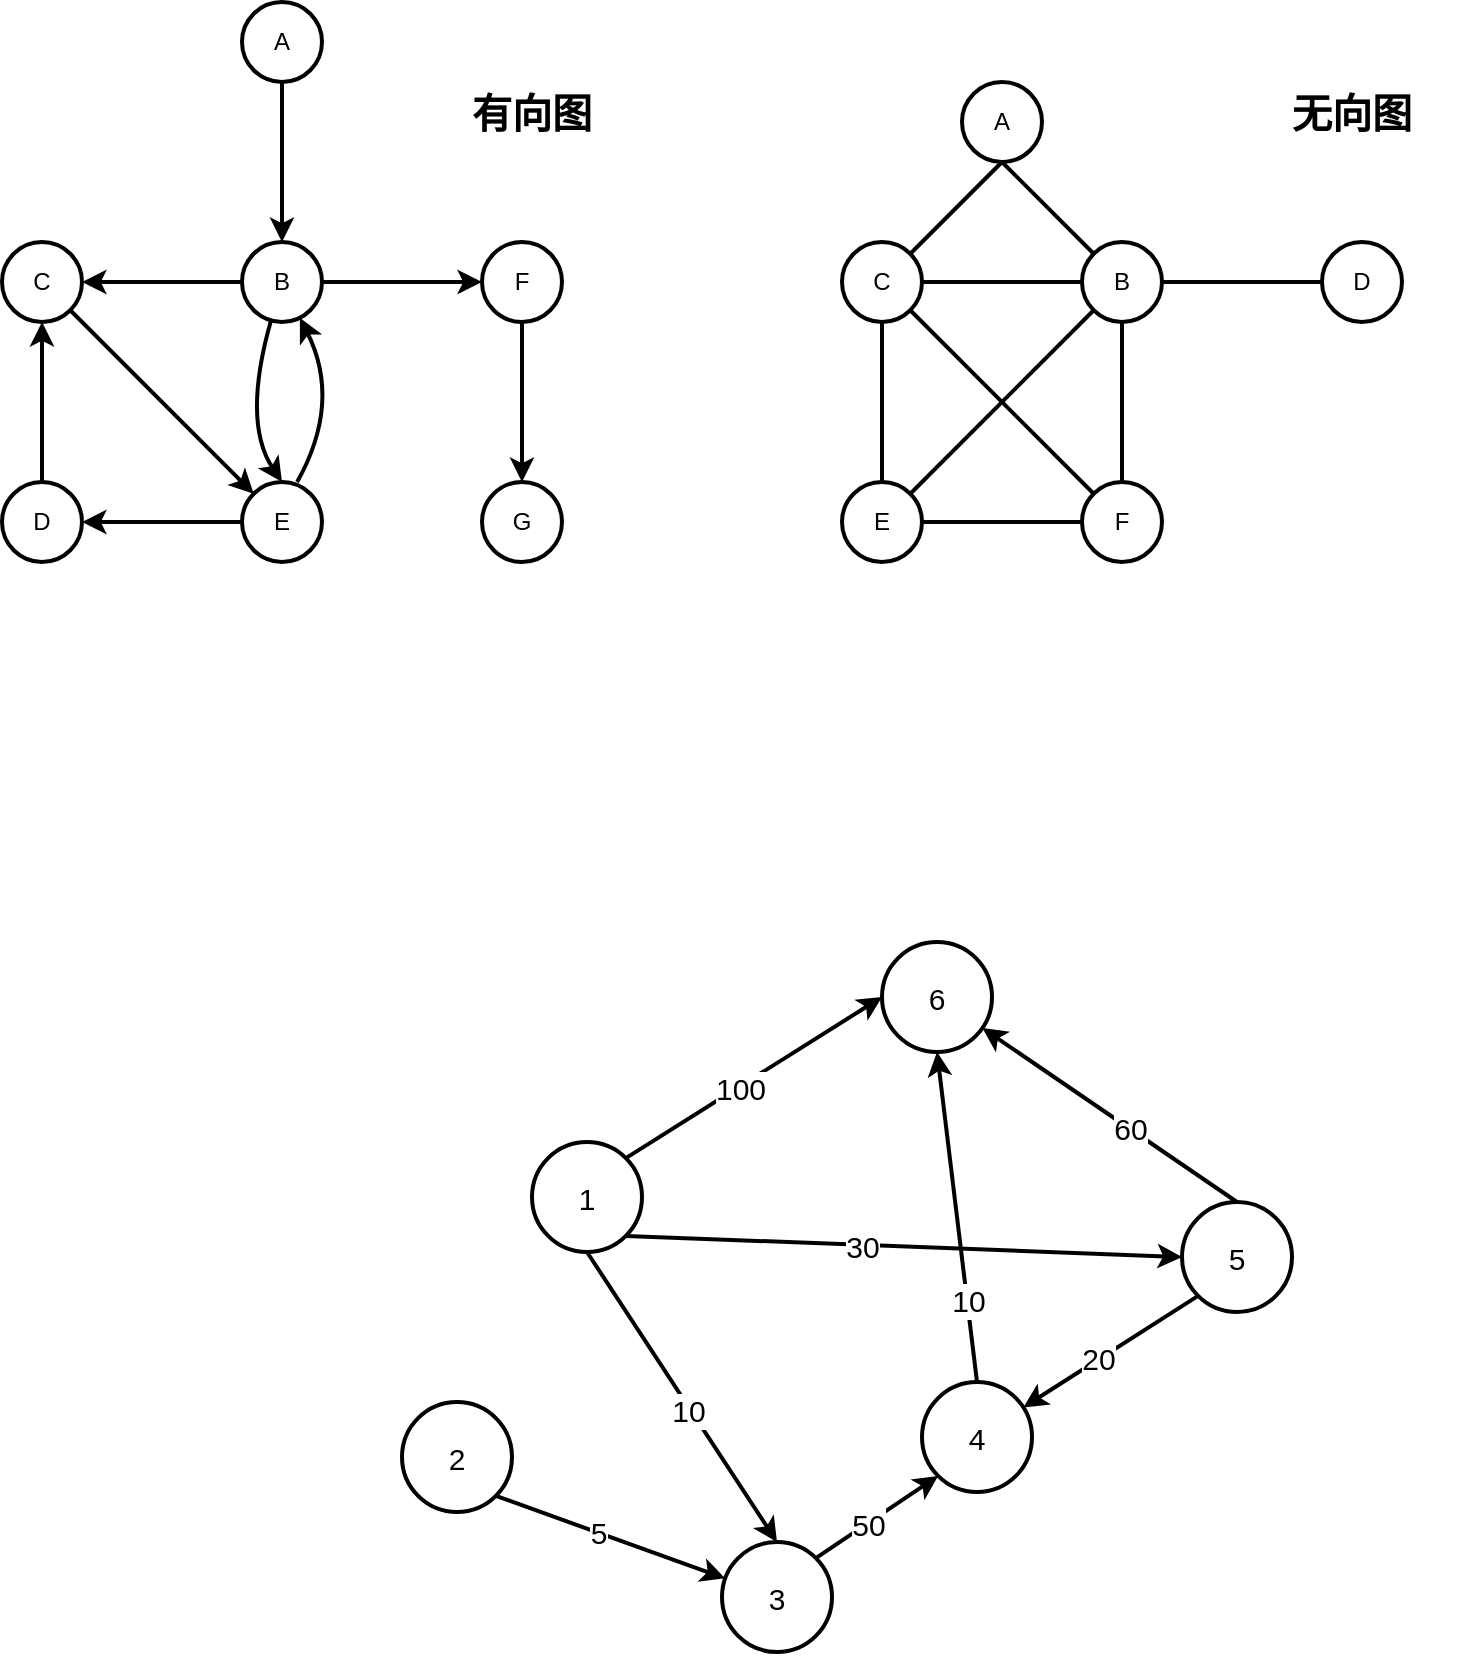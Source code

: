 <mxfile version="15.8.6" type="github" pages="4">
  <diagram id="Wlbw1OocyxwhMAFg14BQ" name="图论">
    <mxGraphModel dx="1468" dy="807" grid="1" gridSize="10" guides="1" tooltips="1" connect="1" arrows="1" fold="1" page="1" pageScale="1" pageWidth="827" pageHeight="1169" math="0" shadow="0">
      <root>
        <mxCell id="wku_mTUNZlJYy4y7xWDH-0" />
        <mxCell id="wku_mTUNZlJYy4y7xWDH-1" parent="wku_mTUNZlJYy4y7xWDH-0" />
        <mxCell id="y7eUzahe1uOoeJew8IN2-0" style="edgeStyle=none;rounded=0;orthogonalLoop=1;jettySize=auto;html=1;exitX=0.5;exitY=1;exitDx=0;exitDy=0;entryX=1;entryY=0;entryDx=0;entryDy=0;fontSize=20;strokeWidth=2;endArrow=none;endFill=0;" edge="1" parent="wku_mTUNZlJYy4y7xWDH-1" source="y7eUzahe1uOoeJew8IN2-2" target="y7eUzahe1uOoeJew8IN2-9">
          <mxGeometry relative="1" as="geometry" />
        </mxCell>
        <mxCell id="y7eUzahe1uOoeJew8IN2-1" style="edgeStyle=none;rounded=0;orthogonalLoop=1;jettySize=auto;html=1;exitX=0.5;exitY=1;exitDx=0;exitDy=0;entryX=0;entryY=0;entryDx=0;entryDy=0;fontSize=20;strokeWidth=2;endArrow=none;endFill=0;" edge="1" parent="wku_mTUNZlJYy4y7xWDH-1" source="y7eUzahe1uOoeJew8IN2-2" target="y7eUzahe1uOoeJew8IN2-5">
          <mxGeometry relative="1" as="geometry" />
        </mxCell>
        <mxCell id="y7eUzahe1uOoeJew8IN2-2" value="A" style="ellipse;whiteSpace=wrap;html=1;aspect=fixed;strokeWidth=2;" vertex="1" parent="wku_mTUNZlJYy4y7xWDH-1">
          <mxGeometry x="520" y="160" width="40" height="40" as="geometry" />
        </mxCell>
        <mxCell id="y7eUzahe1uOoeJew8IN2-3" style="edgeStyle=none;rounded=0;orthogonalLoop=1;jettySize=auto;html=1;exitX=1;exitY=0.5;exitDx=0;exitDy=0;entryX=0;entryY=0.5;entryDx=0;entryDy=0;fontSize=20;endArrow=none;endFill=0;strokeWidth=2;" edge="1" parent="wku_mTUNZlJYy4y7xWDH-1" source="y7eUzahe1uOoeJew8IN2-5" target="y7eUzahe1uOoeJew8IN2-10">
          <mxGeometry relative="1" as="geometry" />
        </mxCell>
        <mxCell id="y7eUzahe1uOoeJew8IN2-4" style="edgeStyle=none;rounded=0;orthogonalLoop=1;jettySize=auto;html=1;exitX=0.5;exitY=1;exitDx=0;exitDy=0;entryX=0.5;entryY=0;entryDx=0;entryDy=0;fontSize=20;endArrow=none;endFill=0;strokeWidth=2;" edge="1" parent="wku_mTUNZlJYy4y7xWDH-1" source="y7eUzahe1uOoeJew8IN2-5" target="y7eUzahe1uOoeJew8IN2-14">
          <mxGeometry relative="1" as="geometry" />
        </mxCell>
        <mxCell id="y7eUzahe1uOoeJew8IN2-5" value="B" style="ellipse;whiteSpace=wrap;html=1;aspect=fixed;strokeWidth=2;" vertex="1" parent="wku_mTUNZlJYy4y7xWDH-1">
          <mxGeometry x="580" y="240" width="40" height="40" as="geometry" />
        </mxCell>
        <mxCell id="y7eUzahe1uOoeJew8IN2-6" style="edgeStyle=none;rounded=0;orthogonalLoop=1;jettySize=auto;html=1;exitX=1;exitY=0.5;exitDx=0;exitDy=0;entryX=0;entryY=0.5;entryDx=0;entryDy=0;fontSize=20;endArrow=none;endFill=0;strokeWidth=2;" edge="1" parent="wku_mTUNZlJYy4y7xWDH-1" source="y7eUzahe1uOoeJew8IN2-9" target="y7eUzahe1uOoeJew8IN2-5">
          <mxGeometry relative="1" as="geometry" />
        </mxCell>
        <mxCell id="y7eUzahe1uOoeJew8IN2-7" style="edgeStyle=none;rounded=0;orthogonalLoop=1;jettySize=auto;html=1;exitX=0.5;exitY=1;exitDx=0;exitDy=0;entryX=0.5;entryY=0;entryDx=0;entryDy=0;fontSize=20;endArrow=none;endFill=0;strokeWidth=2;" edge="1" parent="wku_mTUNZlJYy4y7xWDH-1" source="y7eUzahe1uOoeJew8IN2-9" target="y7eUzahe1uOoeJew8IN2-13">
          <mxGeometry relative="1" as="geometry" />
        </mxCell>
        <mxCell id="y7eUzahe1uOoeJew8IN2-8" style="edgeStyle=none;rounded=0;orthogonalLoop=1;jettySize=auto;html=1;exitX=1;exitY=1;exitDx=0;exitDy=0;entryX=0;entryY=0;entryDx=0;entryDy=0;fontSize=20;endArrow=none;endFill=0;strokeWidth=2;" edge="1" parent="wku_mTUNZlJYy4y7xWDH-1" source="y7eUzahe1uOoeJew8IN2-9" target="y7eUzahe1uOoeJew8IN2-14">
          <mxGeometry relative="1" as="geometry" />
        </mxCell>
        <mxCell id="y7eUzahe1uOoeJew8IN2-9" value="C" style="ellipse;whiteSpace=wrap;html=1;aspect=fixed;strokeWidth=2;" vertex="1" parent="wku_mTUNZlJYy4y7xWDH-1">
          <mxGeometry x="460" y="240" width="40" height="40" as="geometry" />
        </mxCell>
        <mxCell id="y7eUzahe1uOoeJew8IN2-10" value="D" style="ellipse;whiteSpace=wrap;html=1;aspect=fixed;strokeWidth=2;" vertex="1" parent="wku_mTUNZlJYy4y7xWDH-1">
          <mxGeometry x="700" y="240" width="40" height="40" as="geometry" />
        </mxCell>
        <mxCell id="y7eUzahe1uOoeJew8IN2-11" style="edgeStyle=none;rounded=0;orthogonalLoop=1;jettySize=auto;html=1;exitX=1;exitY=0.5;exitDx=0;exitDy=0;entryX=0;entryY=0.5;entryDx=0;entryDy=0;fontSize=20;endArrow=none;endFill=0;strokeWidth=2;" edge="1" parent="wku_mTUNZlJYy4y7xWDH-1" source="y7eUzahe1uOoeJew8IN2-13" target="y7eUzahe1uOoeJew8IN2-14">
          <mxGeometry relative="1" as="geometry" />
        </mxCell>
        <mxCell id="y7eUzahe1uOoeJew8IN2-12" style="edgeStyle=none;rounded=0;orthogonalLoop=1;jettySize=auto;html=1;exitX=1;exitY=0;exitDx=0;exitDy=0;entryX=0;entryY=1;entryDx=0;entryDy=0;fontSize=20;endArrow=none;endFill=0;strokeWidth=2;" edge="1" parent="wku_mTUNZlJYy4y7xWDH-1" source="y7eUzahe1uOoeJew8IN2-13" target="y7eUzahe1uOoeJew8IN2-5">
          <mxGeometry relative="1" as="geometry" />
        </mxCell>
        <mxCell id="y7eUzahe1uOoeJew8IN2-13" value="E" style="ellipse;whiteSpace=wrap;html=1;aspect=fixed;strokeWidth=2;" vertex="1" parent="wku_mTUNZlJYy4y7xWDH-1">
          <mxGeometry x="460" y="360" width="40" height="40" as="geometry" />
        </mxCell>
        <mxCell id="y7eUzahe1uOoeJew8IN2-14" value="F" style="ellipse;whiteSpace=wrap;html=1;aspect=fixed;strokeWidth=2;" vertex="1" parent="wku_mTUNZlJYy4y7xWDH-1">
          <mxGeometry x="580" y="360" width="40" height="40" as="geometry" />
        </mxCell>
        <mxCell id="y7eUzahe1uOoeJew8IN2-15" value="无向图" style="text;html=1;strokeColor=none;fillColor=none;align=center;verticalAlign=middle;whiteSpace=wrap;rounded=0;fontSize=20;fontStyle=1" vertex="1" parent="wku_mTUNZlJYy4y7xWDH-1">
          <mxGeometry x="660" y="160" width="110" height="30" as="geometry" />
        </mxCell>
        <mxCell id="N-OkUWQ4qD126HwFecr4-0" style="edgeStyle=orthogonalEdgeStyle;rounded=0;orthogonalLoop=1;jettySize=auto;html=1;exitX=0.5;exitY=1;exitDx=0;exitDy=0;entryX=0.5;entryY=0;entryDx=0;entryDy=0;strokeWidth=2;" edge="1" parent="wku_mTUNZlJYy4y7xWDH-1" source="N-OkUWQ4qD126HwFecr4-1" target="N-OkUWQ4qD126HwFecr4-13">
          <mxGeometry relative="1" as="geometry" />
        </mxCell>
        <mxCell id="N-OkUWQ4qD126HwFecr4-1" value="A" style="ellipse;whiteSpace=wrap;html=1;aspect=fixed;strokeWidth=2;" vertex="1" parent="wku_mTUNZlJYy4y7xWDH-1">
          <mxGeometry x="160" y="120" width="40" height="40" as="geometry" />
        </mxCell>
        <mxCell id="N-OkUWQ4qD126HwFecr4-2" value="G" style="ellipse;whiteSpace=wrap;html=1;aspect=fixed;strokeWidth=2;" vertex="1" parent="wku_mTUNZlJYy4y7xWDH-1">
          <mxGeometry x="280" y="360" width="40" height="40" as="geometry" />
        </mxCell>
        <mxCell id="N-OkUWQ4qD126HwFecr4-3" style="edgeStyle=none;rounded=0;orthogonalLoop=1;jettySize=auto;html=1;exitX=0.5;exitY=1;exitDx=0;exitDy=0;entryX=0.5;entryY=0;entryDx=0;entryDy=0;strokeWidth=2;" edge="1" parent="wku_mTUNZlJYy4y7xWDH-1" source="N-OkUWQ4qD126HwFecr4-4" target="N-OkUWQ4qD126HwFecr4-2">
          <mxGeometry relative="1" as="geometry" />
        </mxCell>
        <mxCell id="N-OkUWQ4qD126HwFecr4-4" value="F" style="ellipse;whiteSpace=wrap;html=1;aspect=fixed;strokeWidth=2;" vertex="1" parent="wku_mTUNZlJYy4y7xWDH-1">
          <mxGeometry x="280" y="240" width="40" height="40" as="geometry" />
        </mxCell>
        <mxCell id="N-OkUWQ4qD126HwFecr4-5" style="edgeStyle=none;rounded=0;orthogonalLoop=1;jettySize=auto;html=1;exitX=0;exitY=0.5;exitDx=0;exitDy=0;entryX=1;entryY=0.5;entryDx=0;entryDy=0;strokeWidth=2;" edge="1" parent="wku_mTUNZlJYy4y7xWDH-1" source="N-OkUWQ4qD126HwFecr4-6" target="N-OkUWQ4qD126HwFecr4-8">
          <mxGeometry relative="1" as="geometry" />
        </mxCell>
        <mxCell id="N-OkUWQ4qD126HwFecr4-6" value="E" style="ellipse;whiteSpace=wrap;html=1;aspect=fixed;strokeWidth=2;" vertex="1" parent="wku_mTUNZlJYy4y7xWDH-1">
          <mxGeometry x="160" y="360" width="40" height="40" as="geometry" />
        </mxCell>
        <mxCell id="N-OkUWQ4qD126HwFecr4-7" style="edgeStyle=none;rounded=0;orthogonalLoop=1;jettySize=auto;html=1;exitX=0.5;exitY=0;exitDx=0;exitDy=0;entryX=0.5;entryY=1;entryDx=0;entryDy=0;strokeWidth=2;" edge="1" parent="wku_mTUNZlJYy4y7xWDH-1" source="N-OkUWQ4qD126HwFecr4-8" target="N-OkUWQ4qD126HwFecr4-10">
          <mxGeometry relative="1" as="geometry" />
        </mxCell>
        <mxCell id="N-OkUWQ4qD126HwFecr4-8" value="D" style="ellipse;whiteSpace=wrap;html=1;aspect=fixed;strokeWidth=2;" vertex="1" parent="wku_mTUNZlJYy4y7xWDH-1">
          <mxGeometry x="40" y="360" width="40" height="40" as="geometry" />
        </mxCell>
        <mxCell id="N-OkUWQ4qD126HwFecr4-9" style="rounded=0;orthogonalLoop=1;jettySize=auto;html=1;exitX=1;exitY=1;exitDx=0;exitDy=0;entryX=0;entryY=0;entryDx=0;entryDy=0;strokeWidth=2;" edge="1" parent="wku_mTUNZlJYy4y7xWDH-1" source="N-OkUWQ4qD126HwFecr4-10" target="N-OkUWQ4qD126HwFecr4-6">
          <mxGeometry relative="1" as="geometry" />
        </mxCell>
        <mxCell id="N-OkUWQ4qD126HwFecr4-10" value="C" style="ellipse;whiteSpace=wrap;html=1;aspect=fixed;strokeWidth=2;" vertex="1" parent="wku_mTUNZlJYy4y7xWDH-1">
          <mxGeometry x="40" y="240" width="40" height="40" as="geometry" />
        </mxCell>
        <mxCell id="N-OkUWQ4qD126HwFecr4-11" style="edgeStyle=orthogonalEdgeStyle;rounded=0;orthogonalLoop=1;jettySize=auto;html=1;exitX=1;exitY=0.5;exitDx=0;exitDy=0;entryX=0;entryY=0.5;entryDx=0;entryDy=0;strokeWidth=2;" edge="1" parent="wku_mTUNZlJYy4y7xWDH-1" source="N-OkUWQ4qD126HwFecr4-13" target="N-OkUWQ4qD126HwFecr4-4">
          <mxGeometry relative="1" as="geometry" />
        </mxCell>
        <mxCell id="N-OkUWQ4qD126HwFecr4-12" style="edgeStyle=orthogonalEdgeStyle;rounded=0;orthogonalLoop=1;jettySize=auto;html=1;exitX=0;exitY=0.5;exitDx=0;exitDy=0;entryX=1;entryY=0.5;entryDx=0;entryDy=0;strokeWidth=2;" edge="1" parent="wku_mTUNZlJYy4y7xWDH-1" source="N-OkUWQ4qD126HwFecr4-13" target="N-OkUWQ4qD126HwFecr4-10">
          <mxGeometry relative="1" as="geometry" />
        </mxCell>
        <mxCell id="N-OkUWQ4qD126HwFecr4-13" value="B" style="ellipse;whiteSpace=wrap;html=1;aspect=fixed;strokeWidth=2;" vertex="1" parent="wku_mTUNZlJYy4y7xWDH-1">
          <mxGeometry x="160" y="240" width="40" height="40" as="geometry" />
        </mxCell>
        <mxCell id="N-OkUWQ4qD126HwFecr4-14" value="" style="curved=1;endArrow=classic;html=1;rounded=0;strokeWidth=2;exitX=0.689;exitY=0.001;exitDx=0;exitDy=0;exitPerimeter=0;" edge="1" parent="wku_mTUNZlJYy4y7xWDH-1" source="N-OkUWQ4qD126HwFecr4-6" target="N-OkUWQ4qD126HwFecr4-13">
          <mxGeometry width="50" height="50" relative="1" as="geometry">
            <mxPoint x="200" y="360" as="sourcePoint" />
            <mxPoint x="230" y="280" as="targetPoint" />
            <Array as="points">
              <mxPoint x="210" y="320" />
            </Array>
          </mxGeometry>
        </mxCell>
        <mxCell id="N-OkUWQ4qD126HwFecr4-15" value="" style="curved=1;endArrow=classic;html=1;rounded=0;strokeWidth=2;entryX=0.5;entryY=0;entryDx=0;entryDy=0;" edge="1" parent="wku_mTUNZlJYy4y7xWDH-1" source="N-OkUWQ4qD126HwFecr4-13" target="N-OkUWQ4qD126HwFecr4-6">
          <mxGeometry width="50" height="50" relative="1" as="geometry">
            <mxPoint x="140" y="410" as="sourcePoint" />
            <mxPoint x="170" y="350" as="targetPoint" />
            <Array as="points">
              <mxPoint x="160" y="330" />
            </Array>
          </mxGeometry>
        </mxCell>
        <mxCell id="N-OkUWQ4qD126HwFecr4-16" value="有向图" style="text;html=1;strokeColor=none;fillColor=none;align=center;verticalAlign=middle;whiteSpace=wrap;rounded=0;fontSize=20;fontStyle=1" vertex="1" parent="wku_mTUNZlJYy4y7xWDH-1">
          <mxGeometry x="250" y="160" width="110" height="30" as="geometry" />
        </mxCell>
        <mxCell id="kwxOZLSx6sXGKQTTqHsU-6" style="edgeStyle=none;rounded=0;orthogonalLoop=1;jettySize=auto;html=1;exitX=0.5;exitY=1;exitDx=0;exitDy=0;entryX=0.5;entryY=0;entryDx=0;entryDy=0;fontSize=15;fontColor=#000000;endArrow=classic;endFill=1;strokeWidth=2;fillColor=#FFB570;" edge="1" parent="wku_mTUNZlJYy4y7xWDH-1" source="kwxOZLSx6sXGKQTTqHsU-0" target="kwxOZLSx6sXGKQTTqHsU-2">
          <mxGeometry relative="1" as="geometry" />
        </mxCell>
        <mxCell id="kwxOZLSx6sXGKQTTqHsU-15" value="10" style="edgeLabel;html=1;align=center;verticalAlign=middle;resizable=0;points=[];fontSize=15;fontColor=#000000;" vertex="1" connectable="0" parent="kwxOZLSx6sXGKQTTqHsU-6">
          <mxGeometry x="0.083" y="-1" relative="1" as="geometry">
            <mxPoint as="offset" />
          </mxGeometry>
        </mxCell>
        <mxCell id="kwxOZLSx6sXGKQTTqHsU-7" style="edgeStyle=none;rounded=0;orthogonalLoop=1;jettySize=auto;html=1;exitX=1;exitY=0;exitDx=0;exitDy=0;entryX=0;entryY=0.5;entryDx=0;entryDy=0;fontSize=15;fontColor=#000000;endArrow=classic;endFill=1;strokeWidth=2;fillColor=#FFB570;" edge="1" parent="wku_mTUNZlJYy4y7xWDH-1" source="kwxOZLSx6sXGKQTTqHsU-0" target="kwxOZLSx6sXGKQTTqHsU-5">
          <mxGeometry relative="1" as="geometry" />
        </mxCell>
        <mxCell id="kwxOZLSx6sXGKQTTqHsU-19" value="100" style="edgeLabel;html=1;align=center;verticalAlign=middle;resizable=0;points=[];fontSize=15;fontColor=#000000;" vertex="1" connectable="0" parent="kwxOZLSx6sXGKQTTqHsU-7">
          <mxGeometry x="-0.111" relative="1" as="geometry">
            <mxPoint as="offset" />
          </mxGeometry>
        </mxCell>
        <mxCell id="kwxOZLSx6sXGKQTTqHsU-8" style="edgeStyle=none;rounded=0;orthogonalLoop=1;jettySize=auto;html=1;exitX=1;exitY=1;exitDx=0;exitDy=0;entryX=0;entryY=0.5;entryDx=0;entryDy=0;fontSize=15;fontColor=#000000;endArrow=classic;endFill=1;strokeWidth=2;fillColor=#FFB570;" edge="1" parent="wku_mTUNZlJYy4y7xWDH-1" source="kwxOZLSx6sXGKQTTqHsU-0" target="kwxOZLSx6sXGKQTTqHsU-4">
          <mxGeometry relative="1" as="geometry" />
        </mxCell>
        <mxCell id="kwxOZLSx6sXGKQTTqHsU-16" value="30" style="edgeLabel;html=1;align=center;verticalAlign=middle;resizable=0;points=[];fontSize=15;fontColor=#000000;" vertex="1" connectable="0" parent="kwxOZLSx6sXGKQTTqHsU-8">
          <mxGeometry x="-0.155" relative="1" as="geometry">
            <mxPoint as="offset" />
          </mxGeometry>
        </mxCell>
        <mxCell id="kwxOZLSx6sXGKQTTqHsU-0" value="1" style="ellipse;whiteSpace=wrap;html=1;aspect=fixed;labelBackgroundColor=none;fontSize=15;fontColor=#000000;strokeWidth=2;" vertex="1" parent="wku_mTUNZlJYy4y7xWDH-1">
          <mxGeometry x="305" y="690" width="55" height="55" as="geometry" />
        </mxCell>
        <mxCell id="kwxOZLSx6sXGKQTTqHsU-9" style="edgeStyle=none;rounded=0;orthogonalLoop=1;jettySize=auto;html=1;exitX=1;exitY=1;exitDx=0;exitDy=0;fontSize=15;fontColor=#000000;endArrow=classic;endFill=1;strokeWidth=2;fillColor=#FFB570;" edge="1" parent="wku_mTUNZlJYy4y7xWDH-1" source="kwxOZLSx6sXGKQTTqHsU-1" target="kwxOZLSx6sXGKQTTqHsU-2">
          <mxGeometry relative="1" as="geometry" />
        </mxCell>
        <mxCell id="kwxOZLSx6sXGKQTTqHsU-14" value="5" style="edgeLabel;html=1;align=center;verticalAlign=middle;resizable=0;points=[];fontSize=15;fontColor=#000000;" vertex="1" connectable="0" parent="kwxOZLSx6sXGKQTTqHsU-9">
          <mxGeometry x="-0.112" y="1" relative="1" as="geometry">
            <mxPoint as="offset" />
          </mxGeometry>
        </mxCell>
        <mxCell id="kwxOZLSx6sXGKQTTqHsU-1" value="2" style="ellipse;whiteSpace=wrap;html=1;aspect=fixed;labelBackgroundColor=none;fontSize=15;fontColor=#000000;strokeWidth=2;" vertex="1" parent="wku_mTUNZlJYy4y7xWDH-1">
          <mxGeometry x="240" y="820" width="55" height="55" as="geometry" />
        </mxCell>
        <mxCell id="kwxOZLSx6sXGKQTTqHsU-10" style="edgeStyle=none;rounded=0;orthogonalLoop=1;jettySize=auto;html=1;exitX=1;exitY=0;exitDx=0;exitDy=0;entryX=0;entryY=1;entryDx=0;entryDy=0;fontSize=15;fontColor=#000000;endArrow=classic;endFill=1;strokeWidth=2;fillColor=#FFB570;" edge="1" parent="wku_mTUNZlJYy4y7xWDH-1" source="kwxOZLSx6sXGKQTTqHsU-2" target="kwxOZLSx6sXGKQTTqHsU-3">
          <mxGeometry relative="1" as="geometry" />
        </mxCell>
        <mxCell id="kwxOZLSx6sXGKQTTqHsU-21" value="50" style="edgeLabel;html=1;align=center;verticalAlign=middle;resizable=0;points=[];fontSize=15;fontColor=#000000;" vertex="1" connectable="0" parent="kwxOZLSx6sXGKQTTqHsU-10">
          <mxGeometry x="-0.162" relative="1" as="geometry">
            <mxPoint as="offset" />
          </mxGeometry>
        </mxCell>
        <mxCell id="kwxOZLSx6sXGKQTTqHsU-2" value="3" style="ellipse;whiteSpace=wrap;html=1;aspect=fixed;labelBackgroundColor=none;fontSize=15;fontColor=#000000;strokeWidth=2;" vertex="1" parent="wku_mTUNZlJYy4y7xWDH-1">
          <mxGeometry x="400" y="890" width="55" height="55" as="geometry" />
        </mxCell>
        <mxCell id="kwxOZLSx6sXGKQTTqHsU-13" style="edgeStyle=none;rounded=0;orthogonalLoop=1;jettySize=auto;html=1;exitX=0.5;exitY=0;exitDx=0;exitDy=0;entryX=0.5;entryY=1;entryDx=0;entryDy=0;fontSize=15;fontColor=#000000;endArrow=classic;endFill=1;strokeWidth=2;fillColor=#FFB570;" edge="1" parent="wku_mTUNZlJYy4y7xWDH-1" source="kwxOZLSx6sXGKQTTqHsU-3" target="kwxOZLSx6sXGKQTTqHsU-5">
          <mxGeometry relative="1" as="geometry" />
        </mxCell>
        <mxCell id="kwxOZLSx6sXGKQTTqHsU-17" value="10" style="edgeLabel;html=1;align=center;verticalAlign=middle;resizable=0;points=[];fontSize=15;fontColor=#000000;" vertex="1" connectable="0" parent="kwxOZLSx6sXGKQTTqHsU-13">
          <mxGeometry x="-0.494" relative="1" as="geometry">
            <mxPoint as="offset" />
          </mxGeometry>
        </mxCell>
        <mxCell id="kwxOZLSx6sXGKQTTqHsU-3" value="4" style="ellipse;whiteSpace=wrap;html=1;aspect=fixed;labelBackgroundColor=none;fontSize=15;fontColor=#000000;strokeWidth=2;" vertex="1" parent="wku_mTUNZlJYy4y7xWDH-1">
          <mxGeometry x="500" y="810" width="55" height="55" as="geometry" />
        </mxCell>
        <mxCell id="kwxOZLSx6sXGKQTTqHsU-11" style="edgeStyle=none;rounded=0;orthogonalLoop=1;jettySize=auto;html=1;exitX=0.5;exitY=0;exitDx=0;exitDy=0;fontSize=15;fontColor=#000000;endArrow=classic;endFill=1;strokeWidth=2;fillColor=#FFB570;" edge="1" parent="wku_mTUNZlJYy4y7xWDH-1" source="kwxOZLSx6sXGKQTTqHsU-4" target="kwxOZLSx6sXGKQTTqHsU-5">
          <mxGeometry relative="1" as="geometry" />
        </mxCell>
        <mxCell id="kwxOZLSx6sXGKQTTqHsU-18" value="60" style="edgeLabel;html=1;align=center;verticalAlign=middle;resizable=0;points=[];fontSize=15;fontColor=#000000;" vertex="1" connectable="0" parent="kwxOZLSx6sXGKQTTqHsU-11">
          <mxGeometry x="-0.153" relative="1" as="geometry">
            <mxPoint as="offset" />
          </mxGeometry>
        </mxCell>
        <mxCell id="kwxOZLSx6sXGKQTTqHsU-12" style="edgeStyle=none;rounded=0;orthogonalLoop=1;jettySize=auto;html=1;exitX=0;exitY=1;exitDx=0;exitDy=0;fontSize=15;fontColor=#000000;endArrow=classic;endFill=1;strokeWidth=2;fillColor=#FFB570;" edge="1" parent="wku_mTUNZlJYy4y7xWDH-1" source="kwxOZLSx6sXGKQTTqHsU-4" target="kwxOZLSx6sXGKQTTqHsU-3">
          <mxGeometry relative="1" as="geometry" />
        </mxCell>
        <mxCell id="kwxOZLSx6sXGKQTTqHsU-20" value="20" style="edgeLabel;html=1;align=center;verticalAlign=middle;resizable=0;points=[];fontSize=15;fontColor=#000000;" vertex="1" connectable="0" parent="kwxOZLSx6sXGKQTTqHsU-12">
          <mxGeometry x="0.14" y="-1" relative="1" as="geometry">
            <mxPoint as="offset" />
          </mxGeometry>
        </mxCell>
        <mxCell id="kwxOZLSx6sXGKQTTqHsU-4" value="5" style="ellipse;whiteSpace=wrap;html=1;aspect=fixed;labelBackgroundColor=none;fontSize=15;fontColor=#000000;strokeWidth=2;" vertex="1" parent="wku_mTUNZlJYy4y7xWDH-1">
          <mxGeometry x="630" y="720" width="55" height="55" as="geometry" />
        </mxCell>
        <mxCell id="kwxOZLSx6sXGKQTTqHsU-5" value="6" style="ellipse;whiteSpace=wrap;html=1;aspect=fixed;labelBackgroundColor=none;fontSize=15;fontColor=#000000;strokeWidth=2;" vertex="1" parent="wku_mTUNZlJYy4y7xWDH-1">
          <mxGeometry x="480" y="590" width="55" height="55" as="geometry" />
        </mxCell>
      </root>
    </mxGraphModel>
  </diagram>
  <diagram id="HVUINdWz_MUtsjOmrGz2" name="图形结构存储">
    <mxGraphModel dx="1468" dy="807" grid="1" gridSize="10" guides="1" tooltips="1" connect="1" arrows="1" fold="1" page="1" pageScale="1" pageWidth="827" pageHeight="1169" math="0" shadow="0">
      <root>
        <mxCell id="0" />
        <mxCell id="1" parent="0" />
        <mxCell id="CO6N0n49O4wczdrIdTtG-35" value="" style="rounded=0;whiteSpace=wrap;html=1;labelBackgroundColor=none;fontSize=15;fontColor=#000000;strokeWidth=2;" vertex="1" parent="1">
          <mxGeometry x="79" y="540" width="621" height="570" as="geometry" />
        </mxCell>
        <mxCell id="psnGplMCNKQjcaZWNZPw-129" value="" style="rounded=0;whiteSpace=wrap;html=1;labelBackgroundColor=default;fontSize=15;fontColor=#000000;strokeWidth=2;" vertex="1" parent="1">
          <mxGeometry x="800" y="110" width="750" height="330" as="geometry" />
        </mxCell>
        <mxCell id="psnGplMCNKQjcaZWNZPw-8" style="edgeStyle=orthogonalEdgeStyle;rounded=0;orthogonalLoop=1;jettySize=auto;html=1;exitX=0.5;exitY=1;exitDx=0;exitDy=0;entryX=0.5;entryY=0;entryDx=0;entryDy=0;strokeWidth=2;" edge="1" parent="1" source="psnGplMCNKQjcaZWNZPw-1" target="psnGplMCNKQjcaZWNZPw-7">
          <mxGeometry relative="1" as="geometry" />
        </mxCell>
        <mxCell id="psnGplMCNKQjcaZWNZPw-1" value="A" style="ellipse;whiteSpace=wrap;html=1;aspect=fixed;strokeWidth=2;" vertex="1" parent="1">
          <mxGeometry x="320" y="80" width="40" height="40" as="geometry" />
        </mxCell>
        <mxCell id="psnGplMCNKQjcaZWNZPw-2" value="G" style="ellipse;whiteSpace=wrap;html=1;aspect=fixed;strokeWidth=2;" vertex="1" parent="1">
          <mxGeometry x="440" y="320" width="40" height="40" as="geometry" />
        </mxCell>
        <mxCell id="psnGplMCNKQjcaZWNZPw-14" style="edgeStyle=none;rounded=0;orthogonalLoop=1;jettySize=auto;html=1;exitX=0.5;exitY=1;exitDx=0;exitDy=0;entryX=0.5;entryY=0;entryDx=0;entryDy=0;strokeWidth=2;" edge="1" parent="1" source="psnGplMCNKQjcaZWNZPw-3" target="psnGplMCNKQjcaZWNZPw-2">
          <mxGeometry relative="1" as="geometry" />
        </mxCell>
        <mxCell id="psnGplMCNKQjcaZWNZPw-3" value="F" style="ellipse;whiteSpace=wrap;html=1;aspect=fixed;strokeWidth=2;" vertex="1" parent="1">
          <mxGeometry x="440" y="200" width="40" height="40" as="geometry" />
        </mxCell>
        <mxCell id="psnGplMCNKQjcaZWNZPw-12" style="edgeStyle=none;rounded=0;orthogonalLoop=1;jettySize=auto;html=1;exitX=0;exitY=0.5;exitDx=0;exitDy=0;entryX=1;entryY=0.5;entryDx=0;entryDy=0;strokeWidth=2;" edge="1" parent="1" source="psnGplMCNKQjcaZWNZPw-4" target="psnGplMCNKQjcaZWNZPw-5">
          <mxGeometry relative="1" as="geometry" />
        </mxCell>
        <mxCell id="psnGplMCNKQjcaZWNZPw-4" value="E" style="ellipse;whiteSpace=wrap;html=1;aspect=fixed;strokeWidth=2;" vertex="1" parent="1">
          <mxGeometry x="320" y="320" width="40" height="40" as="geometry" />
        </mxCell>
        <mxCell id="psnGplMCNKQjcaZWNZPw-13" style="edgeStyle=none;rounded=0;orthogonalLoop=1;jettySize=auto;html=1;exitX=0.5;exitY=0;exitDx=0;exitDy=0;entryX=0.5;entryY=1;entryDx=0;entryDy=0;strokeWidth=2;" edge="1" parent="1" source="psnGplMCNKQjcaZWNZPw-5" target="psnGplMCNKQjcaZWNZPw-6">
          <mxGeometry relative="1" as="geometry" />
        </mxCell>
        <mxCell id="psnGplMCNKQjcaZWNZPw-5" value="D" style="ellipse;whiteSpace=wrap;html=1;aspect=fixed;strokeWidth=2;" vertex="1" parent="1">
          <mxGeometry x="200" y="320" width="40" height="40" as="geometry" />
        </mxCell>
        <mxCell id="psnGplMCNKQjcaZWNZPw-11" style="rounded=0;orthogonalLoop=1;jettySize=auto;html=1;exitX=1;exitY=1;exitDx=0;exitDy=0;entryX=0;entryY=0;entryDx=0;entryDy=0;strokeWidth=2;" edge="1" parent="1" source="psnGplMCNKQjcaZWNZPw-6" target="psnGplMCNKQjcaZWNZPw-4">
          <mxGeometry relative="1" as="geometry" />
        </mxCell>
        <mxCell id="psnGplMCNKQjcaZWNZPw-6" value="C" style="ellipse;whiteSpace=wrap;html=1;aspect=fixed;strokeWidth=2;" vertex="1" parent="1">
          <mxGeometry x="200" y="200" width="40" height="40" as="geometry" />
        </mxCell>
        <mxCell id="psnGplMCNKQjcaZWNZPw-9" style="edgeStyle=orthogonalEdgeStyle;rounded=0;orthogonalLoop=1;jettySize=auto;html=1;exitX=1;exitY=0.5;exitDx=0;exitDy=0;entryX=0;entryY=0.5;entryDx=0;entryDy=0;strokeWidth=2;" edge="1" parent="1" source="psnGplMCNKQjcaZWNZPw-7" target="psnGplMCNKQjcaZWNZPw-3">
          <mxGeometry relative="1" as="geometry" />
        </mxCell>
        <mxCell id="psnGplMCNKQjcaZWNZPw-10" style="edgeStyle=orthogonalEdgeStyle;rounded=0;orthogonalLoop=1;jettySize=auto;html=1;exitX=0;exitY=0.5;exitDx=0;exitDy=0;entryX=1;entryY=0.5;entryDx=0;entryDy=0;strokeWidth=2;" edge="1" parent="1" source="psnGplMCNKQjcaZWNZPw-7" target="psnGplMCNKQjcaZWNZPw-6">
          <mxGeometry relative="1" as="geometry" />
        </mxCell>
        <mxCell id="psnGplMCNKQjcaZWNZPw-7" value="B" style="ellipse;whiteSpace=wrap;html=1;aspect=fixed;strokeWidth=2;" vertex="1" parent="1">
          <mxGeometry x="320" y="200" width="40" height="40" as="geometry" />
        </mxCell>
        <mxCell id="psnGplMCNKQjcaZWNZPw-27" value="" style="curved=1;endArrow=classic;html=1;rounded=0;strokeWidth=2;exitX=0.689;exitY=0.001;exitDx=0;exitDy=0;exitPerimeter=0;" edge="1" parent="1" source="psnGplMCNKQjcaZWNZPw-4" target="psnGplMCNKQjcaZWNZPw-7">
          <mxGeometry width="50" height="50" relative="1" as="geometry">
            <mxPoint x="360" y="320" as="sourcePoint" />
            <mxPoint x="390" y="240" as="targetPoint" />
            <Array as="points">
              <mxPoint x="370" y="280" />
            </Array>
          </mxGeometry>
        </mxCell>
        <mxCell id="psnGplMCNKQjcaZWNZPw-28" value="" style="curved=1;endArrow=classic;html=1;rounded=0;strokeWidth=2;entryX=0.5;entryY=0;entryDx=0;entryDy=0;" edge="1" parent="1" source="psnGplMCNKQjcaZWNZPw-7" target="psnGplMCNKQjcaZWNZPw-4">
          <mxGeometry width="50" height="50" relative="1" as="geometry">
            <mxPoint x="300" y="370" as="sourcePoint" />
            <mxPoint x="330" y="310" as="targetPoint" />
            <Array as="points">
              <mxPoint x="320" y="290" />
            </Array>
          </mxGeometry>
        </mxCell>
        <mxCell id="psnGplMCNKQjcaZWNZPw-29" value="有向图" style="text;html=1;strokeColor=none;fillColor=none;align=center;verticalAlign=middle;whiteSpace=wrap;rounded=0;fontSize=20;fontStyle=1" vertex="1" parent="1">
          <mxGeometry x="430" y="85" width="110" height="30" as="geometry" />
        </mxCell>
        <mxCell id="psnGplMCNKQjcaZWNZPw-48" value="0" style="rounded=0;whiteSpace=wrap;html=1;fontSize=20;strokeWidth=2;" vertex="1" parent="1">
          <mxGeometry x="910" y="180" width="40" height="30" as="geometry" />
        </mxCell>
        <mxCell id="psnGplMCNKQjcaZWNZPw-49" value="1" style="rounded=0;whiteSpace=wrap;html=1;fontSize=20;strokeWidth=2;" vertex="1" parent="1">
          <mxGeometry x="950" y="180" width="40" height="30" as="geometry" />
        </mxCell>
        <mxCell id="psnGplMCNKQjcaZWNZPw-50" value="0" style="rounded=0;whiteSpace=wrap;html=1;fontSize=20;strokeWidth=2;" vertex="1" parent="1">
          <mxGeometry x="990" y="180" width="40" height="30" as="geometry" />
        </mxCell>
        <mxCell id="psnGplMCNKQjcaZWNZPw-51" value="0" style="rounded=0;whiteSpace=wrap;html=1;fontSize=20;strokeWidth=2;" vertex="1" parent="1">
          <mxGeometry x="1030" y="180" width="40" height="30" as="geometry" />
        </mxCell>
        <mxCell id="psnGplMCNKQjcaZWNZPw-52" value="0" style="rounded=0;whiteSpace=wrap;html=1;fontSize=20;strokeWidth=2;" vertex="1" parent="1">
          <mxGeometry x="1070" y="180" width="40" height="30" as="geometry" />
        </mxCell>
        <mxCell id="psnGplMCNKQjcaZWNZPw-53" value="0" style="rounded=0;whiteSpace=wrap;html=1;fontSize=20;strokeWidth=2;" vertex="1" parent="1">
          <mxGeometry x="1110" y="180" width="40" height="30" as="geometry" />
        </mxCell>
        <mxCell id="psnGplMCNKQjcaZWNZPw-54" value="0" style="rounded=0;whiteSpace=wrap;html=1;fontSize=20;strokeWidth=2;" vertex="1" parent="1">
          <mxGeometry x="1150" y="180" width="40" height="30" as="geometry" />
        </mxCell>
        <mxCell id="psnGplMCNKQjcaZWNZPw-55" value="0" style="rounded=0;whiteSpace=wrap;html=1;fontSize=20;strokeWidth=2;" vertex="1" parent="1">
          <mxGeometry x="910" y="210" width="40" height="30" as="geometry" />
        </mxCell>
        <mxCell id="psnGplMCNKQjcaZWNZPw-56" value="0" style="rounded=0;whiteSpace=wrap;html=1;fontSize=20;strokeWidth=2;" vertex="1" parent="1">
          <mxGeometry x="950" y="210" width="40" height="30" as="geometry" />
        </mxCell>
        <mxCell id="psnGplMCNKQjcaZWNZPw-57" value="1" style="rounded=0;whiteSpace=wrap;html=1;fontSize=20;strokeWidth=2;" vertex="1" parent="1">
          <mxGeometry x="990" y="210" width="40" height="30" as="geometry" />
        </mxCell>
        <mxCell id="psnGplMCNKQjcaZWNZPw-58" value="0" style="rounded=0;whiteSpace=wrap;html=1;fontSize=20;strokeWidth=2;" vertex="1" parent="1">
          <mxGeometry x="1030" y="210" width="40" height="30" as="geometry" />
        </mxCell>
        <mxCell id="psnGplMCNKQjcaZWNZPw-59" value="1" style="rounded=0;whiteSpace=wrap;html=1;fontSize=20;strokeWidth=2;" vertex="1" parent="1">
          <mxGeometry x="1070" y="210" width="40" height="30" as="geometry" />
        </mxCell>
        <mxCell id="psnGplMCNKQjcaZWNZPw-60" value="1" style="rounded=0;whiteSpace=wrap;html=1;fontSize=20;strokeWidth=2;" vertex="1" parent="1">
          <mxGeometry x="1110" y="210" width="40" height="30" as="geometry" />
        </mxCell>
        <mxCell id="psnGplMCNKQjcaZWNZPw-61" value="0" style="rounded=0;whiteSpace=wrap;html=1;fontSize=20;strokeWidth=2;" vertex="1" parent="1">
          <mxGeometry x="1150" y="210" width="40" height="30" as="geometry" />
        </mxCell>
        <mxCell id="psnGplMCNKQjcaZWNZPw-62" value="0" style="rounded=0;whiteSpace=wrap;html=1;fontSize=20;strokeWidth=2;" vertex="1" parent="1">
          <mxGeometry x="910" y="240" width="40" height="30" as="geometry" />
        </mxCell>
        <mxCell id="psnGplMCNKQjcaZWNZPw-63" value="0" style="rounded=0;whiteSpace=wrap;html=1;fontSize=20;strokeWidth=2;" vertex="1" parent="1">
          <mxGeometry x="950" y="240" width="40" height="30" as="geometry" />
        </mxCell>
        <mxCell id="psnGplMCNKQjcaZWNZPw-64" value="0" style="rounded=0;whiteSpace=wrap;html=1;fontSize=20;strokeWidth=2;" vertex="1" parent="1">
          <mxGeometry x="990" y="240" width="40" height="30" as="geometry" />
        </mxCell>
        <mxCell id="psnGplMCNKQjcaZWNZPw-65" value="0" style="rounded=0;whiteSpace=wrap;html=1;fontSize=20;strokeWidth=2;" vertex="1" parent="1">
          <mxGeometry x="1030" y="240" width="40" height="30" as="geometry" />
        </mxCell>
        <mxCell id="psnGplMCNKQjcaZWNZPw-66" value="1" style="rounded=0;whiteSpace=wrap;html=1;fontSize=20;strokeWidth=2;" vertex="1" parent="1">
          <mxGeometry x="1070" y="240" width="40" height="30" as="geometry" />
        </mxCell>
        <mxCell id="psnGplMCNKQjcaZWNZPw-67" value="0" style="rounded=0;whiteSpace=wrap;html=1;fontSize=20;strokeWidth=2;" vertex="1" parent="1">
          <mxGeometry x="1110" y="240" width="40" height="30" as="geometry" />
        </mxCell>
        <mxCell id="psnGplMCNKQjcaZWNZPw-68" value="0" style="rounded=0;whiteSpace=wrap;html=1;fontSize=20;strokeWidth=2;" vertex="1" parent="1">
          <mxGeometry x="1150" y="240" width="40" height="30" as="geometry" />
        </mxCell>
        <mxCell id="psnGplMCNKQjcaZWNZPw-69" value="0" style="rounded=0;whiteSpace=wrap;html=1;fontSize=20;strokeWidth=2;" vertex="1" parent="1">
          <mxGeometry x="910" y="270" width="40" height="30" as="geometry" />
        </mxCell>
        <mxCell id="psnGplMCNKQjcaZWNZPw-70" value="0" style="rounded=0;whiteSpace=wrap;html=1;fontSize=20;strokeWidth=2;" vertex="1" parent="1">
          <mxGeometry x="950" y="270" width="40" height="30" as="geometry" />
        </mxCell>
        <mxCell id="psnGplMCNKQjcaZWNZPw-71" value="1" style="rounded=0;whiteSpace=wrap;html=1;fontSize=20;strokeWidth=2;" vertex="1" parent="1">
          <mxGeometry x="990" y="270" width="40" height="30" as="geometry" />
        </mxCell>
        <mxCell id="psnGplMCNKQjcaZWNZPw-72" value="0" style="rounded=0;whiteSpace=wrap;html=1;fontSize=20;strokeWidth=2;" vertex="1" parent="1">
          <mxGeometry x="1030" y="270" width="40" height="30" as="geometry" />
        </mxCell>
        <mxCell id="psnGplMCNKQjcaZWNZPw-73" value="0" style="rounded=0;whiteSpace=wrap;html=1;fontSize=20;strokeWidth=2;" vertex="1" parent="1">
          <mxGeometry x="1070" y="270" width="40" height="30" as="geometry" />
        </mxCell>
        <mxCell id="psnGplMCNKQjcaZWNZPw-74" value="0" style="rounded=0;whiteSpace=wrap;html=1;fontSize=20;strokeWidth=2;" vertex="1" parent="1">
          <mxGeometry x="1110" y="270" width="40" height="30" as="geometry" />
        </mxCell>
        <mxCell id="psnGplMCNKQjcaZWNZPw-75" value="0" style="rounded=0;whiteSpace=wrap;html=1;fontSize=20;strokeWidth=2;" vertex="1" parent="1">
          <mxGeometry x="1150" y="270" width="40" height="30" as="geometry" />
        </mxCell>
        <mxCell id="psnGplMCNKQjcaZWNZPw-76" value="0" style="rounded=0;whiteSpace=wrap;html=1;fontSize=20;strokeWidth=2;" vertex="1" parent="1">
          <mxGeometry x="910" y="300" width="40" height="30" as="geometry" />
        </mxCell>
        <mxCell id="psnGplMCNKQjcaZWNZPw-77" value="1" style="rounded=0;whiteSpace=wrap;html=1;fontSize=20;strokeWidth=2;" vertex="1" parent="1">
          <mxGeometry x="950" y="300" width="40" height="30" as="geometry" />
        </mxCell>
        <mxCell id="psnGplMCNKQjcaZWNZPw-78" value="0" style="rounded=0;whiteSpace=wrap;html=1;fontSize=20;strokeWidth=2;" vertex="1" parent="1">
          <mxGeometry x="990" y="300" width="40" height="30" as="geometry" />
        </mxCell>
        <mxCell id="psnGplMCNKQjcaZWNZPw-79" value="1" style="rounded=0;whiteSpace=wrap;html=1;fontSize=20;strokeWidth=2;" vertex="1" parent="1">
          <mxGeometry x="1030" y="300" width="40" height="30" as="geometry" />
        </mxCell>
        <mxCell id="psnGplMCNKQjcaZWNZPw-80" value="0" style="rounded=0;whiteSpace=wrap;html=1;fontSize=20;strokeWidth=2;" vertex="1" parent="1">
          <mxGeometry x="1070" y="300" width="40" height="30" as="geometry" />
        </mxCell>
        <mxCell id="psnGplMCNKQjcaZWNZPw-81" value="0" style="rounded=0;whiteSpace=wrap;html=1;fontSize=20;strokeWidth=2;" vertex="1" parent="1">
          <mxGeometry x="1110" y="300" width="40" height="30" as="geometry" />
        </mxCell>
        <mxCell id="psnGplMCNKQjcaZWNZPw-82" value="0" style="rounded=0;whiteSpace=wrap;html=1;fontSize=20;strokeWidth=2;" vertex="1" parent="1">
          <mxGeometry x="1150" y="300" width="40" height="30" as="geometry" />
        </mxCell>
        <mxCell id="psnGplMCNKQjcaZWNZPw-83" value="0" style="rounded=0;whiteSpace=wrap;html=1;fontSize=20;strokeWidth=2;" vertex="1" parent="1">
          <mxGeometry x="910" y="330" width="40" height="30" as="geometry" />
        </mxCell>
        <mxCell id="psnGplMCNKQjcaZWNZPw-84" value="0" style="rounded=0;whiteSpace=wrap;html=1;fontSize=20;strokeWidth=2;" vertex="1" parent="1">
          <mxGeometry x="950" y="330" width="40" height="30" as="geometry" />
        </mxCell>
        <mxCell id="psnGplMCNKQjcaZWNZPw-85" value="0" style="rounded=0;whiteSpace=wrap;html=1;fontSize=20;strokeWidth=2;" vertex="1" parent="1">
          <mxGeometry x="990" y="330" width="40" height="30" as="geometry" />
        </mxCell>
        <mxCell id="psnGplMCNKQjcaZWNZPw-86" value="0" style="rounded=0;whiteSpace=wrap;html=1;fontSize=20;strokeWidth=2;" vertex="1" parent="1">
          <mxGeometry x="1030" y="330" width="40" height="30" as="geometry" />
        </mxCell>
        <mxCell id="psnGplMCNKQjcaZWNZPw-87" value="0" style="rounded=0;whiteSpace=wrap;html=1;fontSize=20;strokeWidth=2;" vertex="1" parent="1">
          <mxGeometry x="1070" y="330" width="40" height="30" as="geometry" />
        </mxCell>
        <mxCell id="psnGplMCNKQjcaZWNZPw-88" value="0" style="rounded=0;whiteSpace=wrap;html=1;fontSize=20;strokeWidth=2;" vertex="1" parent="1">
          <mxGeometry x="1110" y="330" width="40" height="30" as="geometry" />
        </mxCell>
        <mxCell id="psnGplMCNKQjcaZWNZPw-89" value="1" style="rounded=0;whiteSpace=wrap;html=1;fontSize=20;strokeWidth=2;" vertex="1" parent="1">
          <mxGeometry x="1150" y="330" width="40" height="30" as="geometry" />
        </mxCell>
        <mxCell id="psnGplMCNKQjcaZWNZPw-90" value="0" style="rounded=0;whiteSpace=wrap;html=1;fontSize=20;strokeWidth=2;" vertex="1" parent="1">
          <mxGeometry x="910" y="360" width="40" height="30" as="geometry" />
        </mxCell>
        <mxCell id="psnGplMCNKQjcaZWNZPw-91" value="0" style="rounded=0;whiteSpace=wrap;html=1;fontSize=20;strokeWidth=2;" vertex="1" parent="1">
          <mxGeometry x="950" y="360" width="40" height="30" as="geometry" />
        </mxCell>
        <mxCell id="psnGplMCNKQjcaZWNZPw-92" value="0" style="rounded=0;whiteSpace=wrap;html=1;fontSize=20;strokeWidth=2;" vertex="1" parent="1">
          <mxGeometry x="990" y="360" width="40" height="30" as="geometry" />
        </mxCell>
        <mxCell id="psnGplMCNKQjcaZWNZPw-93" value="0" style="rounded=0;whiteSpace=wrap;html=1;fontSize=20;strokeWidth=2;" vertex="1" parent="1">
          <mxGeometry x="1030" y="360" width="40" height="30" as="geometry" />
        </mxCell>
        <mxCell id="psnGplMCNKQjcaZWNZPw-94" value="0" style="rounded=0;whiteSpace=wrap;html=1;fontSize=20;strokeWidth=2;" vertex="1" parent="1">
          <mxGeometry x="1070" y="360" width="40" height="30" as="geometry" />
        </mxCell>
        <mxCell id="psnGplMCNKQjcaZWNZPw-95" value="0" style="rounded=0;whiteSpace=wrap;html=1;fontSize=20;strokeWidth=2;" vertex="1" parent="1">
          <mxGeometry x="1110" y="360" width="40" height="30" as="geometry" />
        </mxCell>
        <mxCell id="psnGplMCNKQjcaZWNZPw-96" value="0" style="rounded=0;whiteSpace=wrap;html=1;fontSize=20;strokeWidth=2;" vertex="1" parent="1">
          <mxGeometry x="1150" y="360" width="40" height="30" as="geometry" />
        </mxCell>
        <mxCell id="psnGplMCNKQjcaZWNZPw-97" value="0" style="text;html=1;strokeColor=none;fillColor=none;align=center;verticalAlign=middle;whiteSpace=wrap;rounded=0;fontSize=12;fontColor=#FF3333;" vertex="1" parent="1">
          <mxGeometry x="920" y="135" width="20" height="20" as="geometry" />
        </mxCell>
        <mxCell id="psnGplMCNKQjcaZWNZPw-98" value="1" style="text;html=1;strokeColor=none;fillColor=none;align=center;verticalAlign=middle;whiteSpace=wrap;rounded=0;fontSize=12;fontColor=#FF3333;" vertex="1" parent="1">
          <mxGeometry x="960" y="135" width="20" height="20" as="geometry" />
        </mxCell>
        <mxCell id="psnGplMCNKQjcaZWNZPw-99" value="2" style="text;html=1;strokeColor=none;fillColor=none;align=center;verticalAlign=middle;whiteSpace=wrap;rounded=0;fontSize=12;fontColor=#FF3333;" vertex="1" parent="1">
          <mxGeometry x="1000" y="135" width="20" height="20" as="geometry" />
        </mxCell>
        <mxCell id="psnGplMCNKQjcaZWNZPw-100" value="3" style="text;html=1;strokeColor=none;fillColor=none;align=center;verticalAlign=middle;whiteSpace=wrap;rounded=0;fontSize=12;fontColor=#FF3333;" vertex="1" parent="1">
          <mxGeometry x="1040" y="135" width="20" height="20" as="geometry" />
        </mxCell>
        <mxCell id="psnGplMCNKQjcaZWNZPw-101" value="4" style="text;html=1;strokeColor=none;fillColor=none;align=center;verticalAlign=middle;whiteSpace=wrap;rounded=0;fontSize=12;fontColor=#FF3333;" vertex="1" parent="1">
          <mxGeometry x="1080" y="135" width="20" height="20" as="geometry" />
        </mxCell>
        <mxCell id="psnGplMCNKQjcaZWNZPw-102" value="5" style="text;html=1;strokeColor=none;fillColor=none;align=center;verticalAlign=middle;whiteSpace=wrap;rounded=0;fontSize=12;fontColor=#FF3333;" vertex="1" parent="1">
          <mxGeometry x="1120" y="135" width="20" height="20" as="geometry" />
        </mxCell>
        <mxCell id="psnGplMCNKQjcaZWNZPw-103" value="6" style="text;html=1;strokeColor=none;fillColor=none;align=center;verticalAlign=middle;whiteSpace=wrap;rounded=0;fontSize=12;fontColor=#FF3333;" vertex="1" parent="1">
          <mxGeometry x="1160" y="135" width="20" height="20" as="geometry" />
        </mxCell>
        <mxCell id="psnGplMCNKQjcaZWNZPw-104" value="0" style="text;html=1;strokeColor=none;fillColor=none;align=center;verticalAlign=middle;whiteSpace=wrap;rounded=0;fontSize=12;fontColor=#FF3333;" vertex="1" parent="1">
          <mxGeometry x="850" y="185" width="20" height="20" as="geometry" />
        </mxCell>
        <mxCell id="psnGplMCNKQjcaZWNZPw-105" value="1" style="text;html=1;strokeColor=none;fillColor=none;align=center;verticalAlign=middle;whiteSpace=wrap;rounded=0;fontSize=12;fontColor=#FF3333;" vertex="1" parent="1">
          <mxGeometry x="850" y="215" width="20" height="20" as="geometry" />
        </mxCell>
        <mxCell id="psnGplMCNKQjcaZWNZPw-106" value="3" style="text;html=1;strokeColor=none;fillColor=none;align=center;verticalAlign=middle;whiteSpace=wrap;rounded=0;fontSize=12;fontColor=#FF3333;" vertex="1" parent="1">
          <mxGeometry x="850" y="275" width="20" height="20" as="geometry" />
        </mxCell>
        <mxCell id="psnGplMCNKQjcaZWNZPw-107" value="4" style="text;html=1;strokeColor=none;fillColor=none;align=center;verticalAlign=middle;whiteSpace=wrap;rounded=0;fontSize=12;fontColor=#FF3333;" vertex="1" parent="1">
          <mxGeometry x="850" y="305" width="20" height="20" as="geometry" />
        </mxCell>
        <mxCell id="psnGplMCNKQjcaZWNZPw-108" value="5" style="text;html=1;strokeColor=none;fillColor=none;align=center;verticalAlign=middle;whiteSpace=wrap;rounded=0;fontSize=12;fontColor=#FF3333;" vertex="1" parent="1">
          <mxGeometry x="850" y="335" width="20" height="20" as="geometry" />
        </mxCell>
        <mxCell id="psnGplMCNKQjcaZWNZPw-109" value="6" style="text;html=1;strokeColor=none;fillColor=none;align=center;verticalAlign=middle;whiteSpace=wrap;rounded=0;fontSize=12;fontColor=#FF3333;" vertex="1" parent="1">
          <mxGeometry x="850" y="365" width="20" height="20" as="geometry" />
        </mxCell>
        <mxCell id="psnGplMCNKQjcaZWNZPw-111" value="A" style="text;html=1;strokeColor=none;fillColor=none;align=center;verticalAlign=middle;whiteSpace=wrap;rounded=0;fontSize=12;fontColor=#009900;" vertex="1" parent="1">
          <mxGeometry x="880" y="185" width="20" height="20" as="geometry" />
        </mxCell>
        <mxCell id="psnGplMCNKQjcaZWNZPw-112" value="B" style="text;html=1;strokeColor=none;fillColor=none;align=center;verticalAlign=middle;whiteSpace=wrap;rounded=0;fontSize=12;fontColor=#009900;" vertex="1" parent="1">
          <mxGeometry x="960" y="160" width="20" height="20" as="geometry" />
        </mxCell>
        <mxCell id="psnGplMCNKQjcaZWNZPw-113" value="C" style="text;html=1;strokeColor=none;fillColor=none;align=center;verticalAlign=middle;whiteSpace=wrap;rounded=0;fontSize=12;fontColor=#009900;" vertex="1" parent="1">
          <mxGeometry x="1000" y="160" width="20" height="20" as="geometry" />
        </mxCell>
        <mxCell id="psnGplMCNKQjcaZWNZPw-114" value="D" style="text;html=1;strokeColor=none;fillColor=none;align=center;verticalAlign=middle;whiteSpace=wrap;rounded=0;fontSize=12;fontColor=#009900;" vertex="1" parent="1">
          <mxGeometry x="1040" y="160" width="20" height="20" as="geometry" />
        </mxCell>
        <mxCell id="psnGplMCNKQjcaZWNZPw-115" value="E" style="text;html=1;strokeColor=none;fillColor=none;align=center;verticalAlign=middle;whiteSpace=wrap;rounded=0;fontSize=12;fontColor=#009900;" vertex="1" parent="1">
          <mxGeometry x="1080" y="160" width="20" height="20" as="geometry" />
        </mxCell>
        <mxCell id="psnGplMCNKQjcaZWNZPw-116" value="F" style="text;html=1;strokeColor=none;fillColor=none;align=center;verticalAlign=middle;whiteSpace=wrap;rounded=0;fontSize=12;fontColor=#009900;" vertex="1" parent="1">
          <mxGeometry x="1120" y="160" width="20" height="20" as="geometry" />
        </mxCell>
        <mxCell id="psnGplMCNKQjcaZWNZPw-117" value="G" style="text;html=1;strokeColor=none;fillColor=none;align=center;verticalAlign=middle;whiteSpace=wrap;rounded=0;fontSize=12;fontColor=#009900;" vertex="1" parent="1">
          <mxGeometry x="1160" y="160" width="20" height="20" as="geometry" />
        </mxCell>
        <mxCell id="psnGplMCNKQjcaZWNZPw-119" value="B" style="text;html=1;strokeColor=none;fillColor=none;align=center;verticalAlign=middle;whiteSpace=wrap;rounded=0;fontSize=12;fontColor=#009900;" vertex="1" parent="1">
          <mxGeometry x="880" y="215" width="20" height="20" as="geometry" />
        </mxCell>
        <mxCell id="psnGplMCNKQjcaZWNZPw-120" value="C" style="text;html=1;strokeColor=none;fillColor=none;align=center;verticalAlign=middle;whiteSpace=wrap;rounded=0;fontSize=12;fontColor=#009900;" vertex="1" parent="1">
          <mxGeometry x="880" y="245" width="20" height="20" as="geometry" />
        </mxCell>
        <mxCell id="psnGplMCNKQjcaZWNZPw-121" value="D" style="text;html=1;strokeColor=none;fillColor=none;align=center;verticalAlign=middle;whiteSpace=wrap;rounded=0;fontSize=12;fontColor=#009900;" vertex="1" parent="1">
          <mxGeometry x="880" y="275" width="20" height="20" as="geometry" />
        </mxCell>
        <mxCell id="psnGplMCNKQjcaZWNZPw-122" value="E" style="text;html=1;strokeColor=none;fillColor=none;align=center;verticalAlign=middle;whiteSpace=wrap;rounded=0;fontSize=12;fontColor=#009900;" vertex="1" parent="1">
          <mxGeometry x="880" y="305" width="20" height="20" as="geometry" />
        </mxCell>
        <mxCell id="psnGplMCNKQjcaZWNZPw-123" value="F" style="text;html=1;strokeColor=none;fillColor=none;align=center;verticalAlign=middle;whiteSpace=wrap;rounded=0;fontSize=12;fontColor=#009900;" vertex="1" parent="1">
          <mxGeometry x="880" y="335" width="20" height="20" as="geometry" />
        </mxCell>
        <mxCell id="psnGplMCNKQjcaZWNZPw-124" value="G" style="text;html=1;strokeColor=none;fillColor=none;align=center;verticalAlign=middle;whiteSpace=wrap;rounded=0;fontSize=12;fontColor=#009900;" vertex="1" parent="1">
          <mxGeometry x="880" y="365" width="20" height="20" as="geometry" />
        </mxCell>
        <mxCell id="psnGplMCNKQjcaZWNZPw-125" value="A" style="text;html=1;strokeColor=none;fillColor=none;align=center;verticalAlign=middle;whiteSpace=wrap;rounded=0;fontSize=12;fontColor=#009900;" vertex="1" parent="1">
          <mxGeometry x="920" y="160" width="20" height="20" as="geometry" />
        </mxCell>
        <mxCell id="psnGplMCNKQjcaZWNZPw-126" value="2" style="text;html=1;strokeColor=none;fillColor=none;align=center;verticalAlign=middle;whiteSpace=wrap;rounded=0;fontSize=12;fontColor=#FF3333;" vertex="1" parent="1">
          <mxGeometry x="850" y="245" width="20" height="20" as="geometry" />
        </mxCell>
        <mxCell id="psnGplMCNKQjcaZWNZPw-127" value="0&amp;nbsp; 1&amp;nbsp; 0&amp;nbsp; 0&amp;nbsp; 0&amp;nbsp; 0&amp;nbsp; 0&lt;br style=&quot;font-size: 15px;&quot;&gt;0&amp;nbsp; 0&amp;nbsp; 1&amp;nbsp; 0&amp;nbsp; 1&amp;nbsp; 1&amp;nbsp; 0&lt;br style=&quot;font-size: 15px;&quot;&gt;0&amp;nbsp; 0&amp;nbsp; 0&amp;nbsp; 0&amp;nbsp; 1&amp;nbsp; 0&amp;nbsp; 0&lt;br style=&quot;font-size: 15px;&quot;&gt;0&amp;nbsp; 0&amp;nbsp; 1&amp;nbsp; 0&amp;nbsp; 0&amp;nbsp; 0&amp;nbsp; 0&lt;br style=&quot;font-size: 15px;&quot;&gt;0&amp;nbsp; 1&amp;nbsp; 0&amp;nbsp; 1&amp;nbsp; 0&amp;nbsp; 0&amp;nbsp; 0&lt;br style=&quot;font-size: 15px;&quot;&gt;0&amp;nbsp; 0&amp;nbsp; 0&amp;nbsp; 0&amp;nbsp; 0&amp;nbsp; 0&amp;nbsp; 1&lt;br style=&quot;font-size: 15px;&quot;&gt;0&amp;nbsp; 0&amp;nbsp; 0&amp;nbsp; 0&amp;nbsp; 0&amp;nbsp; 0&amp;nbsp; 0" style="text;html=1;strokeColor=none;fillColor=none;align=left;verticalAlign=top;whiteSpace=wrap;rounded=0;fontSize=15;fontColor=#000000;labelBackgroundColor=default;" vertex="1" parent="1">
          <mxGeometry x="1380" y="210" width="160" height="140" as="geometry" />
        </mxCell>
        <mxCell id="psnGplMCNKQjcaZWNZPw-128" value="" style="shape=flexArrow;endArrow=classic;html=1;rounded=0;fontSize=15;fontColor=#000000;strokeWidth=2;fillColor=#FFB570;" edge="1" parent="1">
          <mxGeometry width="50" height="50" relative="1" as="geometry">
            <mxPoint x="1240" y="280" as="sourcePoint" />
            <mxPoint x="1320" y="280" as="targetPoint" />
          </mxGeometry>
        </mxCell>
        <mxCell id="psnGplMCNKQjcaZWNZPw-130" value="" style="shape=flexArrow;endArrow=classic;html=1;rounded=0;fontSize=15;fontColor=#000000;strokeWidth=2;fillColor=#FFB570;" edge="1" parent="1">
          <mxGeometry width="50" height="50" relative="1" as="geometry">
            <mxPoint x="530" y="290" as="sourcePoint" />
            <mxPoint x="710" y="290" as="targetPoint" />
          </mxGeometry>
        </mxCell>
        <mxCell id="psnGplMCNKQjcaZWNZPw-131" value="利用邻接矩阵将(二维数组)有向图结点保存起来&lt;br&gt;具体做法就是：&lt;br&gt;1、申请一个7*7二维数组arr&lt;br&gt;2、二维数组的行row分别代表A-G，同样二维数组的列col也是A-G&lt;br&gt;3、arr[row][col]代表row结点与col结点是否存在关联，如果存在关联就为1，否则为0" style="shape=note;strokeWidth=2;fontSize=14;size=20;whiteSpace=wrap;html=1;fillColor=#fff2cc;strokeColor=#d6b656;fontColor=#666600;rounded=0;verticalAlign=middle;labelBackgroundColor=none;align=left;" vertex="1" parent="1">
          <mxGeometry x="510" y="110" width="270" height="170" as="geometry" />
        </mxCell>
        <mxCell id="CO6N0n49O4wczdrIdTtG-1" value="如果图形结构是一个稀疏矩阵的模型，那么用二维数组来保存图形结构时，会有大量的空间被浪费，(二维数组中的0全是无效结点)。为了空间不被大量浪费，可以使用链表(邻接表)的形式来保存图形结构" style="text;html=1;strokeColor=none;fillColor=none;align=center;verticalAlign=middle;whiteSpace=wrap;rounded=0;labelBackgroundColor=none;fontSize=15;fontColor=#000000;fontStyle=1" vertex="1" parent="1">
          <mxGeometry x="430" y="470" width="710" height="60" as="geometry" />
        </mxCell>
        <mxCell id="CO6N0n49O4wczdrIdTtG-9" style="edgeStyle=none;rounded=0;orthogonalLoop=1;jettySize=auto;html=1;exitX=0.5;exitY=1;exitDx=0;exitDy=0;entryX=0.5;entryY=0;entryDx=0;entryDy=0;fontSize=15;fontColor=#000000;endArrow=classic;endFill=1;strokeWidth=2;fillColor=#FFB570;" edge="1" parent="1" source="CO6N0n49O4wczdrIdTtG-2" target="CO6N0n49O4wczdrIdTtG-3">
          <mxGeometry relative="1" as="geometry" />
        </mxCell>
        <mxCell id="CO6N0n49O4wczdrIdTtG-16" style="edgeStyle=none;rounded=0;orthogonalLoop=1;jettySize=auto;html=1;exitX=1;exitY=0.5;exitDx=0;exitDy=0;entryX=0;entryY=0.5;entryDx=0;entryDy=0;fontSize=15;fontColor=#000000;endArrow=classic;endFill=1;strokeWidth=2;fillColor=#FFB570;" edge="1" parent="1" source="CO6N0n49O4wczdrIdTtG-2" target="CO6N0n49O4wczdrIdTtG-15">
          <mxGeometry relative="1" as="geometry" />
        </mxCell>
        <mxCell id="CO6N0n49O4wczdrIdTtG-2" value="A" style="rounded=0;whiteSpace=wrap;html=1;labelBackgroundColor=none;fontSize=15;fontColor=#000000;strokeWidth=2;" vertex="1" parent="1">
          <mxGeometry x="190" y="560" width="80" height="40" as="geometry" />
        </mxCell>
        <mxCell id="CO6N0n49O4wczdrIdTtG-10" style="edgeStyle=none;rounded=0;orthogonalLoop=1;jettySize=auto;html=1;exitX=0.5;exitY=1;exitDx=0;exitDy=0;entryX=0.5;entryY=0;entryDx=0;entryDy=0;fontSize=15;fontColor=#000000;endArrow=classic;endFill=1;strokeWidth=2;fillColor=#FFB570;" edge="1" parent="1" source="CO6N0n49O4wczdrIdTtG-3" target="CO6N0n49O4wczdrIdTtG-4">
          <mxGeometry relative="1" as="geometry" />
        </mxCell>
        <mxCell id="CO6N0n49O4wczdrIdTtG-18" style="edgeStyle=none;rounded=0;orthogonalLoop=1;jettySize=auto;html=1;exitX=1;exitY=0.5;exitDx=0;exitDy=0;entryX=0;entryY=0.5;entryDx=0;entryDy=0;fontSize=15;fontColor=#000000;endArrow=classic;endFill=1;strokeWidth=2;fillColor=#FFB570;" edge="1" parent="1" source="CO6N0n49O4wczdrIdTtG-3" target="CO6N0n49O4wczdrIdTtG-17">
          <mxGeometry relative="1" as="geometry" />
        </mxCell>
        <mxCell id="CO6N0n49O4wczdrIdTtG-3" value="B" style="rounded=0;whiteSpace=wrap;html=1;labelBackgroundColor=none;fontSize=15;fontColor=#000000;strokeWidth=2;" vertex="1" parent="1">
          <mxGeometry x="190" y="640" width="80" height="40" as="geometry" />
        </mxCell>
        <mxCell id="CO6N0n49O4wczdrIdTtG-11" style="edgeStyle=none;rounded=0;orthogonalLoop=1;jettySize=auto;html=1;exitX=0.5;exitY=1;exitDx=0;exitDy=0;entryX=0.5;entryY=0;entryDx=0;entryDy=0;fontSize=15;fontColor=#000000;endArrow=classic;endFill=1;strokeWidth=2;fillColor=#FFB570;" edge="1" parent="1" source="CO6N0n49O4wczdrIdTtG-4" target="CO6N0n49O4wczdrIdTtG-5">
          <mxGeometry relative="1" as="geometry" />
        </mxCell>
        <mxCell id="CO6N0n49O4wczdrIdTtG-24" style="edgeStyle=none;rounded=0;orthogonalLoop=1;jettySize=auto;html=1;exitX=1;exitY=0.5;exitDx=0;exitDy=0;entryX=0;entryY=0.5;entryDx=0;entryDy=0;fontSize=15;fontColor=#000000;endArrow=classic;endFill=1;strokeWidth=2;fillColor=#FFB570;" edge="1" parent="1" source="CO6N0n49O4wczdrIdTtG-4" target="CO6N0n49O4wczdrIdTtG-23">
          <mxGeometry relative="1" as="geometry" />
        </mxCell>
        <mxCell id="CO6N0n49O4wczdrIdTtG-4" value="C" style="rounded=0;whiteSpace=wrap;html=1;labelBackgroundColor=none;fontSize=15;fontColor=#000000;strokeWidth=2;" vertex="1" parent="1">
          <mxGeometry x="190" y="720" width="80" height="40" as="geometry" />
        </mxCell>
        <mxCell id="CO6N0n49O4wczdrIdTtG-12" style="edgeStyle=none;rounded=0;orthogonalLoop=1;jettySize=auto;html=1;exitX=0.5;exitY=1;exitDx=0;exitDy=0;entryX=0.5;entryY=0;entryDx=0;entryDy=0;fontSize=15;fontColor=#000000;endArrow=classic;endFill=1;strokeWidth=2;fillColor=#FFB570;" edge="1" parent="1" source="CO6N0n49O4wczdrIdTtG-5" target="CO6N0n49O4wczdrIdTtG-6">
          <mxGeometry relative="1" as="geometry" />
        </mxCell>
        <mxCell id="CO6N0n49O4wczdrIdTtG-26" style="edgeStyle=none;rounded=0;orthogonalLoop=1;jettySize=auto;html=1;exitX=1;exitY=0.5;exitDx=0;exitDy=0;entryX=0;entryY=0.5;entryDx=0;entryDy=0;fontSize=15;fontColor=#000000;endArrow=classic;endFill=1;strokeWidth=2;fillColor=#FFB570;" edge="1" parent="1" source="CO6N0n49O4wczdrIdTtG-5" target="CO6N0n49O4wczdrIdTtG-25">
          <mxGeometry relative="1" as="geometry" />
        </mxCell>
        <mxCell id="CO6N0n49O4wczdrIdTtG-5" value="D" style="rounded=0;whiteSpace=wrap;html=1;labelBackgroundColor=none;fontSize=15;fontColor=#000000;strokeWidth=2;" vertex="1" parent="1">
          <mxGeometry x="190" y="800" width="80" height="40" as="geometry" />
        </mxCell>
        <mxCell id="CO6N0n49O4wczdrIdTtG-13" style="edgeStyle=none;rounded=0;orthogonalLoop=1;jettySize=auto;html=1;exitX=0.5;exitY=1;exitDx=0;exitDy=0;entryX=0.5;entryY=0;entryDx=0;entryDy=0;fontSize=15;fontColor=#000000;endArrow=classic;endFill=1;strokeWidth=2;fillColor=#FFB570;" edge="1" parent="1" source="CO6N0n49O4wczdrIdTtG-6" target="CO6N0n49O4wczdrIdTtG-7">
          <mxGeometry relative="1" as="geometry" />
        </mxCell>
        <mxCell id="CO6N0n49O4wczdrIdTtG-28" style="edgeStyle=none;rounded=0;orthogonalLoop=1;jettySize=auto;html=1;exitX=1;exitY=0.5;exitDx=0;exitDy=0;entryX=0;entryY=0.5;entryDx=0;entryDy=0;fontSize=15;fontColor=#000000;endArrow=classic;endFill=1;strokeWidth=2;fillColor=#FFB570;" edge="1" parent="1" source="CO6N0n49O4wczdrIdTtG-6" target="CO6N0n49O4wczdrIdTtG-27">
          <mxGeometry relative="1" as="geometry" />
        </mxCell>
        <mxCell id="CO6N0n49O4wczdrIdTtG-6" value="E" style="rounded=0;whiteSpace=wrap;html=1;labelBackgroundColor=none;fontSize=15;fontColor=#000000;strokeWidth=2;" vertex="1" parent="1">
          <mxGeometry x="190" y="880" width="80" height="40" as="geometry" />
        </mxCell>
        <mxCell id="CO6N0n49O4wczdrIdTtG-14" style="edgeStyle=none;rounded=0;orthogonalLoop=1;jettySize=auto;html=1;exitX=0.5;exitY=1;exitDx=0;exitDy=0;entryX=0.5;entryY=0;entryDx=0;entryDy=0;fontSize=15;fontColor=#000000;endArrow=classic;endFill=1;strokeWidth=2;fillColor=#FFB570;" edge="1" parent="1" source="CO6N0n49O4wczdrIdTtG-7" target="CO6N0n49O4wczdrIdTtG-8">
          <mxGeometry relative="1" as="geometry" />
        </mxCell>
        <mxCell id="CO6N0n49O4wczdrIdTtG-32" style="edgeStyle=none;rounded=0;orthogonalLoop=1;jettySize=auto;html=1;exitX=1;exitY=0.5;exitDx=0;exitDy=0;entryX=0;entryY=0.5;entryDx=0;entryDy=0;fontSize=15;fontColor=#000000;endArrow=classic;endFill=1;strokeWidth=2;fillColor=#FFB570;" edge="1" parent="1" source="CO6N0n49O4wczdrIdTtG-7" target="CO6N0n49O4wczdrIdTtG-31">
          <mxGeometry relative="1" as="geometry" />
        </mxCell>
        <mxCell id="CO6N0n49O4wczdrIdTtG-7" value="F" style="rounded=0;whiteSpace=wrap;html=1;labelBackgroundColor=none;fontSize=15;fontColor=#000000;strokeWidth=2;" vertex="1" parent="1">
          <mxGeometry x="190" y="960" width="80" height="40" as="geometry" />
        </mxCell>
        <mxCell id="CO6N0n49O4wczdrIdTtG-8" value="G" style="rounded=0;whiteSpace=wrap;html=1;labelBackgroundColor=none;fontSize=15;fontColor=#000000;strokeWidth=2;" vertex="1" parent="1">
          <mxGeometry x="190" y="1040" width="80" height="40" as="geometry" />
        </mxCell>
        <mxCell id="CO6N0n49O4wczdrIdTtG-15" value="B" style="rounded=0;whiteSpace=wrap;html=1;labelBackgroundColor=none;fontSize=15;fontColor=#000000;strokeWidth=2;" vertex="1" parent="1">
          <mxGeometry x="310" y="560" width="80" height="40" as="geometry" />
        </mxCell>
        <mxCell id="CO6N0n49O4wczdrIdTtG-21" style="edgeStyle=none;rounded=0;orthogonalLoop=1;jettySize=auto;html=1;exitX=1;exitY=0.5;exitDx=0;exitDy=0;fontSize=15;fontColor=#000000;endArrow=classic;endFill=1;strokeWidth=2;fillColor=#FFB570;entryX=0;entryY=0.5;entryDx=0;entryDy=0;" edge="1" parent="1" source="CO6N0n49O4wczdrIdTtG-19" target="CO6N0n49O4wczdrIdTtG-20">
          <mxGeometry relative="1" as="geometry">
            <mxPoint x="430" y="730" as="targetPoint" />
          </mxGeometry>
        </mxCell>
        <mxCell id="CO6N0n49O4wczdrIdTtG-17" value="C" style="rounded=0;whiteSpace=wrap;html=1;labelBackgroundColor=none;fontSize=15;fontColor=#000000;strokeWidth=2;" vertex="1" parent="1">
          <mxGeometry x="310" y="640" width="80" height="40" as="geometry" />
        </mxCell>
        <mxCell id="CO6N0n49O4wczdrIdTtG-19" value="F" style="rounded=0;whiteSpace=wrap;html=1;labelBackgroundColor=none;fontSize=15;fontColor=#000000;strokeWidth=2;" vertex="1" parent="1">
          <mxGeometry x="430" y="640" width="80" height="40" as="geometry" />
        </mxCell>
        <mxCell id="CO6N0n49O4wczdrIdTtG-22" style="edgeStyle=none;rounded=0;orthogonalLoop=1;jettySize=auto;html=1;exitX=1;exitY=0.5;exitDx=0;exitDy=0;entryX=0;entryY=0.5;entryDx=0;entryDy=0;fontSize=15;fontColor=#000000;endArrow=classic;endFill=1;strokeWidth=2;fillColor=#FFB570;" edge="1" parent="1" source="CO6N0n49O4wczdrIdTtG-17" target="CO6N0n49O4wczdrIdTtG-19">
          <mxGeometry relative="1" as="geometry" />
        </mxCell>
        <mxCell id="CO6N0n49O4wczdrIdTtG-20" value="E" style="rounded=0;whiteSpace=wrap;html=1;labelBackgroundColor=none;fontSize=15;fontColor=#000000;strokeWidth=2;" vertex="1" parent="1">
          <mxGeometry x="550" y="640" width="80" height="40" as="geometry" />
        </mxCell>
        <mxCell id="CO6N0n49O4wczdrIdTtG-23" value="E" style="rounded=0;whiteSpace=wrap;html=1;labelBackgroundColor=none;fontSize=15;fontColor=#000000;strokeWidth=2;" vertex="1" parent="1">
          <mxGeometry x="310" y="720" width="80" height="40" as="geometry" />
        </mxCell>
        <mxCell id="CO6N0n49O4wczdrIdTtG-25" value="C" style="rounded=0;whiteSpace=wrap;html=1;labelBackgroundColor=none;fontSize=15;fontColor=#000000;strokeWidth=2;" vertex="1" parent="1">
          <mxGeometry x="310" y="800" width="80" height="40" as="geometry" />
        </mxCell>
        <mxCell id="CO6N0n49O4wczdrIdTtG-30" style="edgeStyle=none;rounded=0;orthogonalLoop=1;jettySize=auto;html=1;exitX=1;exitY=0.5;exitDx=0;exitDy=0;entryX=0;entryY=0.5;entryDx=0;entryDy=0;fontSize=15;fontColor=#000000;endArrow=classic;endFill=1;strokeWidth=2;fillColor=#FFB570;" edge="1" parent="1" source="CO6N0n49O4wczdrIdTtG-27" target="CO6N0n49O4wczdrIdTtG-29">
          <mxGeometry relative="1" as="geometry" />
        </mxCell>
        <mxCell id="CO6N0n49O4wczdrIdTtG-27" value="B" style="rounded=0;whiteSpace=wrap;html=1;labelBackgroundColor=none;fontSize=15;fontColor=#000000;strokeWidth=2;" vertex="1" parent="1">
          <mxGeometry x="310" y="880" width="80" height="40" as="geometry" />
        </mxCell>
        <mxCell id="CO6N0n49O4wczdrIdTtG-29" value="D" style="rounded=0;whiteSpace=wrap;html=1;labelBackgroundColor=none;fontSize=15;fontColor=#000000;strokeWidth=2;" vertex="1" parent="1">
          <mxGeometry x="430" y="880" width="80" height="40" as="geometry" />
        </mxCell>
        <mxCell id="CO6N0n49O4wczdrIdTtG-31" value="G" style="rounded=0;whiteSpace=wrap;html=1;labelBackgroundColor=none;fontSize=15;fontColor=#000000;strokeWidth=2;" vertex="1" parent="1">
          <mxGeometry x="310" y="960" width="80" height="40" as="geometry" />
        </mxCell>
        <mxCell id="CO6N0n49O4wczdrIdTtG-33" value="" style="shape=flexArrow;endArrow=classic;html=1;rounded=0;fontSize=15;fontColor=#000000;strokeWidth=2;fillColor=#FFB570;" edge="1" parent="1">
          <mxGeometry width="50" height="50" relative="1" as="geometry">
            <mxPoint x="310" y="390" as="sourcePoint" />
            <mxPoint x="310" y="530" as="targetPoint" />
          </mxGeometry>
        </mxCell>
        <mxCell id="CO6N0n49O4wczdrIdTtG-34" value="使用邻接表来保存图形结构，节省空间" style="shape=note;strokeWidth=2;fontSize=14;size=20;whiteSpace=wrap;html=1;fillColor=#fff2cc;strokeColor=#d6b656;fontColor=#666600;rounded=0;verticalAlign=middle;labelBackgroundColor=none;" vertex="1" parent="1">
          <mxGeometry x="79" y="390" width="201" height="110" as="geometry" />
        </mxCell>
      </root>
    </mxGraphModel>
  </diagram>
  <diagram id="yR6dxkZj5_YcDNi3GtO_" name="图形结构的遍历">
    <mxGraphModel dx="1248" dy="686" grid="1" gridSize="10" guides="1" tooltips="1" connect="1" arrows="1" fold="1" page="1" pageScale="1" pageWidth="827" pageHeight="1169" math="0" shadow="0">
      <root>
        <mxCell id="nkGSE_KQLFSdtMpJFnjW-0" />
        <mxCell id="nkGSE_KQLFSdtMpJFnjW-1" parent="nkGSE_KQLFSdtMpJFnjW-0" />
        <mxCell id="DLVyEPzpzh_db9Kylvf_-0" style="edgeStyle=orthogonalEdgeStyle;rounded=0;orthogonalLoop=1;jettySize=auto;html=1;exitX=0.5;exitY=1;exitDx=0;exitDy=0;entryX=0.5;entryY=0;entryDx=0;entryDy=0;strokeWidth=2;" edge="1" parent="nkGSE_KQLFSdtMpJFnjW-1" source="DLVyEPzpzh_db9Kylvf_-1" target="DLVyEPzpzh_db9Kylvf_-13">
          <mxGeometry relative="1" as="geometry" />
        </mxCell>
        <mxCell id="DLVyEPzpzh_db9Kylvf_-1" value="A" style="ellipse;whiteSpace=wrap;html=1;aspect=fixed;strokeWidth=2;" vertex="1" parent="nkGSE_KQLFSdtMpJFnjW-1">
          <mxGeometry x="200" y="40" width="40" height="40" as="geometry" />
        </mxCell>
        <mxCell id="DLVyEPzpzh_db9Kylvf_-2" value="G" style="ellipse;whiteSpace=wrap;html=1;aspect=fixed;strokeWidth=2;" vertex="1" parent="nkGSE_KQLFSdtMpJFnjW-1">
          <mxGeometry x="320" y="280" width="40" height="40" as="geometry" />
        </mxCell>
        <mxCell id="DLVyEPzpzh_db9Kylvf_-3" style="edgeStyle=none;rounded=0;orthogonalLoop=1;jettySize=auto;html=1;exitX=0.5;exitY=1;exitDx=0;exitDy=0;entryX=0.5;entryY=0;entryDx=0;entryDy=0;strokeWidth=2;" edge="1" parent="nkGSE_KQLFSdtMpJFnjW-1" source="DLVyEPzpzh_db9Kylvf_-4" target="DLVyEPzpzh_db9Kylvf_-2">
          <mxGeometry relative="1" as="geometry" />
        </mxCell>
        <mxCell id="DLVyEPzpzh_db9Kylvf_-4" value="F" style="ellipse;whiteSpace=wrap;html=1;aspect=fixed;strokeWidth=2;" vertex="1" parent="nkGSE_KQLFSdtMpJFnjW-1">
          <mxGeometry x="320" y="160" width="40" height="40" as="geometry" />
        </mxCell>
        <mxCell id="DLVyEPzpzh_db9Kylvf_-5" style="edgeStyle=none;rounded=0;orthogonalLoop=1;jettySize=auto;html=1;exitX=0;exitY=0.5;exitDx=0;exitDy=0;entryX=1;entryY=0.5;entryDx=0;entryDy=0;strokeWidth=2;" edge="1" parent="nkGSE_KQLFSdtMpJFnjW-1" source="DLVyEPzpzh_db9Kylvf_-6" target="DLVyEPzpzh_db9Kylvf_-8">
          <mxGeometry relative="1" as="geometry" />
        </mxCell>
        <mxCell id="DLVyEPzpzh_db9Kylvf_-6" value="E" style="ellipse;whiteSpace=wrap;html=1;aspect=fixed;strokeWidth=2;" vertex="1" parent="nkGSE_KQLFSdtMpJFnjW-1">
          <mxGeometry x="200" y="280" width="40" height="40" as="geometry" />
        </mxCell>
        <mxCell id="DLVyEPzpzh_db9Kylvf_-7" style="edgeStyle=none;rounded=0;orthogonalLoop=1;jettySize=auto;html=1;exitX=0.5;exitY=0;exitDx=0;exitDy=0;entryX=0.5;entryY=1;entryDx=0;entryDy=0;strokeWidth=2;" edge="1" parent="nkGSE_KQLFSdtMpJFnjW-1" source="DLVyEPzpzh_db9Kylvf_-8" target="DLVyEPzpzh_db9Kylvf_-10">
          <mxGeometry relative="1" as="geometry" />
        </mxCell>
        <mxCell id="DLVyEPzpzh_db9Kylvf_-8" value="D" style="ellipse;whiteSpace=wrap;html=1;aspect=fixed;strokeWidth=2;" vertex="1" parent="nkGSE_KQLFSdtMpJFnjW-1">
          <mxGeometry x="80" y="280" width="40" height="40" as="geometry" />
        </mxCell>
        <mxCell id="DLVyEPzpzh_db9Kylvf_-9" style="rounded=0;orthogonalLoop=1;jettySize=auto;html=1;exitX=1;exitY=1;exitDx=0;exitDy=0;entryX=0;entryY=0;entryDx=0;entryDy=0;strokeWidth=2;" edge="1" parent="nkGSE_KQLFSdtMpJFnjW-1" source="DLVyEPzpzh_db9Kylvf_-10" target="DLVyEPzpzh_db9Kylvf_-6">
          <mxGeometry relative="1" as="geometry" />
        </mxCell>
        <mxCell id="DLVyEPzpzh_db9Kylvf_-10" value="C" style="ellipse;whiteSpace=wrap;html=1;aspect=fixed;strokeWidth=2;" vertex="1" parent="nkGSE_KQLFSdtMpJFnjW-1">
          <mxGeometry x="80" y="160" width="40" height="40" as="geometry" />
        </mxCell>
        <mxCell id="DLVyEPzpzh_db9Kylvf_-11" style="edgeStyle=orthogonalEdgeStyle;rounded=0;orthogonalLoop=1;jettySize=auto;html=1;exitX=1;exitY=0.5;exitDx=0;exitDy=0;entryX=0;entryY=0.5;entryDx=0;entryDy=0;strokeWidth=2;" edge="1" parent="nkGSE_KQLFSdtMpJFnjW-1" source="DLVyEPzpzh_db9Kylvf_-13" target="DLVyEPzpzh_db9Kylvf_-4">
          <mxGeometry relative="1" as="geometry" />
        </mxCell>
        <mxCell id="DLVyEPzpzh_db9Kylvf_-12" style="edgeStyle=orthogonalEdgeStyle;rounded=0;orthogonalLoop=1;jettySize=auto;html=1;exitX=0;exitY=0.5;exitDx=0;exitDy=0;entryX=1;entryY=0.5;entryDx=0;entryDy=0;strokeWidth=2;" edge="1" parent="nkGSE_KQLFSdtMpJFnjW-1" source="DLVyEPzpzh_db9Kylvf_-13" target="DLVyEPzpzh_db9Kylvf_-10">
          <mxGeometry relative="1" as="geometry" />
        </mxCell>
        <mxCell id="DLVyEPzpzh_db9Kylvf_-13" value="B" style="ellipse;whiteSpace=wrap;html=1;aspect=fixed;strokeWidth=2;" vertex="1" parent="nkGSE_KQLFSdtMpJFnjW-1">
          <mxGeometry x="200" y="160" width="40" height="40" as="geometry" />
        </mxCell>
        <mxCell id="DLVyEPzpzh_db9Kylvf_-14" value="" style="curved=1;endArrow=classic;html=1;rounded=0;strokeWidth=2;exitX=0.689;exitY=0.001;exitDx=0;exitDy=0;exitPerimeter=0;" edge="1" parent="nkGSE_KQLFSdtMpJFnjW-1" source="DLVyEPzpzh_db9Kylvf_-6" target="DLVyEPzpzh_db9Kylvf_-13">
          <mxGeometry width="50" height="50" relative="1" as="geometry">
            <mxPoint x="240" y="280" as="sourcePoint" />
            <mxPoint x="270" y="200" as="targetPoint" />
            <Array as="points">
              <mxPoint x="250" y="240" />
            </Array>
          </mxGeometry>
        </mxCell>
        <mxCell id="DLVyEPzpzh_db9Kylvf_-15" value="" style="curved=1;endArrow=classic;html=1;rounded=0;strokeWidth=2;entryX=0.5;entryY=0;entryDx=0;entryDy=0;" edge="1" parent="nkGSE_KQLFSdtMpJFnjW-1" source="DLVyEPzpzh_db9Kylvf_-13" target="DLVyEPzpzh_db9Kylvf_-6">
          <mxGeometry width="50" height="50" relative="1" as="geometry">
            <mxPoint x="180" y="330" as="sourcePoint" />
            <mxPoint x="210" y="270" as="targetPoint" />
            <Array as="points">
              <mxPoint x="200" y="250" />
            </Array>
          </mxGeometry>
        </mxCell>
        <mxCell id="DLVyEPzpzh_db9Kylvf_-16" value="有向图" style="text;html=1;strokeColor=none;fillColor=none;align=center;verticalAlign=middle;whiteSpace=wrap;rounded=0;fontSize=20;fontStyle=1" vertex="1" parent="nkGSE_KQLFSdtMpJFnjW-1">
          <mxGeometry x="290" y="80" width="110" height="30" as="geometry" />
        </mxCell>
        <mxCell id="DLVyEPzpzh_db9Kylvf_-18" value="广度优先遍历&lt;br&gt;1、取一个点出来，这里我们从A开始，将A点放入队列中&lt;br&gt;2、从对头取出一个元素&lt;br&gt;3、将与A有关的所有结点放入队列中&lt;br&gt;4、标记A为遍历过的点，被标记过的结点不会再走" style="shape=note;strokeWidth=2;fontSize=14;size=20;whiteSpace=wrap;html=1;fillColor=#fff2cc;strokeColor=#d6b656;fontColor=#666600;rounded=0;verticalAlign=top;labelBackgroundColor=none;align=left;spacingTop=13;" vertex="1" parent="nkGSE_KQLFSdtMpJFnjW-1">
          <mxGeometry x="470" y="120" width="360" height="120" as="geometry" />
        </mxCell>
        <mxCell id="DLVyEPzpzh_db9Kylvf_-19" value="" style="rounded=0;whiteSpace=wrap;html=1;labelBackgroundColor=none;fontSize=15;fontColor=#000000;strokeWidth=2;" vertex="1" parent="nkGSE_KQLFSdtMpJFnjW-1">
          <mxGeometry x="120" y="400" width="40" height="40" as="geometry" />
        </mxCell>
        <mxCell id="DLVyEPzpzh_db9Kylvf_-20" value="" style="rounded=0;whiteSpace=wrap;html=1;labelBackgroundColor=none;fontSize=15;fontColor=#000000;strokeWidth=2;" vertex="1" parent="nkGSE_KQLFSdtMpJFnjW-1">
          <mxGeometry x="160" y="400" width="40" height="40" as="geometry" />
        </mxCell>
        <mxCell id="DLVyEPzpzh_db9Kylvf_-21" value="" style="rounded=0;whiteSpace=wrap;html=1;labelBackgroundColor=none;fontSize=15;fontColor=#000000;strokeWidth=2;" vertex="1" parent="nkGSE_KQLFSdtMpJFnjW-1">
          <mxGeometry x="200" y="400" width="40" height="40" as="geometry" />
        </mxCell>
        <mxCell id="DLVyEPzpzh_db9Kylvf_-22" value="" style="rounded=0;whiteSpace=wrap;html=1;labelBackgroundColor=none;fontSize=15;fontColor=#000000;strokeWidth=2;" vertex="1" parent="nkGSE_KQLFSdtMpJFnjW-1">
          <mxGeometry x="240" y="400" width="40" height="40" as="geometry" />
        </mxCell>
        <mxCell id="DLVyEPzpzh_db9Kylvf_-23" value="" style="rounded=0;whiteSpace=wrap;html=1;labelBackgroundColor=none;fontSize=15;fontColor=#000000;strokeWidth=2;" vertex="1" parent="nkGSE_KQLFSdtMpJFnjW-1">
          <mxGeometry x="280" y="400" width="40" height="40" as="geometry" />
        </mxCell>
        <mxCell id="DLVyEPzpzh_db9Kylvf_-24" value="" style="rounded=0;whiteSpace=wrap;html=1;labelBackgroundColor=none;fontSize=15;fontColor=#000000;strokeWidth=2;" vertex="1" parent="nkGSE_KQLFSdtMpJFnjW-1">
          <mxGeometry x="320" y="400" width="40" height="40" as="geometry" />
        </mxCell>
        <mxCell id="DLVyEPzpzh_db9Kylvf_-25" value="队列queue" style="text;html=1;strokeColor=none;fillColor=none;align=center;verticalAlign=middle;whiteSpace=wrap;rounded=0;labelBackgroundColor=none;fontSize=15;fontColor=#000000;" vertex="1" parent="nkGSE_KQLFSdtMpJFnjW-1">
          <mxGeometry x="60" y="407.5" width="40" height="25" as="geometry" />
        </mxCell>
        <mxCell id="DLVyEPzpzh_db9Kylvf_-26" value="1、将A取出，放入队列中" style="text;html=1;strokeColor=none;fillColor=none;align=center;verticalAlign=middle;whiteSpace=wrap;rounded=0;labelBackgroundColor=none;fontSize=15;fontColor=#000000;" vertex="1" parent="nkGSE_KQLFSdtMpJFnjW-1">
          <mxGeometry x="60" y="500" width="200" as="geometry" />
        </mxCell>
        <mxCell id="DLVyEPzpzh_db9Kylvf_-27" value="A" style="rounded=0;whiteSpace=wrap;html=1;labelBackgroundColor=none;fontSize=15;fontColor=#000000;strokeWidth=2;" vertex="1" parent="nkGSE_KQLFSdtMpJFnjW-1">
          <mxGeometry x="120" y="520" width="40" height="40" as="geometry" />
        </mxCell>
        <mxCell id="DLVyEPzpzh_db9Kylvf_-28" value="" style="rounded=0;whiteSpace=wrap;html=1;labelBackgroundColor=none;fontSize=15;fontColor=#000000;strokeWidth=2;" vertex="1" parent="nkGSE_KQLFSdtMpJFnjW-1">
          <mxGeometry x="160" y="520" width="40" height="40" as="geometry" />
        </mxCell>
        <mxCell id="DLVyEPzpzh_db9Kylvf_-29" value="" style="rounded=0;whiteSpace=wrap;html=1;labelBackgroundColor=none;fontSize=15;fontColor=#000000;strokeWidth=2;" vertex="1" parent="nkGSE_KQLFSdtMpJFnjW-1">
          <mxGeometry x="200" y="520" width="40" height="40" as="geometry" />
        </mxCell>
        <mxCell id="DLVyEPzpzh_db9Kylvf_-30" value="" style="rounded=0;whiteSpace=wrap;html=1;labelBackgroundColor=none;fontSize=15;fontColor=#000000;strokeWidth=2;" vertex="1" parent="nkGSE_KQLFSdtMpJFnjW-1">
          <mxGeometry x="240" y="520" width="40" height="40" as="geometry" />
        </mxCell>
        <mxCell id="DLVyEPzpzh_db9Kylvf_-31" value="" style="rounded=0;whiteSpace=wrap;html=1;labelBackgroundColor=none;fontSize=15;fontColor=#000000;strokeWidth=2;" vertex="1" parent="nkGSE_KQLFSdtMpJFnjW-1">
          <mxGeometry x="280" y="520" width="40" height="40" as="geometry" />
        </mxCell>
        <mxCell id="DLVyEPzpzh_db9Kylvf_-32" value="" style="rounded=0;whiteSpace=wrap;html=1;labelBackgroundColor=none;fontSize=15;fontColor=#000000;strokeWidth=2;" vertex="1" parent="nkGSE_KQLFSdtMpJFnjW-1">
          <mxGeometry x="320" y="520" width="40" height="40" as="geometry" />
        </mxCell>
        <mxCell id="DLVyEPzpzh_db9Kylvf_-34" value="2、将队列中头元素出队，并且将头元素有关的元素入队" style="text;html=1;strokeColor=none;fillColor=none;align=center;verticalAlign=middle;whiteSpace=wrap;rounded=0;labelBackgroundColor=none;fontSize=15;fontColor=#000000;" vertex="1" parent="nkGSE_KQLFSdtMpJFnjW-1">
          <mxGeometry x="70" y="600" width="380" height="20" as="geometry" />
        </mxCell>
        <mxCell id="DLVyEPzpzh_db9Kylvf_-35" value="A" style="rounded=0;whiteSpace=wrap;html=1;labelBackgroundColor=none;fontSize=15;fontColor=#000000;strokeWidth=2;" vertex="1" parent="nkGSE_KQLFSdtMpJFnjW-1">
          <mxGeometry x="520" y="640" width="40" height="40" as="geometry" />
        </mxCell>
        <mxCell id="DLVyEPzpzh_db9Kylvf_-37" style="edgeStyle=none;rounded=0;orthogonalLoop=1;jettySize=auto;html=1;exitX=1;exitY=0.5;exitDx=0;exitDy=0;fontSize=15;fontColor=#000000;endArrow=classic;endFill=1;strokeWidth=2;fillColor=#FFB570;" edge="1" parent="nkGSE_KQLFSdtMpJFnjW-1" source="DLVyEPzpzh_db9Kylvf_-36">
          <mxGeometry relative="1" as="geometry">
            <mxPoint x="510" y="660" as="targetPoint" />
          </mxGeometry>
        </mxCell>
        <mxCell id="DLVyEPzpzh_db9Kylvf_-46" value="pop" style="edgeLabel;html=1;align=center;verticalAlign=middle;resizable=0;points=[];fontSize=15;fontColor=#000000;" vertex="1" connectable="0" parent="DLVyEPzpzh_db9Kylvf_-37">
          <mxGeometry x="-0.186" y="1" relative="1" as="geometry">
            <mxPoint as="offset" />
          </mxGeometry>
        </mxCell>
        <mxCell id="DLVyEPzpzh_db9Kylvf_-36" value="queue.pop()&lt;br&gt;将对头元素出队" style="text;html=1;strokeColor=none;fillColor=none;align=center;verticalAlign=middle;whiteSpace=wrap;rounded=0;labelBackgroundColor=none;fontSize=15;fontColor=#000000;" vertex="1" parent="nkGSE_KQLFSdtMpJFnjW-1">
          <mxGeometry x="150" y="647.5" width="115" height="25" as="geometry" />
        </mxCell>
        <mxCell id="DLVyEPzpzh_db9Kylvf_-38" value="从有向图中可以看出A结点有一条到B的关系，&lt;br&gt;所以将B结点加入队列" style="text;html=1;align=center;verticalAlign=middle;resizable=0;points=[];autosize=1;strokeColor=none;fillColor=none;fontSize=15;fontColor=#000000;" vertex="1" parent="nkGSE_KQLFSdtMpJFnjW-1">
          <mxGeometry x="94" y="690" width="320" height="40" as="geometry" />
        </mxCell>
        <mxCell id="DLVyEPzpzh_db9Kylvf_-39" value="B" style="rounded=0;whiteSpace=wrap;html=1;labelBackgroundColor=none;fontSize=15;fontColor=#000000;strokeWidth=2;" vertex="1" parent="nkGSE_KQLFSdtMpJFnjW-1">
          <mxGeometry x="120" y="750" width="40" height="40" as="geometry" />
        </mxCell>
        <mxCell id="DLVyEPzpzh_db9Kylvf_-40" value="" style="rounded=0;whiteSpace=wrap;html=1;labelBackgroundColor=none;fontSize=15;fontColor=#000000;strokeWidth=2;" vertex="1" parent="nkGSE_KQLFSdtMpJFnjW-1">
          <mxGeometry x="160" y="750" width="40" height="40" as="geometry" />
        </mxCell>
        <mxCell id="DLVyEPzpzh_db9Kylvf_-41" value="" style="rounded=0;whiteSpace=wrap;html=1;labelBackgroundColor=none;fontSize=15;fontColor=#000000;strokeWidth=2;" vertex="1" parent="nkGSE_KQLFSdtMpJFnjW-1">
          <mxGeometry x="200" y="750" width="40" height="40" as="geometry" />
        </mxCell>
        <mxCell id="DLVyEPzpzh_db9Kylvf_-42" value="" style="rounded=0;whiteSpace=wrap;html=1;labelBackgroundColor=none;fontSize=15;fontColor=#000000;strokeWidth=2;" vertex="1" parent="nkGSE_KQLFSdtMpJFnjW-1">
          <mxGeometry x="240" y="750" width="40" height="40" as="geometry" />
        </mxCell>
        <mxCell id="DLVyEPzpzh_db9Kylvf_-43" value="" style="rounded=0;whiteSpace=wrap;html=1;labelBackgroundColor=none;fontSize=15;fontColor=#000000;strokeWidth=2;" vertex="1" parent="nkGSE_KQLFSdtMpJFnjW-1">
          <mxGeometry x="280" y="750" width="40" height="40" as="geometry" />
        </mxCell>
        <mxCell id="DLVyEPzpzh_db9Kylvf_-44" value="" style="rounded=0;whiteSpace=wrap;html=1;labelBackgroundColor=none;fontSize=15;fontColor=#000000;strokeWidth=2;" vertex="1" parent="nkGSE_KQLFSdtMpJFnjW-1">
          <mxGeometry x="320" y="750" width="40" height="40" as="geometry" />
        </mxCell>
        <mxCell id="DLVyEPzpzh_db9Kylvf_-47" value="3、重复第二步" style="text;html=1;align=center;verticalAlign=middle;resizable=0;points=[];autosize=1;strokeColor=none;fillColor=none;fontSize=15;fontColor=#000000;" vertex="1" parent="nkGSE_KQLFSdtMpJFnjW-1">
          <mxGeometry x="80" y="840" width="110" height="20" as="geometry" />
        </mxCell>
        <mxCell id="DLVyEPzpzh_db9Kylvf_-48" value="B" style="rounded=0;whiteSpace=wrap;html=1;labelBackgroundColor=none;fontSize=15;fontColor=#000000;strokeWidth=2;" vertex="1" parent="nkGSE_KQLFSdtMpJFnjW-1">
          <mxGeometry x="520" y="880" width="40" height="40" as="geometry" />
        </mxCell>
        <mxCell id="DLVyEPzpzh_db9Kylvf_-49" value="队列queue" style="text;html=1;strokeColor=none;fillColor=none;align=center;verticalAlign=middle;whiteSpace=wrap;rounded=0;labelBackgroundColor=none;fontSize=15;fontColor=#000000;" vertex="1" parent="nkGSE_KQLFSdtMpJFnjW-1">
          <mxGeometry x="60" y="527.5" width="40" height="25" as="geometry" />
        </mxCell>
        <mxCell id="DLVyEPzpzh_db9Kylvf_-50" value="队列queue" style="text;html=1;strokeColor=none;fillColor=none;align=center;verticalAlign=middle;whiteSpace=wrap;rounded=0;labelBackgroundColor=none;fontSize=15;fontColor=#000000;" vertex="1" parent="nkGSE_KQLFSdtMpJFnjW-1">
          <mxGeometry x="60" y="757.5" width="40" height="25" as="geometry" />
        </mxCell>
        <mxCell id="DLVyEPzpzh_db9Kylvf_-52" style="edgeStyle=none;rounded=0;orthogonalLoop=1;jettySize=auto;html=1;exitX=1;exitY=0.5;exitDx=0;exitDy=0;fontSize=15;fontColor=#000000;endArrow=classic;endFill=1;strokeWidth=2;fillColor=#FFB570;" edge="1" parent="nkGSE_KQLFSdtMpJFnjW-1" source="DLVyEPzpzh_db9Kylvf_-51">
          <mxGeometry relative="1" as="geometry">
            <mxPoint x="500" y="900" as="targetPoint" />
          </mxGeometry>
        </mxCell>
        <mxCell id="DLVyEPzpzh_db9Kylvf_-51" value="queue.pop()&lt;br&gt;将对头元素出队" style="text;html=1;strokeColor=none;fillColor=none;align=center;verticalAlign=middle;whiteSpace=wrap;rounded=0;labelBackgroundColor=none;fontSize=15;fontColor=#000000;" vertex="1" parent="nkGSE_KQLFSdtMpJFnjW-1">
          <mxGeometry x="165" y="880" width="115" height="40" as="geometry" />
        </mxCell>
        <mxCell id="DLVyEPzpzh_db9Kylvf_-53" value="C、E、F入队" style="text;html=1;align=center;verticalAlign=middle;resizable=0;points=[];autosize=1;strokeColor=none;fillColor=none;fontSize=15;fontColor=#000000;" vertex="1" parent="nkGSE_KQLFSdtMpJFnjW-1">
          <mxGeometry x="165" y="930" width="110" height="20" as="geometry" />
        </mxCell>
        <mxCell id="DLVyEPzpzh_db9Kylvf_-54" value="C" style="rounded=0;whiteSpace=wrap;html=1;labelBackgroundColor=none;fontSize=15;fontColor=#000000;strokeWidth=2;" vertex="1" parent="nkGSE_KQLFSdtMpJFnjW-1">
          <mxGeometry x="120" y="970" width="40" height="40" as="geometry" />
        </mxCell>
        <mxCell id="DLVyEPzpzh_db9Kylvf_-55" value="E" style="rounded=0;whiteSpace=wrap;html=1;labelBackgroundColor=none;fontSize=15;fontColor=#000000;strokeWidth=2;" vertex="1" parent="nkGSE_KQLFSdtMpJFnjW-1">
          <mxGeometry x="160" y="970" width="40" height="40" as="geometry" />
        </mxCell>
        <mxCell id="DLVyEPzpzh_db9Kylvf_-56" value="F" style="rounded=0;whiteSpace=wrap;html=1;labelBackgroundColor=none;fontSize=15;fontColor=#000000;strokeWidth=2;" vertex="1" parent="nkGSE_KQLFSdtMpJFnjW-1">
          <mxGeometry x="200" y="970" width="40" height="40" as="geometry" />
        </mxCell>
        <mxCell id="DLVyEPzpzh_db9Kylvf_-57" value="" style="rounded=0;whiteSpace=wrap;html=1;labelBackgroundColor=none;fontSize=15;fontColor=#000000;strokeWidth=2;" vertex="1" parent="nkGSE_KQLFSdtMpJFnjW-1">
          <mxGeometry x="240" y="970" width="40" height="40" as="geometry" />
        </mxCell>
        <mxCell id="DLVyEPzpzh_db9Kylvf_-58" value="" style="rounded=0;whiteSpace=wrap;html=1;labelBackgroundColor=none;fontSize=15;fontColor=#000000;strokeWidth=2;" vertex="1" parent="nkGSE_KQLFSdtMpJFnjW-1">
          <mxGeometry x="280" y="970" width="40" height="40" as="geometry" />
        </mxCell>
        <mxCell id="DLVyEPzpzh_db9Kylvf_-59" value="" style="rounded=0;whiteSpace=wrap;html=1;labelBackgroundColor=none;fontSize=15;fontColor=#000000;strokeWidth=2;" vertex="1" parent="nkGSE_KQLFSdtMpJFnjW-1">
          <mxGeometry x="320" y="970" width="40" height="40" as="geometry" />
        </mxCell>
        <mxCell id="DLVyEPzpzh_db9Kylvf_-60" value="队列queue" style="text;html=1;strokeColor=none;fillColor=none;align=center;verticalAlign=middle;whiteSpace=wrap;rounded=0;labelBackgroundColor=none;fontSize=15;fontColor=#000000;" vertex="1" parent="nkGSE_KQLFSdtMpJFnjW-1">
          <mxGeometry x="60" y="977.5" width="40" height="25" as="geometry" />
        </mxCell>
        <mxCell id="DLVyEPzpzh_db9Kylvf_-61" value="4、重复第二步" style="text;html=1;align=center;verticalAlign=middle;resizable=0;points=[];autosize=1;strokeColor=none;fillColor=none;fontSize=15;fontColor=#000000;" vertex="1" parent="nkGSE_KQLFSdtMpJFnjW-1">
          <mxGeometry x="80" y="1040" width="110" height="20" as="geometry" />
        </mxCell>
        <mxCell id="DLVyEPzpzh_db9Kylvf_-62" value="C" style="rounded=0;whiteSpace=wrap;html=1;labelBackgroundColor=none;fontSize=15;fontColor=#000000;strokeWidth=2;" vertex="1" parent="nkGSE_KQLFSdtMpJFnjW-1">
          <mxGeometry x="520" y="1080" width="40" height="40" as="geometry" />
        </mxCell>
        <mxCell id="DLVyEPzpzh_db9Kylvf_-63" style="edgeStyle=none;rounded=0;orthogonalLoop=1;jettySize=auto;html=1;exitX=1;exitY=0.5;exitDx=0;exitDy=0;fontSize=15;fontColor=#000000;endArrow=classic;endFill=1;strokeWidth=2;fillColor=#FFB570;" edge="1" parent="nkGSE_KQLFSdtMpJFnjW-1" source="DLVyEPzpzh_db9Kylvf_-64">
          <mxGeometry relative="1" as="geometry">
            <mxPoint x="500" y="1100" as="targetPoint" />
          </mxGeometry>
        </mxCell>
        <mxCell id="DLVyEPzpzh_db9Kylvf_-64" value="queue.pop()&lt;br&gt;将对头元素出队" style="text;html=1;strokeColor=none;fillColor=none;align=center;verticalAlign=middle;whiteSpace=wrap;rounded=0;labelBackgroundColor=none;fontSize=15;fontColor=#000000;" vertex="1" parent="nkGSE_KQLFSdtMpJFnjW-1">
          <mxGeometry x="165" y="1080" width="115" height="40" as="geometry" />
        </mxCell>
        <mxCell id="DLVyEPzpzh_db9Kylvf_-65" value="E已被添加到队列中，所以不再入队" style="text;html=1;align=center;verticalAlign=middle;resizable=0;points=[];autosize=1;strokeColor=none;fillColor=none;fontSize=15;fontColor=#000000;" vertex="1" parent="nkGSE_KQLFSdtMpJFnjW-1">
          <mxGeometry x="95" y="1130" width="250" height="20" as="geometry" />
        </mxCell>
        <mxCell id="DLVyEPzpzh_db9Kylvf_-66" value="" style="rounded=0;whiteSpace=wrap;html=1;labelBackgroundColor=none;fontSize=15;fontColor=#000000;strokeWidth=2;" vertex="1" parent="nkGSE_KQLFSdtMpJFnjW-1">
          <mxGeometry x="320" y="1162.5" width="40" height="40" as="geometry" />
        </mxCell>
        <mxCell id="DLVyEPzpzh_db9Kylvf_-67" value="E" style="rounded=0;whiteSpace=wrap;html=1;labelBackgroundColor=none;fontSize=15;fontColor=#000000;strokeWidth=2;" vertex="1" parent="nkGSE_KQLFSdtMpJFnjW-1">
          <mxGeometry x="120" y="1162.5" width="40" height="40" as="geometry" />
        </mxCell>
        <mxCell id="DLVyEPzpzh_db9Kylvf_-68" value="F" style="rounded=0;whiteSpace=wrap;html=1;labelBackgroundColor=none;fontSize=15;fontColor=#000000;strokeWidth=2;" vertex="1" parent="nkGSE_KQLFSdtMpJFnjW-1">
          <mxGeometry x="160" y="1162.5" width="40" height="40" as="geometry" />
        </mxCell>
        <mxCell id="DLVyEPzpzh_db9Kylvf_-69" value="" style="rounded=0;whiteSpace=wrap;html=1;labelBackgroundColor=none;fontSize=15;fontColor=#000000;strokeWidth=2;" vertex="1" parent="nkGSE_KQLFSdtMpJFnjW-1">
          <mxGeometry x="200" y="1162.5" width="40" height="40" as="geometry" />
        </mxCell>
        <mxCell id="DLVyEPzpzh_db9Kylvf_-70" value="" style="rounded=0;whiteSpace=wrap;html=1;labelBackgroundColor=none;fontSize=15;fontColor=#000000;strokeWidth=2;" vertex="1" parent="nkGSE_KQLFSdtMpJFnjW-1">
          <mxGeometry x="240" y="1162.5" width="40" height="40" as="geometry" />
        </mxCell>
        <mxCell id="DLVyEPzpzh_db9Kylvf_-71" value="" style="rounded=0;whiteSpace=wrap;html=1;labelBackgroundColor=none;fontSize=15;fontColor=#000000;strokeWidth=2;" vertex="1" parent="nkGSE_KQLFSdtMpJFnjW-1">
          <mxGeometry x="280" y="1162.5" width="40" height="40" as="geometry" />
        </mxCell>
        <mxCell id="DLVyEPzpzh_db9Kylvf_-72" value="队列queue" style="text;html=1;strokeColor=none;fillColor=none;align=center;verticalAlign=middle;whiteSpace=wrap;rounded=0;labelBackgroundColor=none;fontSize=15;fontColor=#000000;" vertex="1" parent="nkGSE_KQLFSdtMpJFnjW-1">
          <mxGeometry x="60" y="1177.5" width="40" height="25" as="geometry" />
        </mxCell>
        <mxCell id="DLVyEPzpzh_db9Kylvf_-73" value="5、重复第二步" style="text;html=1;align=center;verticalAlign=middle;resizable=0;points=[];autosize=1;strokeColor=none;fillColor=none;fontSize=15;fontColor=#000000;" vertex="1" parent="nkGSE_KQLFSdtMpJFnjW-1">
          <mxGeometry x="80" y="1240" width="110" height="20" as="geometry" />
        </mxCell>
        <mxCell id="DLVyEPzpzh_db9Kylvf_-74" value="E" style="rounded=0;whiteSpace=wrap;html=1;labelBackgroundColor=none;fontSize=15;fontColor=#000000;strokeWidth=2;" vertex="1" parent="nkGSE_KQLFSdtMpJFnjW-1">
          <mxGeometry x="520" y="1280" width="40" height="40" as="geometry" />
        </mxCell>
        <mxCell id="DLVyEPzpzh_db9Kylvf_-75" style="edgeStyle=none;rounded=0;orthogonalLoop=1;jettySize=auto;html=1;exitX=1;exitY=0.5;exitDx=0;exitDy=0;fontSize=15;fontColor=#000000;endArrow=classic;endFill=1;strokeWidth=2;fillColor=#FFB570;" edge="1" parent="nkGSE_KQLFSdtMpJFnjW-1" source="DLVyEPzpzh_db9Kylvf_-76">
          <mxGeometry relative="1" as="geometry">
            <mxPoint x="500" y="1300" as="targetPoint" />
          </mxGeometry>
        </mxCell>
        <mxCell id="DLVyEPzpzh_db9Kylvf_-76" value="queue.pop()&lt;br&gt;将对头元素出队" style="text;html=1;strokeColor=none;fillColor=none;align=center;verticalAlign=middle;whiteSpace=wrap;rounded=0;labelBackgroundColor=none;fontSize=15;fontColor=#000000;" vertex="1" parent="nkGSE_KQLFSdtMpJFnjW-1">
          <mxGeometry x="165" y="1280" width="115" height="40" as="geometry" />
        </mxCell>
        <mxCell id="DLVyEPzpzh_db9Kylvf_-77" value="B已被添加过队列中，所以不再入队&lt;br&gt;将D加入队列中" style="text;html=1;align=center;verticalAlign=middle;resizable=0;points=[];autosize=1;strokeColor=none;fillColor=none;fontSize=15;fontColor=#000000;" vertex="1" parent="nkGSE_KQLFSdtMpJFnjW-1">
          <mxGeometry x="95" y="1320" width="250" height="40" as="geometry" />
        </mxCell>
        <mxCell id="DLVyEPzpzh_db9Kylvf_-78" value="" style="rounded=0;whiteSpace=wrap;html=1;labelBackgroundColor=none;fontSize=15;fontColor=#000000;strokeWidth=2;" vertex="1" parent="nkGSE_KQLFSdtMpJFnjW-1">
          <mxGeometry x="320" y="1362.5" width="40" height="40" as="geometry" />
        </mxCell>
        <mxCell id="DLVyEPzpzh_db9Kylvf_-79" value="F" style="rounded=0;whiteSpace=wrap;html=1;labelBackgroundColor=none;fontSize=15;fontColor=#000000;strokeWidth=2;" vertex="1" parent="nkGSE_KQLFSdtMpJFnjW-1">
          <mxGeometry x="120" y="1362.5" width="40" height="40" as="geometry" />
        </mxCell>
        <mxCell id="DLVyEPzpzh_db9Kylvf_-80" value="D" style="rounded=0;whiteSpace=wrap;html=1;labelBackgroundColor=none;fontSize=15;fontColor=#000000;strokeWidth=2;" vertex="1" parent="nkGSE_KQLFSdtMpJFnjW-1">
          <mxGeometry x="160" y="1362.5" width="40" height="40" as="geometry" />
        </mxCell>
        <mxCell id="DLVyEPzpzh_db9Kylvf_-81" value="" style="rounded=0;whiteSpace=wrap;html=1;labelBackgroundColor=none;fontSize=15;fontColor=#000000;strokeWidth=2;" vertex="1" parent="nkGSE_KQLFSdtMpJFnjW-1">
          <mxGeometry x="200" y="1362.5" width="40" height="40" as="geometry" />
        </mxCell>
        <mxCell id="DLVyEPzpzh_db9Kylvf_-82" value="" style="rounded=0;whiteSpace=wrap;html=1;labelBackgroundColor=none;fontSize=15;fontColor=#000000;strokeWidth=2;" vertex="1" parent="nkGSE_KQLFSdtMpJFnjW-1">
          <mxGeometry x="240" y="1362.5" width="40" height="40" as="geometry" />
        </mxCell>
        <mxCell id="DLVyEPzpzh_db9Kylvf_-83" value="" style="rounded=0;whiteSpace=wrap;html=1;labelBackgroundColor=none;fontSize=15;fontColor=#000000;strokeWidth=2;" vertex="1" parent="nkGSE_KQLFSdtMpJFnjW-1">
          <mxGeometry x="280" y="1362.5" width="40" height="40" as="geometry" />
        </mxCell>
        <mxCell id="DLVyEPzpzh_db9Kylvf_-84" value="队列queue" style="text;html=1;strokeColor=none;fillColor=none;align=center;verticalAlign=middle;whiteSpace=wrap;rounded=0;labelBackgroundColor=none;fontSize=15;fontColor=#000000;" vertex="1" parent="nkGSE_KQLFSdtMpJFnjW-1">
          <mxGeometry x="60" y="1377.5" width="40" height="25" as="geometry" />
        </mxCell>
        <mxCell id="DLVyEPzpzh_db9Kylvf_-85" value="5、重复第二步" style="text;html=1;align=center;verticalAlign=middle;resizable=0;points=[];autosize=1;strokeColor=none;fillColor=none;fontSize=15;fontColor=#000000;" vertex="1" parent="nkGSE_KQLFSdtMpJFnjW-1">
          <mxGeometry x="80" y="1440" width="110" height="20" as="geometry" />
        </mxCell>
        <mxCell id="DLVyEPzpzh_db9Kylvf_-86" value="F" style="rounded=0;whiteSpace=wrap;html=1;labelBackgroundColor=none;fontSize=15;fontColor=#000000;strokeWidth=2;" vertex="1" parent="nkGSE_KQLFSdtMpJFnjW-1">
          <mxGeometry x="520" y="1480" width="40" height="40" as="geometry" />
        </mxCell>
        <mxCell id="DLVyEPzpzh_db9Kylvf_-87" style="edgeStyle=none;rounded=0;orthogonalLoop=1;jettySize=auto;html=1;exitX=1;exitY=0.5;exitDx=0;exitDy=0;fontSize=15;fontColor=#000000;endArrow=classic;endFill=1;strokeWidth=2;fillColor=#FFB570;" edge="1" parent="nkGSE_KQLFSdtMpJFnjW-1" source="DLVyEPzpzh_db9Kylvf_-88">
          <mxGeometry relative="1" as="geometry">
            <mxPoint x="500" y="1500" as="targetPoint" />
          </mxGeometry>
        </mxCell>
        <mxCell id="DLVyEPzpzh_db9Kylvf_-88" value="queue.pop()&lt;br&gt;将对头元素出队" style="text;html=1;strokeColor=none;fillColor=none;align=center;verticalAlign=middle;whiteSpace=wrap;rounded=0;labelBackgroundColor=none;fontSize=15;fontColor=#000000;" vertex="1" parent="nkGSE_KQLFSdtMpJFnjW-1">
          <mxGeometry x="165" y="1480" width="115" height="40" as="geometry" />
        </mxCell>
        <mxCell id="DLVyEPzpzh_db9Kylvf_-89" value="将G加入队列中" style="text;html=1;align=center;verticalAlign=middle;resizable=0;points=[];autosize=1;strokeColor=none;fillColor=none;fontSize=15;fontColor=#000000;" vertex="1" parent="nkGSE_KQLFSdtMpJFnjW-1">
          <mxGeometry x="175" y="1530" width="120" height="20" as="geometry" />
        </mxCell>
        <mxCell id="DLVyEPzpzh_db9Kylvf_-90" value="" style="rounded=0;whiteSpace=wrap;html=1;labelBackgroundColor=none;fontSize=15;fontColor=#000000;strokeWidth=2;" vertex="1" parent="nkGSE_KQLFSdtMpJFnjW-1">
          <mxGeometry x="320" y="1562.5" width="40" height="40" as="geometry" />
        </mxCell>
        <mxCell id="DLVyEPzpzh_db9Kylvf_-91" value="D" style="rounded=0;whiteSpace=wrap;html=1;labelBackgroundColor=none;fontSize=15;fontColor=#000000;strokeWidth=2;" vertex="1" parent="nkGSE_KQLFSdtMpJFnjW-1">
          <mxGeometry x="120" y="1562.5" width="40" height="40" as="geometry" />
        </mxCell>
        <mxCell id="DLVyEPzpzh_db9Kylvf_-92" value="G" style="rounded=0;whiteSpace=wrap;html=1;labelBackgroundColor=none;fontSize=15;fontColor=#000000;strokeWidth=2;" vertex="1" parent="nkGSE_KQLFSdtMpJFnjW-1">
          <mxGeometry x="160" y="1562.5" width="40" height="40" as="geometry" />
        </mxCell>
        <mxCell id="DLVyEPzpzh_db9Kylvf_-93" value="" style="rounded=0;whiteSpace=wrap;html=1;labelBackgroundColor=none;fontSize=15;fontColor=#000000;strokeWidth=2;" vertex="1" parent="nkGSE_KQLFSdtMpJFnjW-1">
          <mxGeometry x="200" y="1562.5" width="40" height="40" as="geometry" />
        </mxCell>
        <mxCell id="DLVyEPzpzh_db9Kylvf_-94" value="" style="rounded=0;whiteSpace=wrap;html=1;labelBackgroundColor=none;fontSize=15;fontColor=#000000;strokeWidth=2;" vertex="1" parent="nkGSE_KQLFSdtMpJFnjW-1">
          <mxGeometry x="240" y="1562.5" width="40" height="40" as="geometry" />
        </mxCell>
        <mxCell id="DLVyEPzpzh_db9Kylvf_-95" value="" style="rounded=0;whiteSpace=wrap;html=1;labelBackgroundColor=none;fontSize=15;fontColor=#000000;strokeWidth=2;" vertex="1" parent="nkGSE_KQLFSdtMpJFnjW-1">
          <mxGeometry x="280" y="1562.5" width="40" height="40" as="geometry" />
        </mxCell>
        <mxCell id="DLVyEPzpzh_db9Kylvf_-96" value="队列queue" style="text;html=1;strokeColor=none;fillColor=none;align=center;verticalAlign=middle;whiteSpace=wrap;rounded=0;labelBackgroundColor=none;fontSize=15;fontColor=#000000;" vertex="1" parent="nkGSE_KQLFSdtMpJFnjW-1">
          <mxGeometry x="60" y="1577.5" width="40" height="25" as="geometry" />
        </mxCell>
        <mxCell id="DLVyEPzpzh_db9Kylvf_-97" value="6、重复第二步" style="text;html=1;align=center;verticalAlign=middle;resizable=0;points=[];autosize=1;strokeColor=none;fillColor=none;fontSize=15;fontColor=#000000;" vertex="1" parent="nkGSE_KQLFSdtMpJFnjW-1">
          <mxGeometry x="80" y="1640" width="110" height="20" as="geometry" />
        </mxCell>
        <mxCell id="DLVyEPzpzh_db9Kylvf_-98" value="D" style="rounded=0;whiteSpace=wrap;html=1;labelBackgroundColor=none;fontSize=15;fontColor=#000000;strokeWidth=2;" vertex="1" parent="nkGSE_KQLFSdtMpJFnjW-1">
          <mxGeometry x="520" y="1680" width="40" height="40" as="geometry" />
        </mxCell>
        <mxCell id="DLVyEPzpzh_db9Kylvf_-99" style="edgeStyle=none;rounded=0;orthogonalLoop=1;jettySize=auto;html=1;exitX=1;exitY=0.5;exitDx=0;exitDy=0;fontSize=15;fontColor=#000000;endArrow=classic;endFill=1;strokeWidth=2;fillColor=#FFB570;" edge="1" parent="nkGSE_KQLFSdtMpJFnjW-1" source="DLVyEPzpzh_db9Kylvf_-100">
          <mxGeometry relative="1" as="geometry">
            <mxPoint x="500" y="1700" as="targetPoint" />
          </mxGeometry>
        </mxCell>
        <mxCell id="DLVyEPzpzh_db9Kylvf_-100" value="queue.pop()&lt;br&gt;将对头元素出队" style="text;html=1;strokeColor=none;fillColor=none;align=center;verticalAlign=middle;whiteSpace=wrap;rounded=0;labelBackgroundColor=none;fontSize=15;fontColor=#000000;" vertex="1" parent="nkGSE_KQLFSdtMpJFnjW-1">
          <mxGeometry x="165" y="1680" width="115" height="40" as="geometry" />
        </mxCell>
        <mxCell id="DLVyEPzpzh_db9Kylvf_-101" value="B已被添加过队列中，所以不再入队" style="text;html=1;align=center;verticalAlign=middle;resizable=0;points=[];autosize=1;strokeColor=none;fillColor=none;fontSize=15;fontColor=#000000;" vertex="1" parent="nkGSE_KQLFSdtMpJFnjW-1">
          <mxGeometry x="110" y="1730" width="250" height="20" as="geometry" />
        </mxCell>
        <mxCell id="DLVyEPzpzh_db9Kylvf_-102" value="" style="rounded=0;whiteSpace=wrap;html=1;labelBackgroundColor=none;fontSize=15;fontColor=#000000;strokeWidth=2;" vertex="1" parent="nkGSE_KQLFSdtMpJFnjW-1">
          <mxGeometry x="320" y="1762.5" width="40" height="40" as="geometry" />
        </mxCell>
        <mxCell id="DLVyEPzpzh_db9Kylvf_-103" value="G" style="rounded=0;whiteSpace=wrap;html=1;labelBackgroundColor=none;fontSize=15;fontColor=#000000;strokeWidth=2;" vertex="1" parent="nkGSE_KQLFSdtMpJFnjW-1">
          <mxGeometry x="120" y="1762.5" width="40" height="40" as="geometry" />
        </mxCell>
        <mxCell id="DLVyEPzpzh_db9Kylvf_-104" value="" style="rounded=0;whiteSpace=wrap;html=1;labelBackgroundColor=none;fontSize=15;fontColor=#000000;strokeWidth=2;" vertex="1" parent="nkGSE_KQLFSdtMpJFnjW-1">
          <mxGeometry x="160" y="1762.5" width="40" height="40" as="geometry" />
        </mxCell>
        <mxCell id="DLVyEPzpzh_db9Kylvf_-105" value="" style="rounded=0;whiteSpace=wrap;html=1;labelBackgroundColor=none;fontSize=15;fontColor=#000000;strokeWidth=2;" vertex="1" parent="nkGSE_KQLFSdtMpJFnjW-1">
          <mxGeometry x="200" y="1762.5" width="40" height="40" as="geometry" />
        </mxCell>
        <mxCell id="DLVyEPzpzh_db9Kylvf_-106" value="" style="rounded=0;whiteSpace=wrap;html=1;labelBackgroundColor=none;fontSize=15;fontColor=#000000;strokeWidth=2;" vertex="1" parent="nkGSE_KQLFSdtMpJFnjW-1">
          <mxGeometry x="240" y="1762.5" width="40" height="40" as="geometry" />
        </mxCell>
        <mxCell id="DLVyEPzpzh_db9Kylvf_-107" value="" style="rounded=0;whiteSpace=wrap;html=1;labelBackgroundColor=none;fontSize=15;fontColor=#000000;strokeWidth=2;" vertex="1" parent="nkGSE_KQLFSdtMpJFnjW-1">
          <mxGeometry x="280" y="1762.5" width="40" height="40" as="geometry" />
        </mxCell>
        <mxCell id="DLVyEPzpzh_db9Kylvf_-108" value="队列queue" style="text;html=1;strokeColor=none;fillColor=none;align=center;verticalAlign=middle;whiteSpace=wrap;rounded=0;labelBackgroundColor=none;fontSize=15;fontColor=#000000;" vertex="1" parent="nkGSE_KQLFSdtMpJFnjW-1">
          <mxGeometry x="60" y="1777.5" width="40" height="25" as="geometry" />
        </mxCell>
        <mxCell id="DLVyEPzpzh_db9Kylvf_-109" value="7、重复第二步" style="text;html=1;align=center;verticalAlign=middle;resizable=0;points=[];autosize=1;strokeColor=none;fillColor=none;fontSize=15;fontColor=#000000;" vertex="1" parent="nkGSE_KQLFSdtMpJFnjW-1">
          <mxGeometry x="80" y="1840" width="110" height="20" as="geometry" />
        </mxCell>
        <mxCell id="DLVyEPzpzh_db9Kylvf_-110" value="G" style="rounded=0;whiteSpace=wrap;html=1;labelBackgroundColor=none;fontSize=15;fontColor=#000000;strokeWidth=2;" vertex="1" parent="nkGSE_KQLFSdtMpJFnjW-1">
          <mxGeometry x="520" y="1880" width="40" height="40" as="geometry" />
        </mxCell>
        <mxCell id="DLVyEPzpzh_db9Kylvf_-111" style="edgeStyle=none;rounded=0;orthogonalLoop=1;jettySize=auto;html=1;exitX=1;exitY=0.5;exitDx=0;exitDy=0;fontSize=15;fontColor=#000000;endArrow=classic;endFill=1;strokeWidth=2;fillColor=#FFB570;" edge="1" parent="nkGSE_KQLFSdtMpJFnjW-1" source="DLVyEPzpzh_db9Kylvf_-112">
          <mxGeometry relative="1" as="geometry">
            <mxPoint x="500" y="1900" as="targetPoint" />
          </mxGeometry>
        </mxCell>
        <mxCell id="DLVyEPzpzh_db9Kylvf_-112" value="queue.pop()&lt;br&gt;将对头元素出队" style="text;html=1;strokeColor=none;fillColor=none;align=center;verticalAlign=middle;whiteSpace=wrap;rounded=0;labelBackgroundColor=none;fontSize=15;fontColor=#000000;" vertex="1" parent="nkGSE_KQLFSdtMpJFnjW-1">
          <mxGeometry x="165" y="1880" width="115" height="40" as="geometry" />
        </mxCell>
        <mxCell id="DLVyEPzpzh_db9Kylvf_-113" value="队列为空，结束遍历" style="text;html=1;align=center;verticalAlign=middle;resizable=0;points=[];autosize=1;strokeColor=none;fillColor=none;fontSize=15;fontColor=#000000;" vertex="1" parent="nkGSE_KQLFSdtMpJFnjW-1">
          <mxGeometry x="160" y="1930" width="150" height="20" as="geometry" />
        </mxCell>
        <mxCell id="DLVyEPzpzh_db9Kylvf_-114" value="" style="rounded=0;whiteSpace=wrap;html=1;labelBackgroundColor=none;fontSize=15;fontColor=#000000;strokeWidth=2;" vertex="1" parent="nkGSE_KQLFSdtMpJFnjW-1">
          <mxGeometry x="320" y="1962.5" width="40" height="40" as="geometry" />
        </mxCell>
        <mxCell id="DLVyEPzpzh_db9Kylvf_-115" value="" style="rounded=0;whiteSpace=wrap;html=1;labelBackgroundColor=none;fontSize=15;fontColor=#000000;strokeWidth=2;" vertex="1" parent="nkGSE_KQLFSdtMpJFnjW-1">
          <mxGeometry x="120" y="1962.5" width="40" height="40" as="geometry" />
        </mxCell>
        <mxCell id="DLVyEPzpzh_db9Kylvf_-116" value="" style="rounded=0;whiteSpace=wrap;html=1;labelBackgroundColor=none;fontSize=15;fontColor=#000000;strokeWidth=2;" vertex="1" parent="nkGSE_KQLFSdtMpJFnjW-1">
          <mxGeometry x="160" y="1962.5" width="40" height="40" as="geometry" />
        </mxCell>
        <mxCell id="DLVyEPzpzh_db9Kylvf_-117" value="" style="rounded=0;whiteSpace=wrap;html=1;labelBackgroundColor=none;fontSize=15;fontColor=#000000;strokeWidth=2;" vertex="1" parent="nkGSE_KQLFSdtMpJFnjW-1">
          <mxGeometry x="200" y="1962.5" width="40" height="40" as="geometry" />
        </mxCell>
        <mxCell id="DLVyEPzpzh_db9Kylvf_-118" value="" style="rounded=0;whiteSpace=wrap;html=1;labelBackgroundColor=none;fontSize=15;fontColor=#000000;strokeWidth=2;" vertex="1" parent="nkGSE_KQLFSdtMpJFnjW-1">
          <mxGeometry x="240" y="1962.5" width="40" height="40" as="geometry" />
        </mxCell>
        <mxCell id="DLVyEPzpzh_db9Kylvf_-119" value="" style="rounded=0;whiteSpace=wrap;html=1;labelBackgroundColor=none;fontSize=15;fontColor=#000000;strokeWidth=2;" vertex="1" parent="nkGSE_KQLFSdtMpJFnjW-1">
          <mxGeometry x="280" y="1962.5" width="40" height="40" as="geometry" />
        </mxCell>
        <mxCell id="DLVyEPzpzh_db9Kylvf_-120" value="队列queue" style="text;html=1;strokeColor=none;fillColor=none;align=center;verticalAlign=middle;whiteSpace=wrap;rounded=0;labelBackgroundColor=none;fontSize=15;fontColor=#000000;" vertex="1" parent="nkGSE_KQLFSdtMpJFnjW-1">
          <mxGeometry x="60" y="1977.5" width="40" height="25" as="geometry" />
        </mxCell>
        <mxCell id="DLVyEPzpzh_db9Kylvf_-128" value="最终有向图广度遍历结果为：" style="text;html=1;strokeColor=none;fillColor=none;align=center;verticalAlign=middle;whiteSpace=wrap;rounded=0;labelBackgroundColor=none;fontSize=15;fontColor=#000000;" vertex="1" parent="nkGSE_KQLFSdtMpJFnjW-1">
          <mxGeometry x="60" y="2080" width="226" height="20" as="geometry" />
        </mxCell>
        <mxCell id="DLVyEPzpzh_db9Kylvf_-129" value="A" style="rounded=0;whiteSpace=wrap;html=1;labelBackgroundColor=none;fontSize=15;fontColor=#000000;strokeWidth=2;" vertex="1" parent="nkGSE_KQLFSdtMpJFnjW-1">
          <mxGeometry x="80" y="2110" width="40" height="40" as="geometry" />
        </mxCell>
        <mxCell id="DLVyEPzpzh_db9Kylvf_-130" value="B" style="rounded=0;whiteSpace=wrap;html=1;labelBackgroundColor=none;fontSize=15;fontColor=#000000;strokeWidth=2;" vertex="1" parent="nkGSE_KQLFSdtMpJFnjW-1">
          <mxGeometry x="120" y="2110" width="40" height="40" as="geometry" />
        </mxCell>
        <mxCell id="DLVyEPzpzh_db9Kylvf_-131" value="C" style="rounded=0;whiteSpace=wrap;html=1;labelBackgroundColor=none;fontSize=15;fontColor=#000000;strokeWidth=2;" vertex="1" parent="nkGSE_KQLFSdtMpJFnjW-1">
          <mxGeometry x="160" y="2110" width="40" height="40" as="geometry" />
        </mxCell>
        <mxCell id="DLVyEPzpzh_db9Kylvf_-132" value="E" style="rounded=0;whiteSpace=wrap;html=1;labelBackgroundColor=none;fontSize=15;fontColor=#000000;strokeWidth=2;" vertex="1" parent="nkGSE_KQLFSdtMpJFnjW-1">
          <mxGeometry x="200" y="2110" width="40" height="40" as="geometry" />
        </mxCell>
        <mxCell id="DLVyEPzpzh_db9Kylvf_-133" value="F" style="rounded=0;whiteSpace=wrap;html=1;labelBackgroundColor=none;fontSize=15;fontColor=#000000;strokeWidth=2;" vertex="1" parent="nkGSE_KQLFSdtMpJFnjW-1">
          <mxGeometry x="240" y="2110" width="40" height="40" as="geometry" />
        </mxCell>
        <mxCell id="DLVyEPzpzh_db9Kylvf_-134" value="D" style="rounded=0;whiteSpace=wrap;html=1;labelBackgroundColor=none;fontSize=15;fontColor=#000000;strokeWidth=2;" vertex="1" parent="nkGSE_KQLFSdtMpJFnjW-1">
          <mxGeometry x="280" y="2110" width="40" height="40" as="geometry" />
        </mxCell>
        <mxCell id="DLVyEPzpzh_db9Kylvf_-135" value="G" style="rounded=0;whiteSpace=wrap;html=1;labelBackgroundColor=none;fontSize=15;fontColor=#000000;strokeWidth=2;" vertex="1" parent="nkGSE_KQLFSdtMpJFnjW-1">
          <mxGeometry x="320" y="2110" width="40" height="40" as="geometry" />
        </mxCell>
      </root>
    </mxGraphModel>
  </diagram>
  <diagram id="SwJWWFiByUCljcCSuMvy" name="迪杰斯特拉算法">
    <mxGraphModel dx="1248" dy="686" grid="1" gridSize="10" guides="1" tooltips="1" connect="1" arrows="1" fold="1" page="1" pageScale="1" pageWidth="827" pageHeight="1169" math="0" shadow="0">
      <root>
        <mxCell id="ae3qtBighGhbPcU6-OeL-0" />
        <mxCell id="ae3qtBighGhbPcU6-OeL-1" parent="ae3qtBighGhbPcU6-OeL-0" />
        <mxCell id="ae3qtBighGhbPcU6-OeL-2" value="&lt;b&gt;&lt;font style=&quot;font-size: 25px&quot;&gt;最短路径算法——迪杰斯特拉算法&lt;/font&gt;&lt;/b&gt;" style="rounded=0;whiteSpace=wrap;html=1;labelBackgroundColor=none;fontSize=15;fontColor=#000000;strokeWidth=2;" vertex="1" parent="ae3qtBighGhbPcU6-OeL-1">
          <mxGeometry x="360" y="30" width="400" height="60" as="geometry" />
        </mxCell>
        <mxCell id="ae3qtBighGhbPcU6-OeL-3" value="" style="whiteSpace=wrap;html=1;aspect=fixed;labelBackgroundColor=none;fontSize=15;fontColor=#000000;strokeWidth=2;fillColor=#B3B3B3;" vertex="1" parent="ae3qtBighGhbPcU6-OeL-1">
          <mxGeometry x="200" y="530" width="40" height="40" as="geometry" />
        </mxCell>
        <mxCell id="ae3qtBighGhbPcU6-OeL-4" value="" style="whiteSpace=wrap;html=1;aspect=fixed;labelBackgroundColor=none;fontSize=15;fontColor=#000000;strokeWidth=2;fillColor=#B3B3B3;" vertex="1" parent="ae3qtBighGhbPcU6-OeL-1">
          <mxGeometry x="240" y="530" width="40" height="40" as="geometry" />
        </mxCell>
        <mxCell id="ae3qtBighGhbPcU6-OeL-5" value="" style="whiteSpace=wrap;html=1;aspect=fixed;labelBackgroundColor=none;fontSize=15;fontColor=#000000;strokeWidth=2;fillColor=#B3B3B3;" vertex="1" parent="ae3qtBighGhbPcU6-OeL-1">
          <mxGeometry x="280" y="530" width="40" height="40" as="geometry" />
        </mxCell>
        <mxCell id="ae3qtBighGhbPcU6-OeL-6" value="" style="whiteSpace=wrap;html=1;aspect=fixed;labelBackgroundColor=none;fontSize=15;fontColor=#000000;strokeWidth=2;fillColor=#B3B3B3;" vertex="1" parent="ae3qtBighGhbPcU6-OeL-1">
          <mxGeometry x="320" y="530" width="40" height="40" as="geometry" />
        </mxCell>
        <mxCell id="ae3qtBighGhbPcU6-OeL-7" value="" style="whiteSpace=wrap;html=1;aspect=fixed;labelBackgroundColor=none;fontSize=15;fontColor=#000000;strokeWidth=2;fillColor=#B3B3B3;" vertex="1" parent="ae3qtBighGhbPcU6-OeL-1">
          <mxGeometry x="360" y="530" width="40" height="40" as="geometry" />
        </mxCell>
        <mxCell id="ae3qtBighGhbPcU6-OeL-8" value="" style="whiteSpace=wrap;html=1;aspect=fixed;labelBackgroundColor=none;fontSize=15;fontColor=#000000;strokeWidth=2;fillColor=#B3B3B3;" vertex="1" parent="ae3qtBighGhbPcU6-OeL-1">
          <mxGeometry x="400" y="530" width="40" height="40" as="geometry" />
        </mxCell>
        <mxCell id="ae3qtBighGhbPcU6-OeL-9" value="" style="whiteSpace=wrap;html=1;aspect=fixed;labelBackgroundColor=none;fontSize=15;fontColor=#000000;strokeWidth=2;fillColor=#B3B3B3;" vertex="1" parent="ae3qtBighGhbPcU6-OeL-1">
          <mxGeometry x="440" y="530" width="40" height="40" as="geometry" />
        </mxCell>
        <mxCell id="ae3qtBighGhbPcU6-OeL-10" value="" style="whiteSpace=wrap;html=1;aspect=fixed;labelBackgroundColor=none;fontSize=15;fontColor=#000000;strokeWidth=2;fillColor=#B3B3B3;" vertex="1" parent="ae3qtBighGhbPcU6-OeL-1">
          <mxGeometry x="200" y="570" width="40" height="40" as="geometry" />
        </mxCell>
        <mxCell id="ae3qtBighGhbPcU6-OeL-11" value="-1" style="whiteSpace=wrap;html=1;aspect=fixed;labelBackgroundColor=none;fontSize=15;fontColor=#000000;strokeWidth=2;" vertex="1" parent="ae3qtBighGhbPcU6-OeL-1">
          <mxGeometry x="240" y="570" width="40" height="40" as="geometry" />
        </mxCell>
        <mxCell id="ae3qtBighGhbPcU6-OeL-12" value="-1" style="whiteSpace=wrap;html=1;aspect=fixed;labelBackgroundColor=none;fontSize=15;fontColor=#000000;strokeWidth=2;" vertex="1" parent="ae3qtBighGhbPcU6-OeL-1">
          <mxGeometry x="280" y="570" width="40" height="40" as="geometry" />
        </mxCell>
        <mxCell id="ae3qtBighGhbPcU6-OeL-13" value="10" style="whiteSpace=wrap;html=1;aspect=fixed;labelBackgroundColor=none;fontSize=15;fontColor=#000000;strokeWidth=2;fillColor=#66FF66;" vertex="1" parent="ae3qtBighGhbPcU6-OeL-1">
          <mxGeometry x="320" y="570" width="40" height="40" as="geometry" />
        </mxCell>
        <mxCell id="ae3qtBighGhbPcU6-OeL-14" value="-1" style="whiteSpace=wrap;html=1;aspect=fixed;labelBackgroundColor=none;fontSize=15;fontColor=#000000;strokeWidth=2;" vertex="1" parent="ae3qtBighGhbPcU6-OeL-1">
          <mxGeometry x="360" y="570" width="40" height="40" as="geometry" />
        </mxCell>
        <mxCell id="ae3qtBighGhbPcU6-OeL-15" value="30" style="whiteSpace=wrap;html=1;aspect=fixed;labelBackgroundColor=none;fontSize=15;fontColor=#000000;strokeWidth=2;fillColor=#66FF66;" vertex="1" parent="ae3qtBighGhbPcU6-OeL-1">
          <mxGeometry x="400" y="570" width="40" height="40" as="geometry" />
        </mxCell>
        <mxCell id="ae3qtBighGhbPcU6-OeL-16" value="100" style="whiteSpace=wrap;html=1;aspect=fixed;labelBackgroundColor=none;fontSize=15;fontColor=#000000;strokeWidth=2;fillColor=#66FF66;" vertex="1" parent="ae3qtBighGhbPcU6-OeL-1">
          <mxGeometry x="440" y="570" width="40" height="40" as="geometry" />
        </mxCell>
        <mxCell id="ae3qtBighGhbPcU6-OeL-17" value="" style="whiteSpace=wrap;html=1;aspect=fixed;labelBackgroundColor=none;fontSize=15;fontColor=#000000;strokeWidth=2;fillColor=#B3B3B3;" vertex="1" parent="ae3qtBighGhbPcU6-OeL-1">
          <mxGeometry x="200" y="610" width="40" height="40" as="geometry" />
        </mxCell>
        <mxCell id="ae3qtBighGhbPcU6-OeL-18" value="-1" style="whiteSpace=wrap;html=1;aspect=fixed;labelBackgroundColor=none;fontSize=15;fontColor=#000000;strokeWidth=2;" vertex="1" parent="ae3qtBighGhbPcU6-OeL-1">
          <mxGeometry x="240" y="610" width="40" height="40" as="geometry" />
        </mxCell>
        <mxCell id="ae3qtBighGhbPcU6-OeL-19" value="-1" style="whiteSpace=wrap;html=1;aspect=fixed;labelBackgroundColor=none;fontSize=15;fontColor=#000000;strokeWidth=2;" vertex="1" parent="ae3qtBighGhbPcU6-OeL-1">
          <mxGeometry x="280" y="610" width="40" height="40" as="geometry" />
        </mxCell>
        <mxCell id="ae3qtBighGhbPcU6-OeL-20" value="5" style="whiteSpace=wrap;html=1;aspect=fixed;labelBackgroundColor=none;fontSize=15;fontColor=#000000;strokeWidth=2;fillColor=#66FF66;" vertex="1" parent="ae3qtBighGhbPcU6-OeL-1">
          <mxGeometry x="320" y="610" width="40" height="40" as="geometry" />
        </mxCell>
        <mxCell id="ae3qtBighGhbPcU6-OeL-21" value="-1" style="whiteSpace=wrap;html=1;aspect=fixed;labelBackgroundColor=none;fontSize=15;fontColor=#000000;strokeWidth=2;" vertex="1" parent="ae3qtBighGhbPcU6-OeL-1">
          <mxGeometry x="360" y="610" width="40" height="40" as="geometry" />
        </mxCell>
        <mxCell id="ae3qtBighGhbPcU6-OeL-22" value="-1" style="whiteSpace=wrap;html=1;aspect=fixed;labelBackgroundColor=none;fontSize=15;fontColor=#000000;strokeWidth=2;" vertex="1" parent="ae3qtBighGhbPcU6-OeL-1">
          <mxGeometry x="400" y="610" width="40" height="40" as="geometry" />
        </mxCell>
        <mxCell id="ae3qtBighGhbPcU6-OeL-23" value="-1" style="whiteSpace=wrap;html=1;aspect=fixed;labelBackgroundColor=none;fontSize=15;fontColor=#000000;strokeWidth=2;" vertex="1" parent="ae3qtBighGhbPcU6-OeL-1">
          <mxGeometry x="440" y="610" width="40" height="40" as="geometry" />
        </mxCell>
        <mxCell id="ae3qtBighGhbPcU6-OeL-24" value="" style="whiteSpace=wrap;html=1;aspect=fixed;labelBackgroundColor=none;fontSize=15;fontColor=#000000;strokeWidth=2;fillColor=#B3B3B3;" vertex="1" parent="ae3qtBighGhbPcU6-OeL-1">
          <mxGeometry x="200" y="650" width="40" height="40" as="geometry" />
        </mxCell>
        <mxCell id="ae3qtBighGhbPcU6-OeL-25" value="-1" style="whiteSpace=wrap;html=1;aspect=fixed;labelBackgroundColor=none;fontSize=15;fontColor=#000000;strokeWidth=2;" vertex="1" parent="ae3qtBighGhbPcU6-OeL-1">
          <mxGeometry x="240" y="650" width="40" height="40" as="geometry" />
        </mxCell>
        <mxCell id="ae3qtBighGhbPcU6-OeL-26" value="-1" style="whiteSpace=wrap;html=1;aspect=fixed;labelBackgroundColor=none;fontSize=15;fontColor=#000000;strokeWidth=2;" vertex="1" parent="ae3qtBighGhbPcU6-OeL-1">
          <mxGeometry x="280" y="650" width="40" height="40" as="geometry" />
        </mxCell>
        <mxCell id="ae3qtBighGhbPcU6-OeL-27" value="-1" style="whiteSpace=wrap;html=1;aspect=fixed;labelBackgroundColor=none;fontSize=15;fontColor=#000000;strokeWidth=2;" vertex="1" parent="ae3qtBighGhbPcU6-OeL-1">
          <mxGeometry x="320" y="650" width="40" height="40" as="geometry" />
        </mxCell>
        <mxCell id="ae3qtBighGhbPcU6-OeL-28" value="50" style="whiteSpace=wrap;html=1;aspect=fixed;labelBackgroundColor=none;fontSize=15;fontColor=#000000;strokeWidth=2;fillColor=#66FF66;" vertex="1" parent="ae3qtBighGhbPcU6-OeL-1">
          <mxGeometry x="360" y="650" width="40" height="40" as="geometry" />
        </mxCell>
        <mxCell id="ae3qtBighGhbPcU6-OeL-29" value="-1" style="whiteSpace=wrap;html=1;aspect=fixed;labelBackgroundColor=none;fontSize=15;fontColor=#000000;strokeWidth=2;" vertex="1" parent="ae3qtBighGhbPcU6-OeL-1">
          <mxGeometry x="400" y="650" width="40" height="40" as="geometry" />
        </mxCell>
        <mxCell id="ae3qtBighGhbPcU6-OeL-30" value="-1" style="whiteSpace=wrap;html=1;aspect=fixed;labelBackgroundColor=none;fontSize=15;fontColor=#000000;strokeWidth=2;" vertex="1" parent="ae3qtBighGhbPcU6-OeL-1">
          <mxGeometry x="440" y="650" width="40" height="40" as="geometry" />
        </mxCell>
        <mxCell id="ae3qtBighGhbPcU6-OeL-31" value="" style="whiteSpace=wrap;html=1;aspect=fixed;labelBackgroundColor=none;fontSize=15;fontColor=#000000;strokeWidth=2;fillColor=#B3B3B3;" vertex="1" parent="ae3qtBighGhbPcU6-OeL-1">
          <mxGeometry x="200" y="690" width="40" height="40" as="geometry" />
        </mxCell>
        <mxCell id="ae3qtBighGhbPcU6-OeL-32" value="-1" style="whiteSpace=wrap;html=1;aspect=fixed;labelBackgroundColor=none;fontSize=15;fontColor=#000000;strokeWidth=2;" vertex="1" parent="ae3qtBighGhbPcU6-OeL-1">
          <mxGeometry x="240" y="690" width="40" height="40" as="geometry" />
        </mxCell>
        <mxCell id="ae3qtBighGhbPcU6-OeL-33" value="-1" style="whiteSpace=wrap;html=1;aspect=fixed;labelBackgroundColor=none;fontSize=15;fontColor=#000000;strokeWidth=2;" vertex="1" parent="ae3qtBighGhbPcU6-OeL-1">
          <mxGeometry x="280" y="690" width="40" height="40" as="geometry" />
        </mxCell>
        <mxCell id="ae3qtBighGhbPcU6-OeL-34" value="-1" style="whiteSpace=wrap;html=1;aspect=fixed;labelBackgroundColor=none;fontSize=15;fontColor=#000000;strokeWidth=2;" vertex="1" parent="ae3qtBighGhbPcU6-OeL-1">
          <mxGeometry x="320" y="690" width="40" height="40" as="geometry" />
        </mxCell>
        <mxCell id="ae3qtBighGhbPcU6-OeL-35" value="-1" style="whiteSpace=wrap;html=1;aspect=fixed;labelBackgroundColor=none;fontSize=15;fontColor=#000000;strokeWidth=2;" vertex="1" parent="ae3qtBighGhbPcU6-OeL-1">
          <mxGeometry x="360" y="690" width="40" height="40" as="geometry" />
        </mxCell>
        <mxCell id="ae3qtBighGhbPcU6-OeL-36" value="-1" style="whiteSpace=wrap;html=1;aspect=fixed;labelBackgroundColor=none;fontSize=15;fontColor=#000000;strokeWidth=2;" vertex="1" parent="ae3qtBighGhbPcU6-OeL-1">
          <mxGeometry x="400" y="690" width="40" height="40" as="geometry" />
        </mxCell>
        <mxCell id="ae3qtBighGhbPcU6-OeL-37" value="10" style="whiteSpace=wrap;html=1;aspect=fixed;labelBackgroundColor=none;fontSize=15;fontColor=#000000;strokeWidth=2;fillColor=#66FF66;" vertex="1" parent="ae3qtBighGhbPcU6-OeL-1">
          <mxGeometry x="440" y="690" width="40" height="40" as="geometry" />
        </mxCell>
        <mxCell id="ae3qtBighGhbPcU6-OeL-38" value="" style="whiteSpace=wrap;html=1;aspect=fixed;labelBackgroundColor=none;fontSize=15;fontColor=#000000;strokeWidth=2;fillColor=#B3B3B3;" vertex="1" parent="ae3qtBighGhbPcU6-OeL-1">
          <mxGeometry x="200" y="730" width="40" height="40" as="geometry" />
        </mxCell>
        <mxCell id="ae3qtBighGhbPcU6-OeL-39" value="-1" style="whiteSpace=wrap;html=1;aspect=fixed;labelBackgroundColor=none;fontSize=15;fontColor=#000000;strokeWidth=2;" vertex="1" parent="ae3qtBighGhbPcU6-OeL-1">
          <mxGeometry x="240" y="730" width="40" height="40" as="geometry" />
        </mxCell>
        <mxCell id="ae3qtBighGhbPcU6-OeL-40" value="-1" style="whiteSpace=wrap;html=1;aspect=fixed;labelBackgroundColor=none;fontSize=15;fontColor=#000000;strokeWidth=2;" vertex="1" parent="ae3qtBighGhbPcU6-OeL-1">
          <mxGeometry x="280" y="730" width="40" height="40" as="geometry" />
        </mxCell>
        <mxCell id="ae3qtBighGhbPcU6-OeL-41" value="-1" style="whiteSpace=wrap;html=1;aspect=fixed;labelBackgroundColor=none;fontSize=15;fontColor=#000000;strokeWidth=2;" vertex="1" parent="ae3qtBighGhbPcU6-OeL-1">
          <mxGeometry x="320" y="730" width="40" height="40" as="geometry" />
        </mxCell>
        <mxCell id="ae3qtBighGhbPcU6-OeL-42" value="20" style="whiteSpace=wrap;html=1;aspect=fixed;labelBackgroundColor=none;fontSize=15;fontColor=#000000;strokeWidth=2;fillColor=#66FF66;" vertex="1" parent="ae3qtBighGhbPcU6-OeL-1">
          <mxGeometry x="360" y="730" width="40" height="40" as="geometry" />
        </mxCell>
        <mxCell id="ae3qtBighGhbPcU6-OeL-43" value="-1" style="whiteSpace=wrap;html=1;aspect=fixed;labelBackgroundColor=none;fontSize=15;fontColor=#000000;strokeWidth=2;" vertex="1" parent="ae3qtBighGhbPcU6-OeL-1">
          <mxGeometry x="400" y="730" width="40" height="40" as="geometry" />
        </mxCell>
        <mxCell id="ae3qtBighGhbPcU6-OeL-44" value="60" style="whiteSpace=wrap;html=1;aspect=fixed;labelBackgroundColor=none;fontSize=15;fontColor=#000000;strokeWidth=2;fillColor=#66FF66;" vertex="1" parent="ae3qtBighGhbPcU6-OeL-1">
          <mxGeometry x="440" y="730" width="40" height="40" as="geometry" />
        </mxCell>
        <mxCell id="ae3qtBighGhbPcU6-OeL-45" value="0" style="text;html=1;strokeColor=none;fillColor=none;align=center;verticalAlign=middle;whiteSpace=wrap;rounded=0;labelBackgroundColor=none;fontSize=15;fontColor=#FF3333;" vertex="1" parent="ae3qtBighGhbPcU6-OeL-1">
          <mxGeometry x="180" y="540" width="20" height="20" as="geometry" />
        </mxCell>
        <mxCell id="ae3qtBighGhbPcU6-OeL-46" value="" style="whiteSpace=wrap;html=1;aspect=fixed;labelBackgroundColor=none;fontSize=15;fontColor=#000000;strokeWidth=2;fillColor=#B3B3B3;" vertex="1" parent="ae3qtBighGhbPcU6-OeL-1">
          <mxGeometry x="200" y="770" width="40" height="40" as="geometry" />
        </mxCell>
        <mxCell id="ae3qtBighGhbPcU6-OeL-47" value="-1" style="whiteSpace=wrap;html=1;aspect=fixed;labelBackgroundColor=none;fontSize=15;fontColor=#000000;strokeWidth=2;" vertex="1" parent="ae3qtBighGhbPcU6-OeL-1">
          <mxGeometry x="240" y="770" width="40" height="40" as="geometry" />
        </mxCell>
        <mxCell id="ae3qtBighGhbPcU6-OeL-48" value="-1" style="whiteSpace=wrap;html=1;aspect=fixed;labelBackgroundColor=none;fontSize=15;fontColor=#000000;strokeWidth=2;" vertex="1" parent="ae3qtBighGhbPcU6-OeL-1">
          <mxGeometry x="280" y="770" width="40" height="40" as="geometry" />
        </mxCell>
        <mxCell id="ae3qtBighGhbPcU6-OeL-49" value="-1" style="whiteSpace=wrap;html=1;aspect=fixed;labelBackgroundColor=none;fontSize=15;fontColor=#000000;strokeWidth=2;" vertex="1" parent="ae3qtBighGhbPcU6-OeL-1">
          <mxGeometry x="320" y="770" width="40" height="40" as="geometry" />
        </mxCell>
        <mxCell id="ae3qtBighGhbPcU6-OeL-50" value="-1" style="whiteSpace=wrap;html=1;aspect=fixed;labelBackgroundColor=none;fontSize=15;fontColor=#000000;strokeWidth=2;" vertex="1" parent="ae3qtBighGhbPcU6-OeL-1">
          <mxGeometry x="360" y="770" width="40" height="40" as="geometry" />
        </mxCell>
        <mxCell id="ae3qtBighGhbPcU6-OeL-51" value="-1" style="whiteSpace=wrap;html=1;aspect=fixed;labelBackgroundColor=none;fontSize=15;fontColor=#000000;strokeWidth=2;" vertex="1" parent="ae3qtBighGhbPcU6-OeL-1">
          <mxGeometry x="400" y="770" width="40" height="40" as="geometry" />
        </mxCell>
        <mxCell id="ae3qtBighGhbPcU6-OeL-52" value="-1" style="whiteSpace=wrap;html=1;aspect=fixed;labelBackgroundColor=none;fontSize=15;fontColor=#000000;strokeWidth=2;" vertex="1" parent="ae3qtBighGhbPcU6-OeL-1">
          <mxGeometry x="440" y="770" width="40" height="40" as="geometry" />
        </mxCell>
        <mxCell id="ae3qtBighGhbPcU6-OeL-53" value="1" style="text;html=1;strokeColor=none;fillColor=none;align=center;verticalAlign=middle;whiteSpace=wrap;rounded=0;labelBackgroundColor=none;fontSize=15;fontColor=#FF3333;" vertex="1" parent="ae3qtBighGhbPcU6-OeL-1">
          <mxGeometry x="180" y="580" width="20" height="20" as="geometry" />
        </mxCell>
        <mxCell id="ae3qtBighGhbPcU6-OeL-54" value="2" style="text;html=1;strokeColor=none;fillColor=none;align=center;verticalAlign=middle;whiteSpace=wrap;rounded=0;labelBackgroundColor=none;fontSize=15;fontColor=#FF3333;" vertex="1" parent="ae3qtBighGhbPcU6-OeL-1">
          <mxGeometry x="180" y="620" width="20" height="20" as="geometry" />
        </mxCell>
        <mxCell id="ae3qtBighGhbPcU6-OeL-55" value="3" style="text;html=1;strokeColor=none;fillColor=none;align=center;verticalAlign=middle;whiteSpace=wrap;rounded=0;labelBackgroundColor=none;fontSize=15;fontColor=#FF3333;" vertex="1" parent="ae3qtBighGhbPcU6-OeL-1">
          <mxGeometry x="180" y="660" width="20" height="20" as="geometry" />
        </mxCell>
        <mxCell id="ae3qtBighGhbPcU6-OeL-56" value="4&lt;span style=&quot;color: rgba(0 , 0 , 0 , 0) ; font-family: monospace ; font-size: 0px&quot;&gt;%3CmxGraphModel%3E%3Croot%3E%3CmxCell%20id%3D%220%22%2F%3E%3CmxCell%20id%3D%221%22%20parent%3D%220%22%2F%3E%3CmxCell%20id%3D%222%22%20value%3D%221%22%20style%3D%22text%3Bhtml%3D1%3BstrokeColor%3Dnone%3BfillColor%3Dnone%3Balign%3Dcenter%3BverticalAlign%3Dmiddle%3BwhiteSpace%3Dwrap%3Brounded%3D0%3BlabelBackgroundColor%3Dnone%3BfontSize%3D15%3BfontColor%3D%23FF3333%3B%22%20vertex%3D%221%22%20parent%3D%221%22%3E%3CmxGeometry%20x%3D%22170%22%20y%3D%22210%22%20width%3D%2220%22%20height%3D%2220%22%20as%3D%22geometry%22%2F%3E%3C%2FmxCell%3E%3C%2Froot%3E%3C%2FmxGraphModel%3E&lt;/span&gt;" style="text;html=1;strokeColor=none;fillColor=none;align=center;verticalAlign=middle;whiteSpace=wrap;rounded=0;labelBackgroundColor=none;fontSize=15;fontColor=#FF3333;" vertex="1" parent="ae3qtBighGhbPcU6-OeL-1">
          <mxGeometry x="180" y="700" width="20" height="20" as="geometry" />
        </mxCell>
        <mxCell id="ae3qtBighGhbPcU6-OeL-57" value="5" style="text;html=1;strokeColor=none;fillColor=none;align=center;verticalAlign=middle;whiteSpace=wrap;rounded=0;labelBackgroundColor=none;fontSize=15;fontColor=#FF3333;" vertex="1" parent="ae3qtBighGhbPcU6-OeL-1">
          <mxGeometry x="180" y="740" width="20" height="20" as="geometry" />
        </mxCell>
        <mxCell id="ae3qtBighGhbPcU6-OeL-58" value="6" style="text;html=1;strokeColor=none;fillColor=none;align=center;verticalAlign=middle;whiteSpace=wrap;rounded=0;labelBackgroundColor=none;fontSize=15;fontColor=#FF3333;" vertex="1" parent="ae3qtBighGhbPcU6-OeL-1">
          <mxGeometry x="180" y="780" width="20" height="20" as="geometry" />
        </mxCell>
        <mxCell id="ae3qtBighGhbPcU6-OeL-59" value="0" style="text;html=1;strokeColor=none;fillColor=none;align=center;verticalAlign=middle;whiteSpace=wrap;rounded=0;labelBackgroundColor=none;fontSize=15;fontColor=#FF3333;" vertex="1" parent="ae3qtBighGhbPcU6-OeL-1">
          <mxGeometry x="210" y="510" width="20" height="20" as="geometry" />
        </mxCell>
        <mxCell id="ae3qtBighGhbPcU6-OeL-60" value="1" style="text;html=1;strokeColor=none;fillColor=none;align=center;verticalAlign=middle;whiteSpace=wrap;rounded=0;labelBackgroundColor=none;fontSize=15;fontColor=#FF3333;" vertex="1" parent="ae3qtBighGhbPcU6-OeL-1">
          <mxGeometry x="250" y="510" width="20" height="20" as="geometry" />
        </mxCell>
        <mxCell id="ae3qtBighGhbPcU6-OeL-61" value="2" style="text;html=1;strokeColor=none;fillColor=none;align=center;verticalAlign=middle;whiteSpace=wrap;rounded=0;labelBackgroundColor=none;fontSize=15;fontColor=#FF3333;" vertex="1" parent="ae3qtBighGhbPcU6-OeL-1">
          <mxGeometry x="290" y="510" width="20" height="20" as="geometry" />
        </mxCell>
        <mxCell id="ae3qtBighGhbPcU6-OeL-62" value="3" style="text;html=1;strokeColor=none;fillColor=none;align=center;verticalAlign=middle;whiteSpace=wrap;rounded=0;labelBackgroundColor=none;fontSize=15;fontColor=#FF3333;" vertex="1" parent="ae3qtBighGhbPcU6-OeL-1">
          <mxGeometry x="330" y="510" width="20" height="20" as="geometry" />
        </mxCell>
        <mxCell id="ae3qtBighGhbPcU6-OeL-63" value="4&lt;span style=&quot;color: rgba(0 , 0 , 0 , 0) ; font-family: monospace ; font-size: 0px&quot;&gt;%3CmxGraphModel%3E%3Croot%3E%3CmxCell%20id%3D%220%22%2F%3E%3CmxCell%20id%3D%221%22%20parent%3D%220%22%2F%3E%3CmxCell%20id%3D%222%22%20value%3D%221%22%20style%3D%22text%3Bhtml%3D1%3BstrokeColor%3Dnone%3BfillColor%3Dnone%3Balign%3Dcenter%3BverticalAlign%3Dmiddle%3BwhiteSpace%3Dwrap%3Brounded%3D0%3BlabelBackgroundColor%3Dnone%3BfontSize%3D15%3BfontColor%3D%23FF3333%3B%22%20vertex%3D%221%22%20parent%3D%221%22%3E%3CmxGeometry%20x%3D%22170%22%20y%3D%22210%22%20width%3D%2220%22%20height%3D%2220%22%20as%3D%22geometry%22%2F%3E%3C%2FmxCell%3E%3C%2Froot%3E%3C%2FmxGraphModel%3E&lt;/span&gt;" style="text;html=1;strokeColor=none;fillColor=none;align=center;verticalAlign=middle;whiteSpace=wrap;rounded=0;labelBackgroundColor=none;fontSize=15;fontColor=#FF3333;" vertex="1" parent="ae3qtBighGhbPcU6-OeL-1">
          <mxGeometry x="370" y="510" width="20" height="20" as="geometry" />
        </mxCell>
        <mxCell id="ae3qtBighGhbPcU6-OeL-64" value="5" style="text;html=1;strokeColor=none;fillColor=none;align=center;verticalAlign=middle;whiteSpace=wrap;rounded=0;labelBackgroundColor=none;fontSize=15;fontColor=#FF3333;" vertex="1" parent="ae3qtBighGhbPcU6-OeL-1">
          <mxGeometry x="410" y="510" width="20" height="20" as="geometry" />
        </mxCell>
        <mxCell id="ae3qtBighGhbPcU6-OeL-65" value="6" style="text;html=1;strokeColor=none;fillColor=none;align=center;verticalAlign=middle;whiteSpace=wrap;rounded=0;labelBackgroundColor=none;fontSize=15;fontColor=#FF3333;" vertex="1" parent="ae3qtBighGhbPcU6-OeL-1">
          <mxGeometry x="450" y="510" width="20" height="20" as="geometry" />
        </mxCell>
        <mxCell id="ae3qtBighGhbPcU6-OeL-72" value="" style="group" vertex="1" connectable="0" parent="ae3qtBighGhbPcU6-OeL-1">
          <mxGeometry x="560" y="520" width="230" height="50" as="geometry" />
        </mxCell>
        <mxCell id="ae3qtBighGhbPcU6-OeL-66" value="" style="whiteSpace=wrap;html=1;aspect=fixed;labelBackgroundColor=none;fontSize=15;fontColor=#000000;strokeWidth=2;fillColor=#B3B3B3;" vertex="1" parent="ae3qtBighGhbPcU6-OeL-72">
          <mxGeometry width="20" height="20" as="geometry" />
        </mxCell>
        <mxCell id="ae3qtBighGhbPcU6-OeL-67" value="" style="whiteSpace=wrap;html=1;aspect=fixed;labelBackgroundColor=none;fontSize=15;fontColor=#000000;strokeWidth=2;fillColor=#66FF66;" vertex="1" parent="ae3qtBighGhbPcU6-OeL-72">
          <mxGeometry y="30" width="20" height="20" as="geometry" />
        </mxCell>
        <mxCell id="ae3qtBighGhbPcU6-OeL-69" value="未使用空间" style="text;html=1;strokeColor=none;fillColor=none;align=center;verticalAlign=middle;whiteSpace=wrap;rounded=0;labelBackgroundColor=none;fontSize=15;fontColor=#000000;" vertex="1" parent="ae3qtBighGhbPcU6-OeL-72">
          <mxGeometry x="20" width="80" height="20" as="geometry" />
        </mxCell>
        <mxCell id="ae3qtBighGhbPcU6-OeL-71" value="当前结点与其他结点存在关系" style="text;html=1;strokeColor=none;fillColor=none;align=center;verticalAlign=middle;whiteSpace=wrap;rounded=0;labelBackgroundColor=none;fontSize=15;fontColor=#000000;" vertex="1" parent="ae3qtBighGhbPcU6-OeL-72">
          <mxGeometry x="20" y="30" width="210" height="20" as="geometry" />
        </mxCell>
        <mxCell id="ae3qtBighGhbPcU6-OeL-73" value="&lt;ol&gt;&lt;li&gt;创建一个dis数组，用来表示起始点到每个顶点的距离，最开始的时候我们将其赋值为无穷大&lt;/li&gt;&lt;li style=&quot;line-height: 22.4px ; box-sizing: content-box&quot;&gt;创建data[][]数组，用来存储图之间点与点的关系，边的距离&lt;/li&gt;&lt;li style=&quot;line-height: 22.4px ; box-sizing: content-box&quot;&gt;定义变量loc，初始赋值为起始点，用来存储当前的操作点，当前走的是第几个顶点&lt;/li&gt;&lt;li style=&quot;line-height: 22.4px ; box-sizing: content-box&quot;&gt;使用贪心的策略，先取dis数组中最小的值，也就是&lt;span style=&quot;font-weight: 700 ; margin: 0px ; padding: 0px ; border: 0px ; vertical-align: baseline ; line-height: 22.4px ; box-sizing: content-box&quot;&gt;取dis数组中离初始点最近的值&lt;/span&gt;&lt;/li&gt;&lt;li style=&quot;line-height: 22.4px ; box-sizing: content-box&quot;&gt;将loc赋值为当前取出的点，判断当前这个点可以到的其他点的路径长度，更新dis数组&lt;/li&gt;&lt;li style=&quot;line-height: 22.4px ; box-sizing: content-box&quot;&gt;&lt;span style=&quot;font-weight: 700 ; margin: 0px ; padding: 0px ; border: 0px ; vertical-align: baseline ; line-height: 22.4px ; box-sizing: content-box&quot;&gt;注意，dis数组中已经选取过的点我们不能再次进行选择&lt;/span&gt;&lt;/li&gt;&lt;li style=&quot;line-height: 22.4px ; box-sizing: content-box&quot;&gt;重复步骤4, 5操作，直到所有的点都处理完毕&lt;/li&gt;&lt;/ol&gt;" style="shape=note;strokeWidth=2;fontSize=14;size=20;whiteSpace=wrap;fillColor=#fff2cc;strokeColor=#d6b656;fontColor=#666600;rounded=0;verticalAlign=middle;labelBackgroundColor=none;align=left;html=1;" vertex="1" parent="ae3qtBighGhbPcU6-OeL-1">
          <mxGeometry x="560" y="590" width="550" height="290" as="geometry" />
        </mxCell>
        <mxCell id="ae3qtBighGhbPcU6-OeL-82" value="" style="whiteSpace=wrap;html=1;aspect=fixed;labelBackgroundColor=none;fontSize=15;fontColor=#000000;strokeWidth=2;fillColor=#FFFFFF;" vertex="1" parent="ae3qtBighGhbPcU6-OeL-1">
          <mxGeometry x="200" y="990" width="40" height="40" as="geometry" />
        </mxCell>
        <mxCell id="ae3qtBighGhbPcU6-OeL-83" value="" style="whiteSpace=wrap;html=1;aspect=fixed;labelBackgroundColor=none;fontSize=15;fontColor=#000000;strokeWidth=2;fillColor=#FFFFFF;" vertex="1" parent="ae3qtBighGhbPcU6-OeL-1">
          <mxGeometry x="240" y="990" width="40" height="40" as="geometry" />
        </mxCell>
        <mxCell id="ae3qtBighGhbPcU6-OeL-84" value="" style="whiteSpace=wrap;html=1;aspect=fixed;labelBackgroundColor=none;fontSize=15;fontColor=#000000;strokeWidth=2;fillColor=#FFFFFF;" vertex="1" parent="ae3qtBighGhbPcU6-OeL-1">
          <mxGeometry x="280" y="990" width="40" height="40" as="geometry" />
        </mxCell>
        <mxCell id="ae3qtBighGhbPcU6-OeL-85" value="" style="whiteSpace=wrap;html=1;aspect=fixed;labelBackgroundColor=none;fontSize=15;fontColor=#000000;strokeWidth=2;fillColor=#FFFFFF;" vertex="1" parent="ae3qtBighGhbPcU6-OeL-1">
          <mxGeometry x="320" y="990" width="40" height="40" as="geometry" />
        </mxCell>
        <mxCell id="ae3qtBighGhbPcU6-OeL-86" value="" style="whiteSpace=wrap;html=1;aspect=fixed;labelBackgroundColor=none;fontSize=15;fontColor=#000000;strokeWidth=2;fillColor=#FFFFFF;" vertex="1" parent="ae3qtBighGhbPcU6-OeL-1">
          <mxGeometry x="360" y="990" width="40" height="40" as="geometry" />
        </mxCell>
        <mxCell id="ae3qtBighGhbPcU6-OeL-87" value="" style="whiteSpace=wrap;html=1;aspect=fixed;labelBackgroundColor=none;fontSize=15;fontColor=#000000;strokeWidth=2;fillColor=#FFFFFF;" vertex="1" parent="ae3qtBighGhbPcU6-OeL-1">
          <mxGeometry x="400" y="990" width="40" height="40" as="geometry" />
        </mxCell>
        <mxCell id="ae3qtBighGhbPcU6-OeL-113" style="edgeStyle=none;rounded=0;orthogonalLoop=1;jettySize=auto;html=1;exitX=1;exitY=0.5;exitDx=0;exitDy=0;fontSize=15;fontColor=#000000;endArrow=classic;endFill=1;strokeWidth=2;fillColor=#FFB570;" edge="1" parent="ae3qtBighGhbPcU6-OeL-1" source="ae3qtBighGhbPcU6-OeL-88">
          <mxGeometry relative="1" as="geometry">
            <mxPoint x="540" y="1010" as="targetPoint" />
          </mxGeometry>
        </mxCell>
        <mxCell id="ae3qtBighGhbPcU6-OeL-88" value="" style="whiteSpace=wrap;html=1;aspect=fixed;labelBackgroundColor=none;fontSize=15;fontColor=#000000;strokeWidth=2;fillColor=#FFFFFF;" vertex="1" parent="ae3qtBighGhbPcU6-OeL-1">
          <mxGeometry x="440" y="990" width="40" height="40" as="geometry" />
        </mxCell>
        <mxCell id="ae3qtBighGhbPcU6-OeL-89" value="dis" style="text;html=1;strokeColor=none;fillColor=none;align=center;verticalAlign=middle;whiteSpace=wrap;rounded=0;labelBackgroundColor=none;fontSize=15;fontColor=#000000;fontStyle=1" vertex="1" parent="ae3qtBighGhbPcU6-OeL-1">
          <mxGeometry x="170" y="1000" width="20" height="20" as="geometry" />
        </mxCell>
        <mxCell id="ae3qtBighGhbPcU6-OeL-90" value="0" style="text;html=1;strokeColor=none;fillColor=none;align=center;verticalAlign=middle;whiteSpace=wrap;rounded=0;labelBackgroundColor=none;fontSize=15;fontColor=#FF3333;" vertex="1" parent="ae3qtBighGhbPcU6-OeL-1">
          <mxGeometry x="210" y="970" width="20" height="20" as="geometry" />
        </mxCell>
        <mxCell id="ae3qtBighGhbPcU6-OeL-91" value="1" style="text;html=1;strokeColor=none;fillColor=none;align=center;verticalAlign=middle;whiteSpace=wrap;rounded=0;labelBackgroundColor=none;fontSize=15;fontColor=#FF3333;" vertex="1" parent="ae3qtBighGhbPcU6-OeL-1">
          <mxGeometry x="250" y="970" width="20" height="20" as="geometry" />
        </mxCell>
        <mxCell id="ae3qtBighGhbPcU6-OeL-92" value="2" style="text;html=1;strokeColor=none;fillColor=none;align=center;verticalAlign=middle;whiteSpace=wrap;rounded=0;labelBackgroundColor=none;fontSize=15;fontColor=#FF3333;" vertex="1" parent="ae3qtBighGhbPcU6-OeL-1">
          <mxGeometry x="290" y="970" width="20" height="20" as="geometry" />
        </mxCell>
        <mxCell id="ae3qtBighGhbPcU6-OeL-93" value="3" style="text;html=1;strokeColor=none;fillColor=none;align=center;verticalAlign=middle;whiteSpace=wrap;rounded=0;labelBackgroundColor=none;fontSize=15;fontColor=#FF3333;" vertex="1" parent="ae3qtBighGhbPcU6-OeL-1">
          <mxGeometry x="330" y="970" width="20" height="20" as="geometry" />
        </mxCell>
        <mxCell id="ae3qtBighGhbPcU6-OeL-94" value="4&lt;span style=&quot;color: rgba(0 , 0 , 0 , 0) ; font-family: monospace ; font-size: 0px&quot;&gt;%3CmxGraphModel%3E%3Croot%3E%3CmxCell%20id%3D%220%22%2F%3E%3CmxCell%20id%3D%221%22%20parent%3D%220%22%2F%3E%3CmxCell%20id%3D%222%22%20value%3D%221%22%20style%3D%22text%3Bhtml%3D1%3BstrokeColor%3Dnone%3BfillColor%3Dnone%3Balign%3Dcenter%3BverticalAlign%3Dmiddle%3BwhiteSpace%3Dwrap%3Brounded%3D0%3BlabelBackgroundColor%3Dnone%3BfontSize%3D15%3BfontColor%3D%23FF3333%3B%22%20vertex%3D%221%22%20parent%3D%221%22%3E%3CmxGeometry%20x%3D%22170%22%20y%3D%22210%22%20width%3D%2220%22%20height%3D%2220%22%20as%3D%22geometry%22%2F%3E%3C%2FmxCell%3E%3C%2Froot%3E%3C%2FmxGraphModel%3E&lt;/span&gt;" style="text;html=1;strokeColor=none;fillColor=none;align=center;verticalAlign=middle;whiteSpace=wrap;rounded=0;labelBackgroundColor=none;fontSize=15;fontColor=#FF3333;" vertex="1" parent="ae3qtBighGhbPcU6-OeL-1">
          <mxGeometry x="370" y="970" width="20" height="20" as="geometry" />
        </mxCell>
        <mxCell id="ae3qtBighGhbPcU6-OeL-95" value="5" style="text;html=1;strokeColor=none;fillColor=none;align=center;verticalAlign=middle;whiteSpace=wrap;rounded=0;labelBackgroundColor=none;fontSize=15;fontColor=#FF3333;" vertex="1" parent="ae3qtBighGhbPcU6-OeL-1">
          <mxGeometry x="410" y="970" width="20" height="20" as="geometry" />
        </mxCell>
        <mxCell id="ae3qtBighGhbPcU6-OeL-96" value="6" style="text;html=1;strokeColor=none;fillColor=none;align=center;verticalAlign=middle;whiteSpace=wrap;rounded=0;labelBackgroundColor=none;fontSize=15;fontColor=#FF3333;" vertex="1" parent="ae3qtBighGhbPcU6-OeL-1">
          <mxGeometry x="450" y="970" width="20" height="20" as="geometry" />
        </mxCell>
        <mxCell id="ae3qtBighGhbPcU6-OeL-97" value="1、创建dis数组，并初始化最大值" style="text;html=1;strokeColor=none;fillColor=none;align=center;verticalAlign=middle;whiteSpace=wrap;rounded=0;labelBackgroundColor=none;fontSize=15;fontColor=#000000;" vertex="1" parent="ae3qtBighGhbPcU6-OeL-1">
          <mxGeometry x="130" y="940" width="240" as="geometry" />
        </mxCell>
        <mxCell id="ae3qtBighGhbPcU6-OeL-98" value="MAX" style="whiteSpace=wrap;html=1;aspect=fixed;labelBackgroundColor=none;fontSize=15;fontColor=#000000;strokeWidth=2;fillColor=#FFFFFF;" vertex="1" parent="ae3qtBighGhbPcU6-OeL-1">
          <mxGeometry x="580" y="990" width="40" height="40" as="geometry" />
        </mxCell>
        <mxCell id="ae3qtBighGhbPcU6-OeL-99" value="&lt;span&gt;MAX&lt;/span&gt;" style="whiteSpace=wrap;html=1;aspect=fixed;labelBackgroundColor=none;fontSize=15;fontColor=#000000;strokeWidth=2;fillColor=#FFFFFF;" vertex="1" parent="ae3qtBighGhbPcU6-OeL-1">
          <mxGeometry x="620" y="990" width="40" height="40" as="geometry" />
        </mxCell>
        <mxCell id="ae3qtBighGhbPcU6-OeL-100" value="&lt;span&gt;MAX&lt;/span&gt;" style="whiteSpace=wrap;html=1;aspect=fixed;labelBackgroundColor=none;fontSize=15;fontColor=#000000;strokeWidth=2;fillColor=#FFFFFF;" vertex="1" parent="ae3qtBighGhbPcU6-OeL-1">
          <mxGeometry x="660" y="990" width="40" height="40" as="geometry" />
        </mxCell>
        <mxCell id="ae3qtBighGhbPcU6-OeL-101" value="&lt;span&gt;MAX&lt;/span&gt;" style="whiteSpace=wrap;html=1;aspect=fixed;labelBackgroundColor=none;fontSize=15;fontColor=#000000;strokeWidth=2;fillColor=#FFFFFF;" vertex="1" parent="ae3qtBighGhbPcU6-OeL-1">
          <mxGeometry x="700" y="990" width="40" height="40" as="geometry" />
        </mxCell>
        <mxCell id="ae3qtBighGhbPcU6-OeL-102" value="&lt;span&gt;MAX&lt;/span&gt;" style="whiteSpace=wrap;html=1;aspect=fixed;labelBackgroundColor=none;fontSize=15;fontColor=#000000;strokeWidth=2;fillColor=#FFFFFF;" vertex="1" parent="ae3qtBighGhbPcU6-OeL-1">
          <mxGeometry x="740" y="990" width="40" height="40" as="geometry" />
        </mxCell>
        <mxCell id="ae3qtBighGhbPcU6-OeL-103" value="&lt;span&gt;MAX&lt;/span&gt;" style="whiteSpace=wrap;html=1;aspect=fixed;labelBackgroundColor=none;fontSize=15;fontColor=#000000;strokeWidth=2;fillColor=#FFFFFF;" vertex="1" parent="ae3qtBighGhbPcU6-OeL-1">
          <mxGeometry x="780" y="990" width="40" height="40" as="geometry" />
        </mxCell>
        <mxCell id="ae3qtBighGhbPcU6-OeL-104" value="&lt;span&gt;MAX&lt;/span&gt;" style="whiteSpace=wrap;html=1;aspect=fixed;labelBackgroundColor=none;fontSize=15;fontColor=#000000;strokeWidth=2;fillColor=#FFFFFF;" vertex="1" parent="ae3qtBighGhbPcU6-OeL-1">
          <mxGeometry x="820" y="990" width="40" height="40" as="geometry" />
        </mxCell>
        <mxCell id="ae3qtBighGhbPcU6-OeL-105" value="dis" style="text;html=1;strokeColor=none;fillColor=none;align=center;verticalAlign=middle;whiteSpace=wrap;rounded=0;labelBackgroundColor=none;fontSize=15;fontColor=#000000;fontStyle=1" vertex="1" parent="ae3qtBighGhbPcU6-OeL-1">
          <mxGeometry x="550" y="1000" width="20" height="20" as="geometry" />
        </mxCell>
        <mxCell id="ae3qtBighGhbPcU6-OeL-106" value="0" style="text;html=1;strokeColor=none;fillColor=none;align=center;verticalAlign=middle;whiteSpace=wrap;rounded=0;labelBackgroundColor=none;fontSize=15;fontColor=#FF3333;" vertex="1" parent="ae3qtBighGhbPcU6-OeL-1">
          <mxGeometry x="590" y="970" width="20" height="20" as="geometry" />
        </mxCell>
        <mxCell id="ae3qtBighGhbPcU6-OeL-107" value="1" style="text;html=1;strokeColor=none;fillColor=none;align=center;verticalAlign=middle;whiteSpace=wrap;rounded=0;labelBackgroundColor=none;fontSize=15;fontColor=#FF3333;" vertex="1" parent="ae3qtBighGhbPcU6-OeL-1">
          <mxGeometry x="630" y="970" width="20" height="20" as="geometry" />
        </mxCell>
        <mxCell id="ae3qtBighGhbPcU6-OeL-108" value="2" style="text;html=1;strokeColor=none;fillColor=none;align=center;verticalAlign=middle;whiteSpace=wrap;rounded=0;labelBackgroundColor=none;fontSize=15;fontColor=#FF3333;" vertex="1" parent="ae3qtBighGhbPcU6-OeL-1">
          <mxGeometry x="670" y="970" width="20" height="20" as="geometry" />
        </mxCell>
        <mxCell id="ae3qtBighGhbPcU6-OeL-109" value="3" style="text;html=1;strokeColor=none;fillColor=none;align=center;verticalAlign=middle;whiteSpace=wrap;rounded=0;labelBackgroundColor=none;fontSize=15;fontColor=#FF3333;" vertex="1" parent="ae3qtBighGhbPcU6-OeL-1">
          <mxGeometry x="710" y="970" width="20" height="20" as="geometry" />
        </mxCell>
        <mxCell id="ae3qtBighGhbPcU6-OeL-110" value="4&lt;span style=&quot;color: rgba(0 , 0 , 0 , 0) ; font-family: monospace ; font-size: 0px&quot;&gt;%3CmxGraphModel%3E%3Croot%3E%3CmxCell%20id%3D%220%22%2F%3E%3CmxCell%20id%3D%221%22%20parent%3D%220%22%2F%3E%3CmxCell%20id%3D%222%22%20value%3D%221%22%20style%3D%22text%3Bhtml%3D1%3BstrokeColor%3Dnone%3BfillColor%3Dnone%3Balign%3Dcenter%3BverticalAlign%3Dmiddle%3BwhiteSpace%3Dwrap%3Brounded%3D0%3BlabelBackgroundColor%3Dnone%3BfontSize%3D15%3BfontColor%3D%23FF3333%3B%22%20vertex%3D%221%22%20parent%3D%221%22%3E%3CmxGeometry%20x%3D%22170%22%20y%3D%22210%22%20width%3D%2220%22%20height%3D%2220%22%20as%3D%22geometry%22%2F%3E%3C%2FmxCell%3E%3C%2Froot%3E%3C%2FmxGraphModel%3E&lt;/span&gt;" style="text;html=1;strokeColor=none;fillColor=none;align=center;verticalAlign=middle;whiteSpace=wrap;rounded=0;labelBackgroundColor=none;fontSize=15;fontColor=#FF3333;" vertex="1" parent="ae3qtBighGhbPcU6-OeL-1">
          <mxGeometry x="750" y="970" width="20" height="20" as="geometry" />
        </mxCell>
        <mxCell id="ae3qtBighGhbPcU6-OeL-111" value="5" style="text;html=1;strokeColor=none;fillColor=none;align=center;verticalAlign=middle;whiteSpace=wrap;rounded=0;labelBackgroundColor=none;fontSize=15;fontColor=#FF3333;" vertex="1" parent="ae3qtBighGhbPcU6-OeL-1">
          <mxGeometry x="790" y="970" width="20" height="20" as="geometry" />
        </mxCell>
        <mxCell id="ae3qtBighGhbPcU6-OeL-112" value="6" style="text;html=1;strokeColor=none;fillColor=none;align=center;verticalAlign=middle;whiteSpace=wrap;rounded=0;labelBackgroundColor=none;fontSize=15;fontColor=#FF3333;" vertex="1" parent="ae3qtBighGhbPcU6-OeL-1">
          <mxGeometry x="830" y="970" width="20" height="20" as="geometry" />
        </mxCell>
        <mxCell id="ae3qtBighGhbPcU6-OeL-114" value="初始化" style="text;html=1;strokeColor=none;fillColor=none;align=center;verticalAlign=middle;whiteSpace=wrap;rounded=0;labelBackgroundColor=none;fontSize=15;fontColor=#000000;" vertex="1" parent="ae3qtBighGhbPcU6-OeL-1">
          <mxGeometry x="490" y="970" width="60" height="30" as="geometry" />
        </mxCell>
        <mxCell id="JJMQGV5o_og3mZ4Zp6g8-0" style="edgeStyle=none;rounded=0;orthogonalLoop=1;jettySize=auto;html=1;exitX=0.5;exitY=1;exitDx=0;exitDy=0;entryX=0.5;entryY=0;entryDx=0;entryDy=0;fontSize=15;fontColor=#000000;endArrow=classic;endFill=1;strokeWidth=2;fillColor=#FFB570;" edge="1" parent="ae3qtBighGhbPcU6-OeL-1" source="JJMQGV5o_og3mZ4Zp6g8-6" target="JJMQGV5o_og3mZ4Zp6g8-12">
          <mxGeometry relative="1" as="geometry" />
        </mxCell>
        <mxCell id="JJMQGV5o_og3mZ4Zp6g8-1" value="10" style="edgeLabel;html=1;align=center;verticalAlign=middle;resizable=0;points=[];fontSize=15;fontColor=#000000;" vertex="1" connectable="0" parent="JJMQGV5o_og3mZ4Zp6g8-0">
          <mxGeometry x="0.083" y="-1" relative="1" as="geometry">
            <mxPoint as="offset" />
          </mxGeometry>
        </mxCell>
        <mxCell id="JJMQGV5o_og3mZ4Zp6g8-2" style="edgeStyle=none;rounded=0;orthogonalLoop=1;jettySize=auto;html=1;exitX=1;exitY=0;exitDx=0;exitDy=0;entryX=0;entryY=0.5;entryDx=0;entryDy=0;fontSize=15;fontColor=#000000;endArrow=classic;endFill=1;strokeWidth=2;fillColor=#FFB570;" edge="1" parent="ae3qtBighGhbPcU6-OeL-1" source="JJMQGV5o_og3mZ4Zp6g8-6" target="JJMQGV5o_og3mZ4Zp6g8-21">
          <mxGeometry relative="1" as="geometry" />
        </mxCell>
        <mxCell id="JJMQGV5o_og3mZ4Zp6g8-3" value="100" style="edgeLabel;html=1;align=center;verticalAlign=middle;resizable=0;points=[];fontSize=15;fontColor=#000000;" vertex="1" connectable="0" parent="JJMQGV5o_og3mZ4Zp6g8-2">
          <mxGeometry x="-0.111" relative="1" as="geometry">
            <mxPoint as="offset" />
          </mxGeometry>
        </mxCell>
        <mxCell id="JJMQGV5o_og3mZ4Zp6g8-4" style="edgeStyle=none;rounded=0;orthogonalLoop=1;jettySize=auto;html=1;exitX=1;exitY=1;exitDx=0;exitDy=0;entryX=0;entryY=0.5;entryDx=0;entryDy=0;fontSize=15;fontColor=#000000;endArrow=classic;endFill=1;strokeWidth=2;fillColor=#FFB570;" edge="1" parent="ae3qtBighGhbPcU6-OeL-1" source="JJMQGV5o_og3mZ4Zp6g8-6" target="JJMQGV5o_og3mZ4Zp6g8-20">
          <mxGeometry relative="1" as="geometry" />
        </mxCell>
        <mxCell id="JJMQGV5o_og3mZ4Zp6g8-5" value="30" style="edgeLabel;html=1;align=center;verticalAlign=middle;resizable=0;points=[];fontSize=15;fontColor=#000000;" vertex="1" connectable="0" parent="JJMQGV5o_og3mZ4Zp6g8-4">
          <mxGeometry x="-0.155" relative="1" as="geometry">
            <mxPoint as="offset" />
          </mxGeometry>
        </mxCell>
        <mxCell id="JJMQGV5o_og3mZ4Zp6g8-6" value="1" style="ellipse;whiteSpace=wrap;html=1;aspect=fixed;labelBackgroundColor=none;fontSize=15;fontColor=#000000;strokeWidth=2;" vertex="1" parent="ae3qtBighGhbPcU6-OeL-1">
          <mxGeometry x="295" y="210" width="55" height="55" as="geometry" />
        </mxCell>
        <mxCell id="JJMQGV5o_og3mZ4Zp6g8-7" style="edgeStyle=none;rounded=0;orthogonalLoop=1;jettySize=auto;html=1;exitX=1;exitY=1;exitDx=0;exitDy=0;fontSize=15;fontColor=#000000;endArrow=classic;endFill=1;strokeWidth=2;fillColor=#FFB570;" edge="1" parent="ae3qtBighGhbPcU6-OeL-1" source="JJMQGV5o_og3mZ4Zp6g8-9" target="JJMQGV5o_og3mZ4Zp6g8-12">
          <mxGeometry relative="1" as="geometry" />
        </mxCell>
        <mxCell id="JJMQGV5o_og3mZ4Zp6g8-8" value="5" style="edgeLabel;html=1;align=center;verticalAlign=middle;resizable=0;points=[];fontSize=15;fontColor=#000000;" vertex="1" connectable="0" parent="JJMQGV5o_og3mZ4Zp6g8-7">
          <mxGeometry x="-0.112" y="1" relative="1" as="geometry">
            <mxPoint as="offset" />
          </mxGeometry>
        </mxCell>
        <mxCell id="JJMQGV5o_og3mZ4Zp6g8-9" value="2" style="ellipse;whiteSpace=wrap;html=1;aspect=fixed;labelBackgroundColor=none;fontSize=15;fontColor=#000000;strokeWidth=2;" vertex="1" parent="ae3qtBighGhbPcU6-OeL-1">
          <mxGeometry x="230" y="340" width="55" height="55" as="geometry" />
        </mxCell>
        <mxCell id="JJMQGV5o_og3mZ4Zp6g8-10" style="edgeStyle=none;rounded=0;orthogonalLoop=1;jettySize=auto;html=1;exitX=1;exitY=0;exitDx=0;exitDy=0;entryX=0;entryY=1;entryDx=0;entryDy=0;fontSize=15;fontColor=#000000;endArrow=classic;endFill=1;strokeWidth=2;fillColor=#FFB570;" edge="1" parent="ae3qtBighGhbPcU6-OeL-1" source="JJMQGV5o_og3mZ4Zp6g8-12" target="JJMQGV5o_og3mZ4Zp6g8-15">
          <mxGeometry relative="1" as="geometry" />
        </mxCell>
        <mxCell id="JJMQGV5o_og3mZ4Zp6g8-11" value="50" style="edgeLabel;html=1;align=center;verticalAlign=middle;resizable=0;points=[];fontSize=15;fontColor=#000000;" vertex="1" connectable="0" parent="JJMQGV5o_og3mZ4Zp6g8-10">
          <mxGeometry x="-0.162" relative="1" as="geometry">
            <mxPoint as="offset" />
          </mxGeometry>
        </mxCell>
        <mxCell id="JJMQGV5o_og3mZ4Zp6g8-12" value="3" style="ellipse;whiteSpace=wrap;html=1;aspect=fixed;labelBackgroundColor=none;fontSize=15;fontColor=#000000;strokeWidth=2;" vertex="1" parent="ae3qtBighGhbPcU6-OeL-1">
          <mxGeometry x="390" y="410" width="55" height="55" as="geometry" />
        </mxCell>
        <mxCell id="JJMQGV5o_og3mZ4Zp6g8-13" style="edgeStyle=none;rounded=0;orthogonalLoop=1;jettySize=auto;html=1;exitX=0.5;exitY=0;exitDx=0;exitDy=0;entryX=0.5;entryY=1;entryDx=0;entryDy=0;fontSize=15;fontColor=#000000;endArrow=classic;endFill=1;strokeWidth=2;fillColor=#FFB570;" edge="1" parent="ae3qtBighGhbPcU6-OeL-1" source="JJMQGV5o_og3mZ4Zp6g8-15" target="JJMQGV5o_og3mZ4Zp6g8-21">
          <mxGeometry relative="1" as="geometry" />
        </mxCell>
        <mxCell id="JJMQGV5o_og3mZ4Zp6g8-14" value="10" style="edgeLabel;html=1;align=center;verticalAlign=middle;resizable=0;points=[];fontSize=15;fontColor=#000000;" vertex="1" connectable="0" parent="JJMQGV5o_og3mZ4Zp6g8-13">
          <mxGeometry x="-0.494" relative="1" as="geometry">
            <mxPoint as="offset" />
          </mxGeometry>
        </mxCell>
        <mxCell id="JJMQGV5o_og3mZ4Zp6g8-15" value="4" style="ellipse;whiteSpace=wrap;html=1;aspect=fixed;labelBackgroundColor=none;fontSize=15;fontColor=#000000;strokeWidth=2;" vertex="1" parent="ae3qtBighGhbPcU6-OeL-1">
          <mxGeometry x="490" y="330" width="55" height="55" as="geometry" />
        </mxCell>
        <mxCell id="JJMQGV5o_og3mZ4Zp6g8-16" style="edgeStyle=none;rounded=0;orthogonalLoop=1;jettySize=auto;html=1;exitX=0.5;exitY=0;exitDx=0;exitDy=0;fontSize=15;fontColor=#000000;endArrow=classic;endFill=1;strokeWidth=2;fillColor=#FFB570;" edge="1" parent="ae3qtBighGhbPcU6-OeL-1" source="JJMQGV5o_og3mZ4Zp6g8-20" target="JJMQGV5o_og3mZ4Zp6g8-21">
          <mxGeometry relative="1" as="geometry" />
        </mxCell>
        <mxCell id="JJMQGV5o_og3mZ4Zp6g8-17" value="60" style="edgeLabel;html=1;align=center;verticalAlign=middle;resizable=0;points=[];fontSize=15;fontColor=#000000;" vertex="1" connectable="0" parent="JJMQGV5o_og3mZ4Zp6g8-16">
          <mxGeometry x="-0.153" relative="1" as="geometry">
            <mxPoint as="offset" />
          </mxGeometry>
        </mxCell>
        <mxCell id="JJMQGV5o_og3mZ4Zp6g8-18" style="edgeStyle=none;rounded=0;orthogonalLoop=1;jettySize=auto;html=1;exitX=0;exitY=1;exitDx=0;exitDy=0;fontSize=15;fontColor=#000000;endArrow=classic;endFill=1;strokeWidth=2;fillColor=#FFB570;" edge="1" parent="ae3qtBighGhbPcU6-OeL-1" source="JJMQGV5o_og3mZ4Zp6g8-20" target="JJMQGV5o_og3mZ4Zp6g8-15">
          <mxGeometry relative="1" as="geometry" />
        </mxCell>
        <mxCell id="JJMQGV5o_og3mZ4Zp6g8-19" value="20" style="edgeLabel;html=1;align=center;verticalAlign=middle;resizable=0;points=[];fontSize=15;fontColor=#000000;" vertex="1" connectable="0" parent="JJMQGV5o_og3mZ4Zp6g8-18">
          <mxGeometry x="0.14" y="-1" relative="1" as="geometry">
            <mxPoint as="offset" />
          </mxGeometry>
        </mxCell>
        <mxCell id="JJMQGV5o_og3mZ4Zp6g8-20" value="5" style="ellipse;whiteSpace=wrap;html=1;aspect=fixed;labelBackgroundColor=none;fontSize=15;fontColor=#000000;strokeWidth=2;" vertex="1" parent="ae3qtBighGhbPcU6-OeL-1">
          <mxGeometry x="620" y="240" width="55" height="55" as="geometry" />
        </mxCell>
        <mxCell id="JJMQGV5o_og3mZ4Zp6g8-21" value="6" style="ellipse;whiteSpace=wrap;html=1;aspect=fixed;labelBackgroundColor=none;fontSize=15;fontColor=#000000;strokeWidth=2;" vertex="1" parent="ae3qtBighGhbPcU6-OeL-1">
          <mxGeometry x="470" y="110" width="55" height="55" as="geometry" />
        </mxCell>
        <mxCell id="JJMQGV5o_og3mZ4Zp6g8-22" value="2、以图结构中的“1”节点作为起始点，将结点“1”可以一步到达的关系结点的权重与dis数组中对应位置上的值作比较，如果比dis数组对应位置上的值小，就替换dis数组中的值&lt;br&gt;&lt;b&gt;取loc=1,将dis[loc]进行标记，下次不再去标记过的结点&lt;/b&gt;" style="text;html=1;strokeColor=none;fillColor=none;align=center;verticalAlign=middle;whiteSpace=wrap;rounded=0;labelBackgroundColor=none;fontSize=15;fontColor=#000000;" vertex="1" parent="ae3qtBighGhbPcU6-OeL-1">
          <mxGeometry x="140" y="1050" width="640" height="50" as="geometry" />
        </mxCell>
        <mxCell id="JJMQGV5o_og3mZ4Zp6g8-23" value="MAX" style="whiteSpace=wrap;html=1;aspect=fixed;labelBackgroundColor=none;fontSize=15;fontColor=#000000;strokeWidth=2;fillColor=#FFFFFF;" vertex="1" parent="ae3qtBighGhbPcU6-OeL-1">
          <mxGeometry x="200" y="1120" width="40" height="40" as="geometry" />
        </mxCell>
        <mxCell id="JJMQGV5o_og3mZ4Zp6g8-24" value="&lt;span&gt;0&lt;/span&gt;" style="whiteSpace=wrap;html=1;aspect=fixed;labelBackgroundColor=none;fontSize=15;fontColor=#000000;strokeWidth=2;fillColor=#FFFFFF;" vertex="1" parent="ae3qtBighGhbPcU6-OeL-1">
          <mxGeometry x="240" y="1120" width="40" height="40" as="geometry" />
        </mxCell>
        <mxCell id="JJMQGV5o_og3mZ4Zp6g8-25" value="&lt;span&gt;MAX&lt;/span&gt;" style="whiteSpace=wrap;html=1;aspect=fixed;labelBackgroundColor=none;fontSize=15;fontColor=#000000;strokeWidth=2;fillColor=#FFFFFF;" vertex="1" parent="ae3qtBighGhbPcU6-OeL-1">
          <mxGeometry x="280" y="1120" width="40" height="40" as="geometry" />
        </mxCell>
        <mxCell id="JJMQGV5o_og3mZ4Zp6g8-26" value="&lt;span&gt;10&lt;/span&gt;" style="whiteSpace=wrap;html=1;aspect=fixed;labelBackgroundColor=none;fontSize=15;fontColor=#000000;strokeWidth=2;fillColor=#FFFFFF;" vertex="1" parent="ae3qtBighGhbPcU6-OeL-1">
          <mxGeometry x="320" y="1120" width="40" height="40" as="geometry" />
        </mxCell>
        <mxCell id="JJMQGV5o_og3mZ4Zp6g8-27" value="&lt;span&gt;MAX&lt;/span&gt;" style="whiteSpace=wrap;html=1;aspect=fixed;labelBackgroundColor=none;fontSize=15;fontColor=#000000;strokeWidth=2;fillColor=#FFFFFF;" vertex="1" parent="ae3qtBighGhbPcU6-OeL-1">
          <mxGeometry x="360" y="1120" width="40" height="40" as="geometry" />
        </mxCell>
        <mxCell id="JJMQGV5o_og3mZ4Zp6g8-28" value="&lt;span&gt;30&lt;/span&gt;" style="whiteSpace=wrap;html=1;aspect=fixed;labelBackgroundColor=none;fontSize=15;fontColor=#000000;strokeWidth=2;fillColor=#FFFFFF;" vertex="1" parent="ae3qtBighGhbPcU6-OeL-1">
          <mxGeometry x="400" y="1120" width="40" height="40" as="geometry" />
        </mxCell>
        <mxCell id="JJMQGV5o_og3mZ4Zp6g8-29" value="&lt;span&gt;100&lt;/span&gt;" style="whiteSpace=wrap;html=1;aspect=fixed;labelBackgroundColor=none;fontSize=15;fontColor=#000000;strokeWidth=2;fillColor=#FFFFFF;" vertex="1" parent="ae3qtBighGhbPcU6-OeL-1">
          <mxGeometry x="440" y="1120" width="40" height="40" as="geometry" />
        </mxCell>
        <mxCell id="JJMQGV5o_og3mZ4Zp6g8-30" value="dis" style="text;html=1;strokeColor=none;fillColor=none;align=center;verticalAlign=middle;whiteSpace=wrap;rounded=0;labelBackgroundColor=none;fontSize=15;fontColor=#000000;fontStyle=1" vertex="1" parent="ae3qtBighGhbPcU6-OeL-1">
          <mxGeometry x="170" y="1130" width="20" height="20" as="geometry" />
        </mxCell>
        <mxCell id="JJMQGV5o_og3mZ4Zp6g8-31" value="0" style="text;html=1;strokeColor=none;fillColor=none;align=center;verticalAlign=middle;whiteSpace=wrap;rounded=0;labelBackgroundColor=none;fontSize=15;fontColor=#FF3333;" vertex="1" parent="ae3qtBighGhbPcU6-OeL-1">
          <mxGeometry x="210" y="1100" width="20" height="20" as="geometry" />
        </mxCell>
        <mxCell id="JJMQGV5o_og3mZ4Zp6g8-32" value="1" style="text;html=1;strokeColor=none;fillColor=none;align=center;verticalAlign=middle;whiteSpace=wrap;rounded=0;labelBackgroundColor=none;fontSize=15;fontColor=#FF3333;" vertex="1" parent="ae3qtBighGhbPcU6-OeL-1">
          <mxGeometry x="250" y="1100" width="20" height="20" as="geometry" />
        </mxCell>
        <mxCell id="JJMQGV5o_og3mZ4Zp6g8-33" value="2" style="text;html=1;strokeColor=none;fillColor=none;align=center;verticalAlign=middle;whiteSpace=wrap;rounded=0;labelBackgroundColor=none;fontSize=15;fontColor=#FF3333;" vertex="1" parent="ae3qtBighGhbPcU6-OeL-1">
          <mxGeometry x="290" y="1100" width="20" height="20" as="geometry" />
        </mxCell>
        <mxCell id="JJMQGV5o_og3mZ4Zp6g8-34" value="3" style="text;html=1;strokeColor=none;fillColor=none;align=center;verticalAlign=middle;whiteSpace=wrap;rounded=0;labelBackgroundColor=none;fontSize=15;fontColor=#FF3333;" vertex="1" parent="ae3qtBighGhbPcU6-OeL-1">
          <mxGeometry x="330" y="1100" width="20" height="20" as="geometry" />
        </mxCell>
        <mxCell id="JJMQGV5o_og3mZ4Zp6g8-35" value="4&lt;span style=&quot;color: rgba(0 , 0 , 0 , 0) ; font-family: monospace ; font-size: 0px&quot;&gt;%3CmxGraphModel%3E%3Croot%3E%3CmxCell%20id%3D%220%22%2F%3E%3CmxCell%20id%3D%221%22%20parent%3D%220%22%2F%3E%3CmxCell%20id%3D%222%22%20value%3D%221%22%20style%3D%22text%3Bhtml%3D1%3BstrokeColor%3Dnone%3BfillColor%3Dnone%3Balign%3Dcenter%3BverticalAlign%3Dmiddle%3BwhiteSpace%3Dwrap%3Brounded%3D0%3BlabelBackgroundColor%3Dnone%3BfontSize%3D15%3BfontColor%3D%23FF3333%3B%22%20vertex%3D%221%22%20parent%3D%221%22%3E%3CmxGeometry%20x%3D%22170%22%20y%3D%22210%22%20width%3D%2220%22%20height%3D%2220%22%20as%3D%22geometry%22%2F%3E%3C%2FmxCell%3E%3C%2Froot%3E%3C%2FmxGraphModel%3E&lt;/span&gt;" style="text;html=1;strokeColor=none;fillColor=none;align=center;verticalAlign=middle;whiteSpace=wrap;rounded=0;labelBackgroundColor=none;fontSize=15;fontColor=#FF3333;" vertex="1" parent="ae3qtBighGhbPcU6-OeL-1">
          <mxGeometry x="370" y="1100" width="20" height="20" as="geometry" />
        </mxCell>
        <mxCell id="JJMQGV5o_og3mZ4Zp6g8-36" value="5" style="text;html=1;strokeColor=none;fillColor=none;align=center;verticalAlign=middle;whiteSpace=wrap;rounded=0;labelBackgroundColor=none;fontSize=15;fontColor=#FF3333;" vertex="1" parent="ae3qtBighGhbPcU6-OeL-1">
          <mxGeometry x="410" y="1100" width="20" height="20" as="geometry" />
        </mxCell>
        <mxCell id="JJMQGV5o_og3mZ4Zp6g8-37" value="6" style="text;html=1;strokeColor=none;fillColor=none;align=center;verticalAlign=middle;whiteSpace=wrap;rounded=0;labelBackgroundColor=none;fontSize=15;fontColor=#FF3333;" vertex="1" parent="ae3qtBighGhbPcU6-OeL-1">
          <mxGeometry x="450" y="1100" width="20" height="20" as="geometry" />
        </mxCell>
        <mxCell id="JJMQGV5o_og3mZ4Zp6g8-38" value="&lt;span&gt;0&lt;/span&gt;" style="whiteSpace=wrap;html=1;aspect=fixed;labelBackgroundColor=none;fontSize=15;fontColor=#000000;strokeWidth=2;fillColor=#99CCFF;" vertex="1" parent="ae3qtBighGhbPcU6-OeL-1">
          <mxGeometry x="240" y="1120" width="40" height="40" as="geometry" />
        </mxCell>
        <mxCell id="JJMQGV5o_og3mZ4Zp6g8-39" value="&lt;span&gt;10&lt;/span&gt;" style="whiteSpace=wrap;html=1;aspect=fixed;labelBackgroundColor=none;fontSize=15;fontColor=#000000;strokeWidth=2;fillColor=#FFFFFF;" vertex="1" parent="ae3qtBighGhbPcU6-OeL-1">
          <mxGeometry x="320" y="1120" width="40" height="40" as="geometry" />
        </mxCell>
        <mxCell id="JJMQGV5o_og3mZ4Zp6g8-41" value="&lt;ul style=&quot;line-height: 2&quot;&gt;&lt;li&gt;dis[1]: 表示结点“1”到结点“1”的距离，因为结点“1”是我们的起始节点，所以距离是0&lt;/li&gt;&lt;li&gt;dis[2]: 表示结点“1”到结点“2”的距离，因为图中结点“1”到结点“2”没有边相连接，即data[1][2] = -1，所以dis[2] = MAX&lt;/li&gt;&lt;li&gt;dis[3]: 表示结点“1”到结点“3”的距离，因为图中结点“1”到结点“3”有边相连接，即data[1][3] = 10，所以dis[3] = 10&lt;/li&gt;&lt;li&gt;dis[4]: 表示结点“1”到结点“4”的距离，因为图中结点“1”到结点“4”没有边相连接，即data[1][4] = -1，所以dis[4] = MAX&lt;/li&gt;&lt;li&gt;dis[5]: 表示结点“1”到结点“5”的距离，因为图中结点“1”到结点“5”有边相连接，即data[1][5] = 30，所以dis[5] = 30&lt;/li&gt;&lt;li&gt;dis[6]: 表示结点“1”到结点“6”的距离，因为图中结点“1”到结点“6”有边相连接，即data[1][6] = 100，所以dis[6] = 100&lt;/li&gt;&lt;/ul&gt;" style="shape=note;strokeWidth=2;fontSize=14;size=20;whiteSpace=wrap;html=1;fillColor=#fff2cc;strokeColor=#d6b656;fontColor=#666600;rounded=0;verticalAlign=middle;labelBackgroundColor=none;align=left;" vertex="1" parent="ae3qtBighGhbPcU6-OeL-1">
          <mxGeometry x="580" y="1120" width="770" height="220" as="geometry" />
        </mxCell>
        <mxCell id="JJMQGV5o_og3mZ4Zp6g8-42" value="3、选取dis中&lt;b&gt;未被标记的最小值，&lt;/b&gt;这个时候dis数组中没有被标记的权重最小的结点是“3”，因此&lt;b&gt;取loc=3，且标记dis[3]，下次不再取这个点&lt;/b&gt;" style="text;html=1;strokeColor=none;fillColor=none;align=center;verticalAlign=middle;whiteSpace=wrap;rounded=0;labelBackgroundColor=none;fontSize=15;fontColor=#000000;" vertex="1" parent="ae3qtBighGhbPcU6-OeL-1">
          <mxGeometry x="130" y="1370" width="660" height="40" as="geometry" />
        </mxCell>
        <mxCell id="JJMQGV5o_og3mZ4Zp6g8-43" value="MAX" style="whiteSpace=wrap;html=1;aspect=fixed;labelBackgroundColor=none;fontSize=15;fontColor=#000000;strokeWidth=2;fillColor=#FFFFFF;" vertex="1" parent="ae3qtBighGhbPcU6-OeL-1">
          <mxGeometry x="200" y="1440" width="40" height="40" as="geometry" />
        </mxCell>
        <mxCell id="JJMQGV5o_og3mZ4Zp6g8-44" value="&lt;span&gt;0&lt;/span&gt;" style="whiteSpace=wrap;html=1;aspect=fixed;labelBackgroundColor=none;fontSize=15;fontColor=#000000;strokeWidth=2;fillColor=#FFFFFF;" vertex="1" parent="ae3qtBighGhbPcU6-OeL-1">
          <mxGeometry x="240" y="1440" width="40" height="40" as="geometry" />
        </mxCell>
        <mxCell id="JJMQGV5o_og3mZ4Zp6g8-45" value="&lt;span&gt;MAX&lt;/span&gt;" style="whiteSpace=wrap;html=1;aspect=fixed;labelBackgroundColor=none;fontSize=15;fontColor=#000000;strokeWidth=2;fillColor=#FFFFFF;" vertex="1" parent="ae3qtBighGhbPcU6-OeL-1">
          <mxGeometry x="280" y="1440" width="40" height="40" as="geometry" />
        </mxCell>
        <mxCell id="JJMQGV5o_og3mZ4Zp6g8-46" value="&lt;span&gt;10&lt;/span&gt;" style="whiteSpace=wrap;html=1;aspect=fixed;labelBackgroundColor=none;fontSize=15;fontColor=#000000;strokeWidth=2;fillColor=#FFFFFF;" vertex="1" parent="ae3qtBighGhbPcU6-OeL-1">
          <mxGeometry x="320" y="1440" width="40" height="40" as="geometry" />
        </mxCell>
        <mxCell id="JJMQGV5o_og3mZ4Zp6g8-47" value="&lt;span&gt;60&lt;/span&gt;" style="whiteSpace=wrap;html=1;aspect=fixed;labelBackgroundColor=none;fontSize=15;fontColor=#000000;strokeWidth=2;fillColor=#FFFFFF;" vertex="1" parent="ae3qtBighGhbPcU6-OeL-1">
          <mxGeometry x="360" y="1440" width="40" height="40" as="geometry" />
        </mxCell>
        <mxCell id="JJMQGV5o_og3mZ4Zp6g8-48" value="&lt;span&gt;30&lt;/span&gt;" style="whiteSpace=wrap;html=1;aspect=fixed;labelBackgroundColor=none;fontSize=15;fontColor=#000000;strokeWidth=2;fillColor=#FFFFFF;" vertex="1" parent="ae3qtBighGhbPcU6-OeL-1">
          <mxGeometry x="400" y="1440" width="40" height="40" as="geometry" />
        </mxCell>
        <mxCell id="JJMQGV5o_og3mZ4Zp6g8-49" value="&lt;span&gt;100&lt;/span&gt;" style="whiteSpace=wrap;html=1;aspect=fixed;labelBackgroundColor=none;fontSize=15;fontColor=#000000;strokeWidth=2;fillColor=#FFFFFF;" vertex="1" parent="ae3qtBighGhbPcU6-OeL-1">
          <mxGeometry x="440" y="1440" width="40" height="40" as="geometry" />
        </mxCell>
        <mxCell id="JJMQGV5o_og3mZ4Zp6g8-50" value="dis" style="text;html=1;strokeColor=none;fillColor=none;align=center;verticalAlign=middle;whiteSpace=wrap;rounded=0;labelBackgroundColor=none;fontSize=15;fontColor=#000000;fontStyle=1" vertex="1" parent="ae3qtBighGhbPcU6-OeL-1">
          <mxGeometry x="170" y="1450" width="20" height="20" as="geometry" />
        </mxCell>
        <mxCell id="JJMQGV5o_og3mZ4Zp6g8-51" value="0" style="text;html=1;strokeColor=none;fillColor=none;align=center;verticalAlign=middle;whiteSpace=wrap;rounded=0;labelBackgroundColor=none;fontSize=15;fontColor=#FF3333;" vertex="1" parent="ae3qtBighGhbPcU6-OeL-1">
          <mxGeometry x="210" y="1420" width="20" height="20" as="geometry" />
        </mxCell>
        <mxCell id="JJMQGV5o_og3mZ4Zp6g8-52" value="1" style="text;html=1;strokeColor=none;fillColor=none;align=center;verticalAlign=middle;whiteSpace=wrap;rounded=0;labelBackgroundColor=none;fontSize=15;fontColor=#FF3333;" vertex="1" parent="ae3qtBighGhbPcU6-OeL-1">
          <mxGeometry x="250" y="1420" width="20" height="20" as="geometry" />
        </mxCell>
        <mxCell id="JJMQGV5o_og3mZ4Zp6g8-53" value="2" style="text;html=1;strokeColor=none;fillColor=none;align=center;verticalAlign=middle;whiteSpace=wrap;rounded=0;labelBackgroundColor=none;fontSize=15;fontColor=#FF3333;" vertex="1" parent="ae3qtBighGhbPcU6-OeL-1">
          <mxGeometry x="290" y="1420" width="20" height="20" as="geometry" />
        </mxCell>
        <mxCell id="JJMQGV5o_og3mZ4Zp6g8-54" value="3" style="text;html=1;strokeColor=none;fillColor=none;align=center;verticalAlign=middle;whiteSpace=wrap;rounded=0;labelBackgroundColor=none;fontSize=15;fontColor=#FF3333;" vertex="1" parent="ae3qtBighGhbPcU6-OeL-1">
          <mxGeometry x="330" y="1420" width="20" height="20" as="geometry" />
        </mxCell>
        <mxCell id="JJMQGV5o_og3mZ4Zp6g8-55" value="4&lt;span style=&quot;color: rgba(0 , 0 , 0 , 0) ; font-family: monospace ; font-size: 0px&quot;&gt;%3CmxGraphModel%3E%3Croot%3E%3CmxCell%20id%3D%220%22%2F%3E%3CmxCell%20id%3D%221%22%20parent%3D%220%22%2F%3E%3CmxCell%20id%3D%222%22%20value%3D%221%22%20style%3D%22text%3Bhtml%3D1%3BstrokeColor%3Dnone%3BfillColor%3Dnone%3Balign%3Dcenter%3BverticalAlign%3Dmiddle%3BwhiteSpace%3Dwrap%3Brounded%3D0%3BlabelBackgroundColor%3Dnone%3BfontSize%3D15%3BfontColor%3D%23FF3333%3B%22%20vertex%3D%221%22%20parent%3D%221%22%3E%3CmxGeometry%20x%3D%22170%22%20y%3D%22210%22%20width%3D%2220%22%20height%3D%2220%22%20as%3D%22geometry%22%2F%3E%3C%2FmxCell%3E%3C%2Froot%3E%3C%2FmxGraphModel%3E&lt;/span&gt;" style="text;html=1;strokeColor=none;fillColor=none;align=center;verticalAlign=middle;whiteSpace=wrap;rounded=0;labelBackgroundColor=none;fontSize=15;fontColor=#FF3333;" vertex="1" parent="ae3qtBighGhbPcU6-OeL-1">
          <mxGeometry x="370" y="1420" width="20" height="20" as="geometry" />
        </mxCell>
        <mxCell id="JJMQGV5o_og3mZ4Zp6g8-56" value="5" style="text;html=1;strokeColor=none;fillColor=none;align=center;verticalAlign=middle;whiteSpace=wrap;rounded=0;labelBackgroundColor=none;fontSize=15;fontColor=#FF3333;" vertex="1" parent="ae3qtBighGhbPcU6-OeL-1">
          <mxGeometry x="410" y="1420" width="20" height="20" as="geometry" />
        </mxCell>
        <mxCell id="JJMQGV5o_og3mZ4Zp6g8-57" value="6" style="text;html=1;strokeColor=none;fillColor=none;align=center;verticalAlign=middle;whiteSpace=wrap;rounded=0;labelBackgroundColor=none;fontSize=15;fontColor=#FF3333;" vertex="1" parent="ae3qtBighGhbPcU6-OeL-1">
          <mxGeometry x="450" y="1420" width="20" height="20" as="geometry" />
        </mxCell>
        <mxCell id="JJMQGV5o_og3mZ4Zp6g8-58" value="&lt;span&gt;0&lt;/span&gt;" style="whiteSpace=wrap;html=1;aspect=fixed;labelBackgroundColor=none;fontSize=15;fontColor=#000000;strokeWidth=2;fillColor=#99CCFF;" vertex="1" parent="ae3qtBighGhbPcU6-OeL-1">
          <mxGeometry x="240" y="1440" width="40" height="40" as="geometry" />
        </mxCell>
        <mxCell id="JJMQGV5o_og3mZ4Zp6g8-59" value="&lt;span&gt;10&lt;/span&gt;" style="whiteSpace=wrap;html=1;aspect=fixed;labelBackgroundColor=none;fontSize=15;fontColor=#000000;strokeWidth=2;fillColor=#99CCFF;" vertex="1" parent="ae3qtBighGhbPcU6-OeL-1">
          <mxGeometry x="320" y="1440" width="40" height="40" as="geometry" />
        </mxCell>
        <mxCell id="JJMQGV5o_og3mZ4Zp6g8-63" style="edgeStyle=none;rounded=0;orthogonalLoop=1;jettySize=auto;html=1;exitX=0;exitY=0;exitDx=585;exitDy=90;exitPerimeter=0;entryX=0;entryY=0.75;entryDx=0;entryDy=0;fontSize=25;fontColor=#000000;endArrow=classic;endFill=1;strokeWidth=2;fillColor=#FFB570;" edge="1" parent="ae3qtBighGhbPcU6-OeL-1" source="JJMQGV5o_og3mZ4Zp6g8-60" target="JJMQGV5o_og3mZ4Zp6g8-62">
          <mxGeometry relative="1" as="geometry" />
        </mxCell>
        <mxCell id="JJMQGV5o_og3mZ4Zp6g8-60" value="从上图中可以看出结点“3”到一条边是可以到结点“4”，且权重是50，即data[3][4] = 50；所以dis数组中结点“1”到结点“4”的距离更新为&lt;b&gt;min(dis[4],dis[3] + data[3][4]),这个公式很重要，当前的loc=3，也就是当前我们观察结点“3”，当我们的结点“3”加进来的时候，我们的结点“3”是可以到达结点“4”的&lt;/b&gt;，所以我们现在比较的是我们保存的结点“1”-&amp;gt;结点“3”的最小距离（dis[3]）加上结点“3”到结点“4”的距离(data[3][4])大，还是结点“1”直接到结点“4”的距离(dis[4])大，然后将距离小的更新到dis[4]中" style="shape=note;strokeWidth=2;fontSize=14;size=20;whiteSpace=wrap;html=1;fillColor=#fff2cc;strokeColor=#d6b656;fontColor=#666600;rounded=0;verticalAlign=middle;labelBackgroundColor=none;" vertex="1" parent="ae3qtBighGhbPcU6-OeL-1">
          <mxGeometry x="165" y="1490" width="585" height="160" as="geometry" />
        </mxCell>
        <mxCell id="JJMQGV5o_og3mZ4Zp6g8-61" value="图形结构" style="text;html=1;strokeColor=none;fillColor=none;align=center;verticalAlign=middle;whiteSpace=wrap;rounded=0;labelBackgroundColor=none;fontSize=20;fontColor=#000000;fontStyle=1" vertex="1" parent="ae3qtBighGhbPcU6-OeL-1">
          <mxGeometry x="690" y="135" width="120" height="25" as="geometry" />
        </mxCell>
        <mxCell id="JJMQGV5o_og3mZ4Zp6g8-62" value="松弛操作" style="text;html=1;strokeColor=none;fillColor=none;align=center;verticalAlign=middle;whiteSpace=wrap;rounded=0;labelBackgroundColor=none;fontSize=25;fontColor=#000000;" vertex="1" parent="ae3qtBighGhbPcU6-OeL-1">
          <mxGeometry x="840" y="1560" width="135" height="30" as="geometry" />
        </mxCell>
        <mxCell id="JJMQGV5o_og3mZ4Zp6g8-64" value="3、选取dis中&lt;b&gt;未被标记的最小值，&lt;/b&gt;这个时候dis数组中没有被标记的权重最小的结点是“5”，因此&lt;b&gt;取loc=5，且标记dis[5]，下次不再取这个点&lt;/b&gt;" style="text;html=1;strokeColor=none;fillColor=none;align=center;verticalAlign=middle;whiteSpace=wrap;rounded=0;labelBackgroundColor=none;fontSize=15;fontColor=#000000;" vertex="1" parent="ae3qtBighGhbPcU6-OeL-1">
          <mxGeometry x="130" y="1690" width="660" height="40" as="geometry" />
        </mxCell>
        <mxCell id="JJMQGV5o_og3mZ4Zp6g8-65" value="MAX" style="whiteSpace=wrap;html=1;aspect=fixed;labelBackgroundColor=none;fontSize=15;fontColor=#000000;strokeWidth=2;fillColor=#FFFFFF;" vertex="1" parent="ae3qtBighGhbPcU6-OeL-1">
          <mxGeometry x="200" y="1760" width="40" height="40" as="geometry" />
        </mxCell>
        <mxCell id="JJMQGV5o_og3mZ4Zp6g8-66" value="&lt;span&gt;0&lt;/span&gt;" style="whiteSpace=wrap;html=1;aspect=fixed;labelBackgroundColor=none;fontSize=15;fontColor=#000000;strokeWidth=2;fillColor=#FFFFFF;" vertex="1" parent="ae3qtBighGhbPcU6-OeL-1">
          <mxGeometry x="240" y="1760" width="40" height="40" as="geometry" />
        </mxCell>
        <mxCell id="JJMQGV5o_og3mZ4Zp6g8-67" value="&lt;span&gt;MAX&lt;/span&gt;" style="whiteSpace=wrap;html=1;aspect=fixed;labelBackgroundColor=none;fontSize=15;fontColor=#000000;strokeWidth=2;fillColor=#FFFFFF;" vertex="1" parent="ae3qtBighGhbPcU6-OeL-1">
          <mxGeometry x="280" y="1760" width="40" height="40" as="geometry" />
        </mxCell>
        <mxCell id="JJMQGV5o_og3mZ4Zp6g8-68" value="&lt;span&gt;10&lt;/span&gt;" style="whiteSpace=wrap;html=1;aspect=fixed;labelBackgroundColor=none;fontSize=15;fontColor=#000000;strokeWidth=2;fillColor=#FFFFFF;" vertex="1" parent="ae3qtBighGhbPcU6-OeL-1">
          <mxGeometry x="320" y="1760" width="40" height="40" as="geometry" />
        </mxCell>
        <mxCell id="JJMQGV5o_og3mZ4Zp6g8-69" value="&lt;span&gt;50&lt;/span&gt;" style="whiteSpace=wrap;html=1;aspect=fixed;labelBackgroundColor=none;fontSize=15;fontColor=#000000;strokeWidth=2;fillColor=#FFFFFF;" vertex="1" parent="ae3qtBighGhbPcU6-OeL-1">
          <mxGeometry x="360" y="1760" width="40" height="40" as="geometry" />
        </mxCell>
        <mxCell id="JJMQGV5o_og3mZ4Zp6g8-70" value="&lt;span&gt;30&lt;/span&gt;" style="whiteSpace=wrap;html=1;aspect=fixed;labelBackgroundColor=none;fontSize=15;fontColor=#000000;strokeWidth=2;fillColor=#99CCFF;" vertex="1" parent="ae3qtBighGhbPcU6-OeL-1">
          <mxGeometry x="400" y="1760" width="40" height="40" as="geometry" />
        </mxCell>
        <mxCell id="JJMQGV5o_og3mZ4Zp6g8-71" value="&lt;span&gt;90&lt;/span&gt;" style="whiteSpace=wrap;html=1;aspect=fixed;labelBackgroundColor=none;fontSize=15;fontColor=#000000;strokeWidth=2;fillColor=#FFFFFF;" vertex="1" parent="ae3qtBighGhbPcU6-OeL-1">
          <mxGeometry x="440" y="1760" width="40" height="40" as="geometry" />
        </mxCell>
        <mxCell id="JJMQGV5o_og3mZ4Zp6g8-72" value="dis" style="text;html=1;strokeColor=none;fillColor=none;align=center;verticalAlign=middle;whiteSpace=wrap;rounded=0;labelBackgroundColor=none;fontSize=15;fontColor=#000000;fontStyle=1" vertex="1" parent="ae3qtBighGhbPcU6-OeL-1">
          <mxGeometry x="170" y="1770" width="20" height="20" as="geometry" />
        </mxCell>
        <mxCell id="JJMQGV5o_og3mZ4Zp6g8-73" value="0" style="text;html=1;strokeColor=none;fillColor=none;align=center;verticalAlign=middle;whiteSpace=wrap;rounded=0;labelBackgroundColor=none;fontSize=15;fontColor=#FF3333;" vertex="1" parent="ae3qtBighGhbPcU6-OeL-1">
          <mxGeometry x="210" y="1740" width="20" height="20" as="geometry" />
        </mxCell>
        <mxCell id="JJMQGV5o_og3mZ4Zp6g8-74" value="1" style="text;html=1;strokeColor=none;fillColor=none;align=center;verticalAlign=middle;whiteSpace=wrap;rounded=0;labelBackgroundColor=none;fontSize=15;fontColor=#FF3333;" vertex="1" parent="ae3qtBighGhbPcU6-OeL-1">
          <mxGeometry x="250" y="1740" width="20" height="20" as="geometry" />
        </mxCell>
        <mxCell id="JJMQGV5o_og3mZ4Zp6g8-75" value="2" style="text;html=1;strokeColor=none;fillColor=none;align=center;verticalAlign=middle;whiteSpace=wrap;rounded=0;labelBackgroundColor=none;fontSize=15;fontColor=#FF3333;" vertex="1" parent="ae3qtBighGhbPcU6-OeL-1">
          <mxGeometry x="290" y="1740" width="20" height="20" as="geometry" />
        </mxCell>
        <mxCell id="JJMQGV5o_og3mZ4Zp6g8-76" value="3" style="text;html=1;strokeColor=none;fillColor=none;align=center;verticalAlign=middle;whiteSpace=wrap;rounded=0;labelBackgroundColor=none;fontSize=15;fontColor=#FF3333;" vertex="1" parent="ae3qtBighGhbPcU6-OeL-1">
          <mxGeometry x="330" y="1740" width="20" height="20" as="geometry" />
        </mxCell>
        <mxCell id="JJMQGV5o_og3mZ4Zp6g8-77" value="4&lt;span style=&quot;color: rgba(0 , 0 , 0 , 0) ; font-family: monospace ; font-size: 0px&quot;&gt;%3CmxGraphModel%3E%3Croot%3E%3CmxCell%20id%3D%220%22%2F%3E%3CmxCell%20id%3D%221%22%20parent%3D%220%22%2F%3E%3CmxCell%20id%3D%222%22%20value%3D%221%22%20style%3D%22text%3Bhtml%3D1%3BstrokeColor%3Dnone%3BfillColor%3Dnone%3Balign%3Dcenter%3BverticalAlign%3Dmiddle%3BwhiteSpace%3Dwrap%3Brounded%3D0%3BlabelBackgroundColor%3Dnone%3BfontSize%3D15%3BfontColor%3D%23FF3333%3B%22%20vertex%3D%221%22%20parent%3D%221%22%3E%3CmxGeometry%20x%3D%22170%22%20y%3D%22210%22%20width%3D%2220%22%20height%3D%2220%22%20as%3D%22geometry%22%2F%3E%3C%2FmxCell%3E%3C%2Froot%3E%3C%2FmxGraphModel%3E&lt;/span&gt;" style="text;html=1;strokeColor=none;fillColor=none;align=center;verticalAlign=middle;whiteSpace=wrap;rounded=0;labelBackgroundColor=none;fontSize=15;fontColor=#FF3333;" vertex="1" parent="ae3qtBighGhbPcU6-OeL-1">
          <mxGeometry x="370" y="1740" width="20" height="20" as="geometry" />
        </mxCell>
        <mxCell id="JJMQGV5o_og3mZ4Zp6g8-78" value="5" style="text;html=1;strokeColor=none;fillColor=none;align=center;verticalAlign=middle;whiteSpace=wrap;rounded=0;labelBackgroundColor=none;fontSize=15;fontColor=#FF3333;" vertex="1" parent="ae3qtBighGhbPcU6-OeL-1">
          <mxGeometry x="410" y="1740" width="20" height="20" as="geometry" />
        </mxCell>
        <mxCell id="JJMQGV5o_og3mZ4Zp6g8-79" value="6" style="text;html=1;strokeColor=none;fillColor=none;align=center;verticalAlign=middle;whiteSpace=wrap;rounded=0;labelBackgroundColor=none;fontSize=15;fontColor=#FF3333;" vertex="1" parent="ae3qtBighGhbPcU6-OeL-1">
          <mxGeometry x="450" y="1740" width="20" height="20" as="geometry" />
        </mxCell>
        <mxCell id="JJMQGV5o_og3mZ4Zp6g8-80" value="&lt;span&gt;0&lt;/span&gt;" style="whiteSpace=wrap;html=1;aspect=fixed;labelBackgroundColor=none;fontSize=15;fontColor=#000000;strokeWidth=2;fillColor=#99CCFF;" vertex="1" parent="ae3qtBighGhbPcU6-OeL-1">
          <mxGeometry x="240" y="1760" width="40" height="40" as="geometry" />
        </mxCell>
        <mxCell id="JJMQGV5o_og3mZ4Zp6g8-81" value="&lt;span&gt;10&lt;/span&gt;" style="whiteSpace=wrap;html=1;aspect=fixed;labelBackgroundColor=none;fontSize=15;fontColor=#000000;strokeWidth=2;fillColor=#99CCFF;" vertex="1" parent="ae3qtBighGhbPcU6-OeL-1">
          <mxGeometry x="320" y="1760" width="40" height="40" as="geometry" />
        </mxCell>
        <mxCell id="JJMQGV5o_og3mZ4Zp6g8-82" value="这里选取的结点是loc=5，以结点“5”为起点可以到达结点“4”和结点“6”两个方向。&lt;br&gt;首先来看从结点“5”到结点“4”：权重是20，即data[5][4] = 20，所以这里dis[4]路径权重是结点“1”到结点“5”的路径权重加结点“5”到结点“4”的路径权重，即dis[5] + data[5][4] = 30+20=50，小于当前dis[4]中MAX，所以更新dis[4] = 50;&lt;br&gt;再看从结点“5”到结点“6”：权重是60，即data[5][6] = 60，同样这里dis[6]的路径权重是结点“1”到结点“5”的路径权重加结点“5”到结点“6”的路径权重，即dis[5] + data[5][6] = 30+60=90，小于当前dis[6]中的100，所以更新dis[6] = 90" style="shape=note;strokeWidth=2;fontSize=14;size=20;whiteSpace=wrap;html=1;fillColor=#fff2cc;strokeColor=#d6b656;fontColor=#666600;rounded=0;verticalAlign=middle;labelBackgroundColor=none;align=left;" vertex="1" parent="ae3qtBighGhbPcU6-OeL-1">
          <mxGeometry x="175" y="1810" width="595" height="150" as="geometry" />
        </mxCell>
        <mxCell id="JJMQGV5o_og3mZ4Zp6g8-83" value="3、选取dis中&lt;b&gt;未被标记的最小值，&lt;/b&gt;这个时候dis数组中没有被标记的权重最小的结点是“4”，因此&lt;b&gt;取loc=4，且标记dis[4]，下次不再取这个点&lt;/b&gt;" style="text;html=1;strokeColor=none;fillColor=none;align=center;verticalAlign=middle;whiteSpace=wrap;rounded=0;labelBackgroundColor=none;fontSize=15;fontColor=#000000;" vertex="1" parent="ae3qtBighGhbPcU6-OeL-1">
          <mxGeometry x="130" y="2000" width="660" height="40" as="geometry" />
        </mxCell>
        <mxCell id="JJMQGV5o_og3mZ4Zp6g8-85" value="MAX" style="whiteSpace=wrap;html=1;aspect=fixed;labelBackgroundColor=none;fontSize=15;fontColor=#000000;strokeWidth=2;fillColor=#FFFFFF;" vertex="1" parent="ae3qtBighGhbPcU6-OeL-1">
          <mxGeometry x="200" y="2080" width="40" height="40" as="geometry" />
        </mxCell>
        <mxCell id="JJMQGV5o_og3mZ4Zp6g8-86" value="&lt;span&gt;0&lt;/span&gt;" style="whiteSpace=wrap;html=1;aspect=fixed;labelBackgroundColor=none;fontSize=15;fontColor=#000000;strokeWidth=2;fillColor=#FFFFFF;" vertex="1" parent="ae3qtBighGhbPcU6-OeL-1">
          <mxGeometry x="240" y="2080" width="40" height="40" as="geometry" />
        </mxCell>
        <mxCell id="JJMQGV5o_og3mZ4Zp6g8-87" value="&lt;span&gt;MAX&lt;/span&gt;" style="whiteSpace=wrap;html=1;aspect=fixed;labelBackgroundColor=none;fontSize=15;fontColor=#000000;strokeWidth=2;fillColor=#FFFFFF;" vertex="1" parent="ae3qtBighGhbPcU6-OeL-1">
          <mxGeometry x="280" y="2080" width="40" height="40" as="geometry" />
        </mxCell>
        <mxCell id="JJMQGV5o_og3mZ4Zp6g8-88" value="&lt;span&gt;10&lt;/span&gt;" style="whiteSpace=wrap;html=1;aspect=fixed;labelBackgroundColor=none;fontSize=15;fontColor=#000000;strokeWidth=2;fillColor=#FFFFFF;" vertex="1" parent="ae3qtBighGhbPcU6-OeL-1">
          <mxGeometry x="320" y="2080" width="40" height="40" as="geometry" />
        </mxCell>
        <mxCell id="JJMQGV5o_og3mZ4Zp6g8-89" value="&lt;span&gt;50&lt;/span&gt;" style="whiteSpace=wrap;html=1;aspect=fixed;labelBackgroundColor=none;fontSize=15;fontColor=#000000;strokeWidth=2;fillColor=#99CCFF;" vertex="1" parent="ae3qtBighGhbPcU6-OeL-1">
          <mxGeometry x="360" y="2080" width="40" height="40" as="geometry" />
        </mxCell>
        <mxCell id="JJMQGV5o_og3mZ4Zp6g8-90" value="&lt;span&gt;30&lt;/span&gt;" style="whiteSpace=wrap;html=1;aspect=fixed;labelBackgroundColor=none;fontSize=15;fontColor=#000000;strokeWidth=2;fillColor=#99CCFF;" vertex="1" parent="ae3qtBighGhbPcU6-OeL-1">
          <mxGeometry x="400" y="2080" width="40" height="40" as="geometry" />
        </mxCell>
        <mxCell id="JJMQGV5o_og3mZ4Zp6g8-91" value="&lt;span&gt;60&lt;/span&gt;" style="whiteSpace=wrap;html=1;aspect=fixed;labelBackgroundColor=none;fontSize=15;fontColor=#000000;strokeWidth=2;fillColor=#FFFFFF;" vertex="1" parent="ae3qtBighGhbPcU6-OeL-1">
          <mxGeometry x="440" y="2080" width="40" height="40" as="geometry" />
        </mxCell>
        <mxCell id="JJMQGV5o_og3mZ4Zp6g8-92" value="dis" style="text;html=1;strokeColor=none;fillColor=none;align=center;verticalAlign=middle;whiteSpace=wrap;rounded=0;labelBackgroundColor=none;fontSize=15;fontColor=#000000;fontStyle=1" vertex="1" parent="ae3qtBighGhbPcU6-OeL-1">
          <mxGeometry x="170" y="2090" width="20" height="20" as="geometry" />
        </mxCell>
        <mxCell id="JJMQGV5o_og3mZ4Zp6g8-93" value="0" style="text;html=1;strokeColor=none;fillColor=none;align=center;verticalAlign=middle;whiteSpace=wrap;rounded=0;labelBackgroundColor=none;fontSize=15;fontColor=#FF3333;" vertex="1" parent="ae3qtBighGhbPcU6-OeL-1">
          <mxGeometry x="210" y="2060" width="20" height="20" as="geometry" />
        </mxCell>
        <mxCell id="JJMQGV5o_og3mZ4Zp6g8-94" value="1" style="text;html=1;strokeColor=none;fillColor=none;align=center;verticalAlign=middle;whiteSpace=wrap;rounded=0;labelBackgroundColor=none;fontSize=15;fontColor=#FF3333;" vertex="1" parent="ae3qtBighGhbPcU6-OeL-1">
          <mxGeometry x="250" y="2060" width="20" height="20" as="geometry" />
        </mxCell>
        <mxCell id="JJMQGV5o_og3mZ4Zp6g8-95" value="2" style="text;html=1;strokeColor=none;fillColor=none;align=center;verticalAlign=middle;whiteSpace=wrap;rounded=0;labelBackgroundColor=none;fontSize=15;fontColor=#FF3333;" vertex="1" parent="ae3qtBighGhbPcU6-OeL-1">
          <mxGeometry x="290" y="2060" width="20" height="20" as="geometry" />
        </mxCell>
        <mxCell id="JJMQGV5o_og3mZ4Zp6g8-96" value="3" style="text;html=1;strokeColor=none;fillColor=none;align=center;verticalAlign=middle;whiteSpace=wrap;rounded=0;labelBackgroundColor=none;fontSize=15;fontColor=#FF3333;" vertex="1" parent="ae3qtBighGhbPcU6-OeL-1">
          <mxGeometry x="330" y="2060" width="20" height="20" as="geometry" />
        </mxCell>
        <mxCell id="JJMQGV5o_og3mZ4Zp6g8-97" value="4&lt;span style=&quot;color: rgba(0 , 0 , 0 , 0) ; font-family: monospace ; font-size: 0px&quot;&gt;%3CmxGraphModel%3E%3Croot%3E%3CmxCell%20id%3D%220%22%2F%3E%3CmxCell%20id%3D%221%22%20parent%3D%220%22%2F%3E%3CmxCell%20id%3D%222%22%20value%3D%221%22%20style%3D%22text%3Bhtml%3D1%3BstrokeColor%3Dnone%3BfillColor%3Dnone%3Balign%3Dcenter%3BverticalAlign%3Dmiddle%3BwhiteSpace%3Dwrap%3Brounded%3D0%3BlabelBackgroundColor%3Dnone%3BfontSize%3D15%3BfontColor%3D%23FF3333%3B%22%20vertex%3D%221%22%20parent%3D%221%22%3E%3CmxGeometry%20x%3D%22170%22%20y%3D%22210%22%20width%3D%2220%22%20height%3D%2220%22%20as%3D%22geometry%22%2F%3E%3C%2FmxCell%3E%3C%2Froot%3E%3C%2FmxGraphModel%3E&lt;/span&gt;" style="text;html=1;strokeColor=none;fillColor=none;align=center;verticalAlign=middle;whiteSpace=wrap;rounded=0;labelBackgroundColor=none;fontSize=15;fontColor=#FF3333;" vertex="1" parent="ae3qtBighGhbPcU6-OeL-1">
          <mxGeometry x="370" y="2060" width="20" height="20" as="geometry" />
        </mxCell>
        <mxCell id="JJMQGV5o_og3mZ4Zp6g8-98" value="5" style="text;html=1;strokeColor=none;fillColor=none;align=center;verticalAlign=middle;whiteSpace=wrap;rounded=0;labelBackgroundColor=none;fontSize=15;fontColor=#FF3333;" vertex="1" parent="ae3qtBighGhbPcU6-OeL-1">
          <mxGeometry x="410" y="2060" width="20" height="20" as="geometry" />
        </mxCell>
        <mxCell id="JJMQGV5o_og3mZ4Zp6g8-99" value="6" style="text;html=1;strokeColor=none;fillColor=none;align=center;verticalAlign=middle;whiteSpace=wrap;rounded=0;labelBackgroundColor=none;fontSize=15;fontColor=#FF3333;" vertex="1" parent="ae3qtBighGhbPcU6-OeL-1">
          <mxGeometry x="450" y="2060" width="20" height="20" as="geometry" />
        </mxCell>
        <mxCell id="JJMQGV5o_og3mZ4Zp6g8-100" value="&lt;span&gt;0&lt;/span&gt;" style="whiteSpace=wrap;html=1;aspect=fixed;labelBackgroundColor=none;fontSize=15;fontColor=#000000;strokeWidth=2;fillColor=#99CCFF;" vertex="1" parent="ae3qtBighGhbPcU6-OeL-1">
          <mxGeometry x="240" y="2080" width="40" height="40" as="geometry" />
        </mxCell>
        <mxCell id="JJMQGV5o_og3mZ4Zp6g8-101" value="&lt;span&gt;10&lt;/span&gt;" style="whiteSpace=wrap;html=1;aspect=fixed;labelBackgroundColor=none;fontSize=15;fontColor=#000000;strokeWidth=2;fillColor=#99CCFF;" vertex="1" parent="ae3qtBighGhbPcU6-OeL-1">
          <mxGeometry x="320" y="2080" width="40" height="40" as="geometry" />
        </mxCell>
        <mxCell id="JJMQGV5o_og3mZ4Zp6g8-102" value="结点“4”可以到结点“6”，所以dis[6] = dis[4] + data[4][6] = 50 + 10 = 60，小于当前dis[6]中的90，所以更新dis[6] = 60" style="shape=note;strokeWidth=2;fontSize=14;size=20;whiteSpace=wrap;html=1;fillColor=#fff2cc;strokeColor=#d6b656;fontColor=#666600;rounded=0;verticalAlign=middle;labelBackgroundColor=none;" vertex="1" parent="ae3qtBighGhbPcU6-OeL-1">
          <mxGeometry x="205" y="2140" width="475" height="70" as="geometry" />
        </mxCell>
        <mxCell id="JJMQGV5o_og3mZ4Zp6g8-103" value="3、选取dis中&lt;b&gt;未被标记的最小值，&lt;/b&gt;这个时候dis数组中没有被标记的权重最小的结点是“6”，因此&lt;b&gt;取loc=6，且标记dis[6]，下次不再取这个点&lt;/b&gt;" style="text;html=1;strokeColor=none;fillColor=none;align=center;verticalAlign=middle;whiteSpace=wrap;rounded=0;labelBackgroundColor=none;fontSize=15;fontColor=#000000;" vertex="1" parent="ae3qtBighGhbPcU6-OeL-1">
          <mxGeometry x="127.5" y="2250" width="660" height="40" as="geometry" />
        </mxCell>
        <mxCell id="JJMQGV5o_og3mZ4Zp6g8-104" value="MAX" style="whiteSpace=wrap;html=1;aspect=fixed;labelBackgroundColor=none;fontSize=15;fontColor=#000000;strokeWidth=2;fillColor=#FFFFFF;" vertex="1" parent="ae3qtBighGhbPcU6-OeL-1">
          <mxGeometry x="200" y="2320" width="40" height="40" as="geometry" />
        </mxCell>
        <mxCell id="JJMQGV5o_og3mZ4Zp6g8-105" value="&lt;span&gt;0&lt;/span&gt;" style="whiteSpace=wrap;html=1;aspect=fixed;labelBackgroundColor=none;fontSize=15;fontColor=#000000;strokeWidth=2;fillColor=#FFFFFF;" vertex="1" parent="ae3qtBighGhbPcU6-OeL-1">
          <mxGeometry x="240" y="2320" width="40" height="40" as="geometry" />
        </mxCell>
        <mxCell id="JJMQGV5o_og3mZ4Zp6g8-106" value="&lt;span&gt;MAX&lt;/span&gt;" style="whiteSpace=wrap;html=1;aspect=fixed;labelBackgroundColor=none;fontSize=15;fontColor=#000000;strokeWidth=2;fillColor=#FFFFFF;" vertex="1" parent="ae3qtBighGhbPcU6-OeL-1">
          <mxGeometry x="280" y="2320" width="40" height="40" as="geometry" />
        </mxCell>
        <mxCell id="JJMQGV5o_og3mZ4Zp6g8-107" value="&lt;span&gt;10&lt;/span&gt;" style="whiteSpace=wrap;html=1;aspect=fixed;labelBackgroundColor=none;fontSize=15;fontColor=#000000;strokeWidth=2;fillColor=#FFFFFF;" vertex="1" parent="ae3qtBighGhbPcU6-OeL-1">
          <mxGeometry x="320" y="2320" width="40" height="40" as="geometry" />
        </mxCell>
        <mxCell id="JJMQGV5o_og3mZ4Zp6g8-108" value="&lt;span&gt;50&lt;/span&gt;" style="whiteSpace=wrap;html=1;aspect=fixed;labelBackgroundColor=none;fontSize=15;fontColor=#000000;strokeWidth=2;fillColor=#99CCFF;" vertex="1" parent="ae3qtBighGhbPcU6-OeL-1">
          <mxGeometry x="360" y="2320" width="40" height="40" as="geometry" />
        </mxCell>
        <mxCell id="JJMQGV5o_og3mZ4Zp6g8-109" value="&lt;span&gt;30&lt;/span&gt;" style="whiteSpace=wrap;html=1;aspect=fixed;labelBackgroundColor=none;fontSize=15;fontColor=#000000;strokeWidth=2;fillColor=#99CCFF;" vertex="1" parent="ae3qtBighGhbPcU6-OeL-1">
          <mxGeometry x="400" y="2320" width="40" height="40" as="geometry" />
        </mxCell>
        <mxCell id="JJMQGV5o_og3mZ4Zp6g8-110" value="&lt;span&gt;60&lt;/span&gt;" style="whiteSpace=wrap;html=1;aspect=fixed;labelBackgroundColor=none;fontSize=15;fontColor=#000000;strokeWidth=2;fillColor=#99CCFF;" vertex="1" parent="ae3qtBighGhbPcU6-OeL-1">
          <mxGeometry x="440" y="2320" width="40" height="40" as="geometry" />
        </mxCell>
        <mxCell id="JJMQGV5o_og3mZ4Zp6g8-111" value="dis" style="text;html=1;strokeColor=none;fillColor=none;align=center;verticalAlign=middle;whiteSpace=wrap;rounded=0;labelBackgroundColor=none;fontSize=15;fontColor=#000000;fontStyle=1" vertex="1" parent="ae3qtBighGhbPcU6-OeL-1">
          <mxGeometry x="170" y="2330" width="20" height="20" as="geometry" />
        </mxCell>
        <mxCell id="JJMQGV5o_og3mZ4Zp6g8-112" value="0" style="text;html=1;strokeColor=none;fillColor=none;align=center;verticalAlign=middle;whiteSpace=wrap;rounded=0;labelBackgroundColor=none;fontSize=15;fontColor=#FF3333;" vertex="1" parent="ae3qtBighGhbPcU6-OeL-1">
          <mxGeometry x="210" y="2300" width="20" height="20" as="geometry" />
        </mxCell>
        <mxCell id="JJMQGV5o_og3mZ4Zp6g8-113" value="1" style="text;html=1;strokeColor=none;fillColor=none;align=center;verticalAlign=middle;whiteSpace=wrap;rounded=0;labelBackgroundColor=none;fontSize=15;fontColor=#FF3333;" vertex="1" parent="ae3qtBighGhbPcU6-OeL-1">
          <mxGeometry x="250" y="2300" width="20" height="20" as="geometry" />
        </mxCell>
        <mxCell id="JJMQGV5o_og3mZ4Zp6g8-114" value="2" style="text;html=1;strokeColor=none;fillColor=none;align=center;verticalAlign=middle;whiteSpace=wrap;rounded=0;labelBackgroundColor=none;fontSize=15;fontColor=#FF3333;" vertex="1" parent="ae3qtBighGhbPcU6-OeL-1">
          <mxGeometry x="290" y="2300" width="20" height="20" as="geometry" />
        </mxCell>
        <mxCell id="JJMQGV5o_og3mZ4Zp6g8-115" value="3" style="text;html=1;strokeColor=none;fillColor=none;align=center;verticalAlign=middle;whiteSpace=wrap;rounded=0;labelBackgroundColor=none;fontSize=15;fontColor=#FF3333;" vertex="1" parent="ae3qtBighGhbPcU6-OeL-1">
          <mxGeometry x="330" y="2300" width="20" height="20" as="geometry" />
        </mxCell>
        <mxCell id="JJMQGV5o_og3mZ4Zp6g8-116" value="4&lt;span style=&quot;color: rgba(0 , 0 , 0 , 0) ; font-family: monospace ; font-size: 0px&quot;&gt;%3CmxGraphModel%3E%3Croot%3E%3CmxCell%20id%3D%220%22%2F%3E%3CmxCell%20id%3D%221%22%20parent%3D%220%22%2F%3E%3CmxCell%20id%3D%222%22%20value%3D%221%22%20style%3D%22text%3Bhtml%3D1%3BstrokeColor%3Dnone%3BfillColor%3Dnone%3Balign%3Dcenter%3BverticalAlign%3Dmiddle%3BwhiteSpace%3Dwrap%3Brounded%3D0%3BlabelBackgroundColor%3Dnone%3BfontSize%3D15%3BfontColor%3D%23FF3333%3B%22%20vertex%3D%221%22%20parent%3D%221%22%3E%3CmxGeometry%20x%3D%22170%22%20y%3D%22210%22%20width%3D%2220%22%20height%3D%2220%22%20as%3D%22geometry%22%2F%3E%3C%2FmxCell%3E%3C%2Froot%3E%3C%2FmxGraphModel%3E&lt;/span&gt;" style="text;html=1;strokeColor=none;fillColor=none;align=center;verticalAlign=middle;whiteSpace=wrap;rounded=0;labelBackgroundColor=none;fontSize=15;fontColor=#FF3333;" vertex="1" parent="ae3qtBighGhbPcU6-OeL-1">
          <mxGeometry x="370" y="2300" width="20" height="20" as="geometry" />
        </mxCell>
        <mxCell id="JJMQGV5o_og3mZ4Zp6g8-117" value="5" style="text;html=1;strokeColor=none;fillColor=none;align=center;verticalAlign=middle;whiteSpace=wrap;rounded=0;labelBackgroundColor=none;fontSize=15;fontColor=#FF3333;" vertex="1" parent="ae3qtBighGhbPcU6-OeL-1">
          <mxGeometry x="410" y="2300" width="20" height="20" as="geometry" />
        </mxCell>
        <mxCell id="JJMQGV5o_og3mZ4Zp6g8-118" value="6" style="text;html=1;strokeColor=none;fillColor=none;align=center;verticalAlign=middle;whiteSpace=wrap;rounded=0;labelBackgroundColor=none;fontSize=15;fontColor=#FF3333;" vertex="1" parent="ae3qtBighGhbPcU6-OeL-1">
          <mxGeometry x="450" y="2300" width="20" height="20" as="geometry" />
        </mxCell>
        <mxCell id="JJMQGV5o_og3mZ4Zp6g8-119" value="&lt;span&gt;0&lt;/span&gt;" style="whiteSpace=wrap;html=1;aspect=fixed;labelBackgroundColor=none;fontSize=15;fontColor=#000000;strokeWidth=2;fillColor=#99CCFF;" vertex="1" parent="ae3qtBighGhbPcU6-OeL-1">
          <mxGeometry x="240" y="2320" width="40" height="40" as="geometry" />
        </mxCell>
        <mxCell id="JJMQGV5o_og3mZ4Zp6g8-120" value="&lt;span&gt;10&lt;/span&gt;" style="whiteSpace=wrap;html=1;aspect=fixed;labelBackgroundColor=none;fontSize=15;fontColor=#000000;strokeWidth=2;fillColor=#99CCFF;" vertex="1" parent="ae3qtBighGhbPcU6-OeL-1">
          <mxGeometry x="320" y="2320" width="40" height="40" as="geometry" />
        </mxCell>
        <mxCell id="JJMQGV5o_og3mZ4Zp6g8-121" value="此时没有进行更新操作，因为结点“6”不能够到达任何一个结点" style="shape=note;strokeWidth=2;fontSize=14;size=20;whiteSpace=wrap;html=1;fillColor=#fff2cc;strokeColor=#d6b656;fontColor=#666600;rounded=0;verticalAlign=middle;labelBackgroundColor=none;" vertex="1" parent="ae3qtBighGhbPcU6-OeL-1">
          <mxGeometry x="199" y="2380" width="430" height="60" as="geometry" />
        </mxCell>
        <mxCell id="JJMQGV5o_og3mZ4Zp6g8-122" value="3、选取dis中&lt;b&gt;未被标记的最小值，&lt;/b&gt;这个时候dis数组中没有被标记的权重最小的结点是“2”，因此&lt;b&gt;取loc=2，且标记dis[2]，下次不再取这个点&lt;/b&gt;" style="text;html=1;strokeColor=none;fillColor=none;align=center;verticalAlign=middle;whiteSpace=wrap;rounded=0;labelBackgroundColor=none;fontSize=15;fontColor=#000000;" vertex="1" parent="ae3qtBighGhbPcU6-OeL-1">
          <mxGeometry x="120" y="2470" width="660" height="40" as="geometry" />
        </mxCell>
      </root>
    </mxGraphModel>
  </diagram>
</mxfile>

